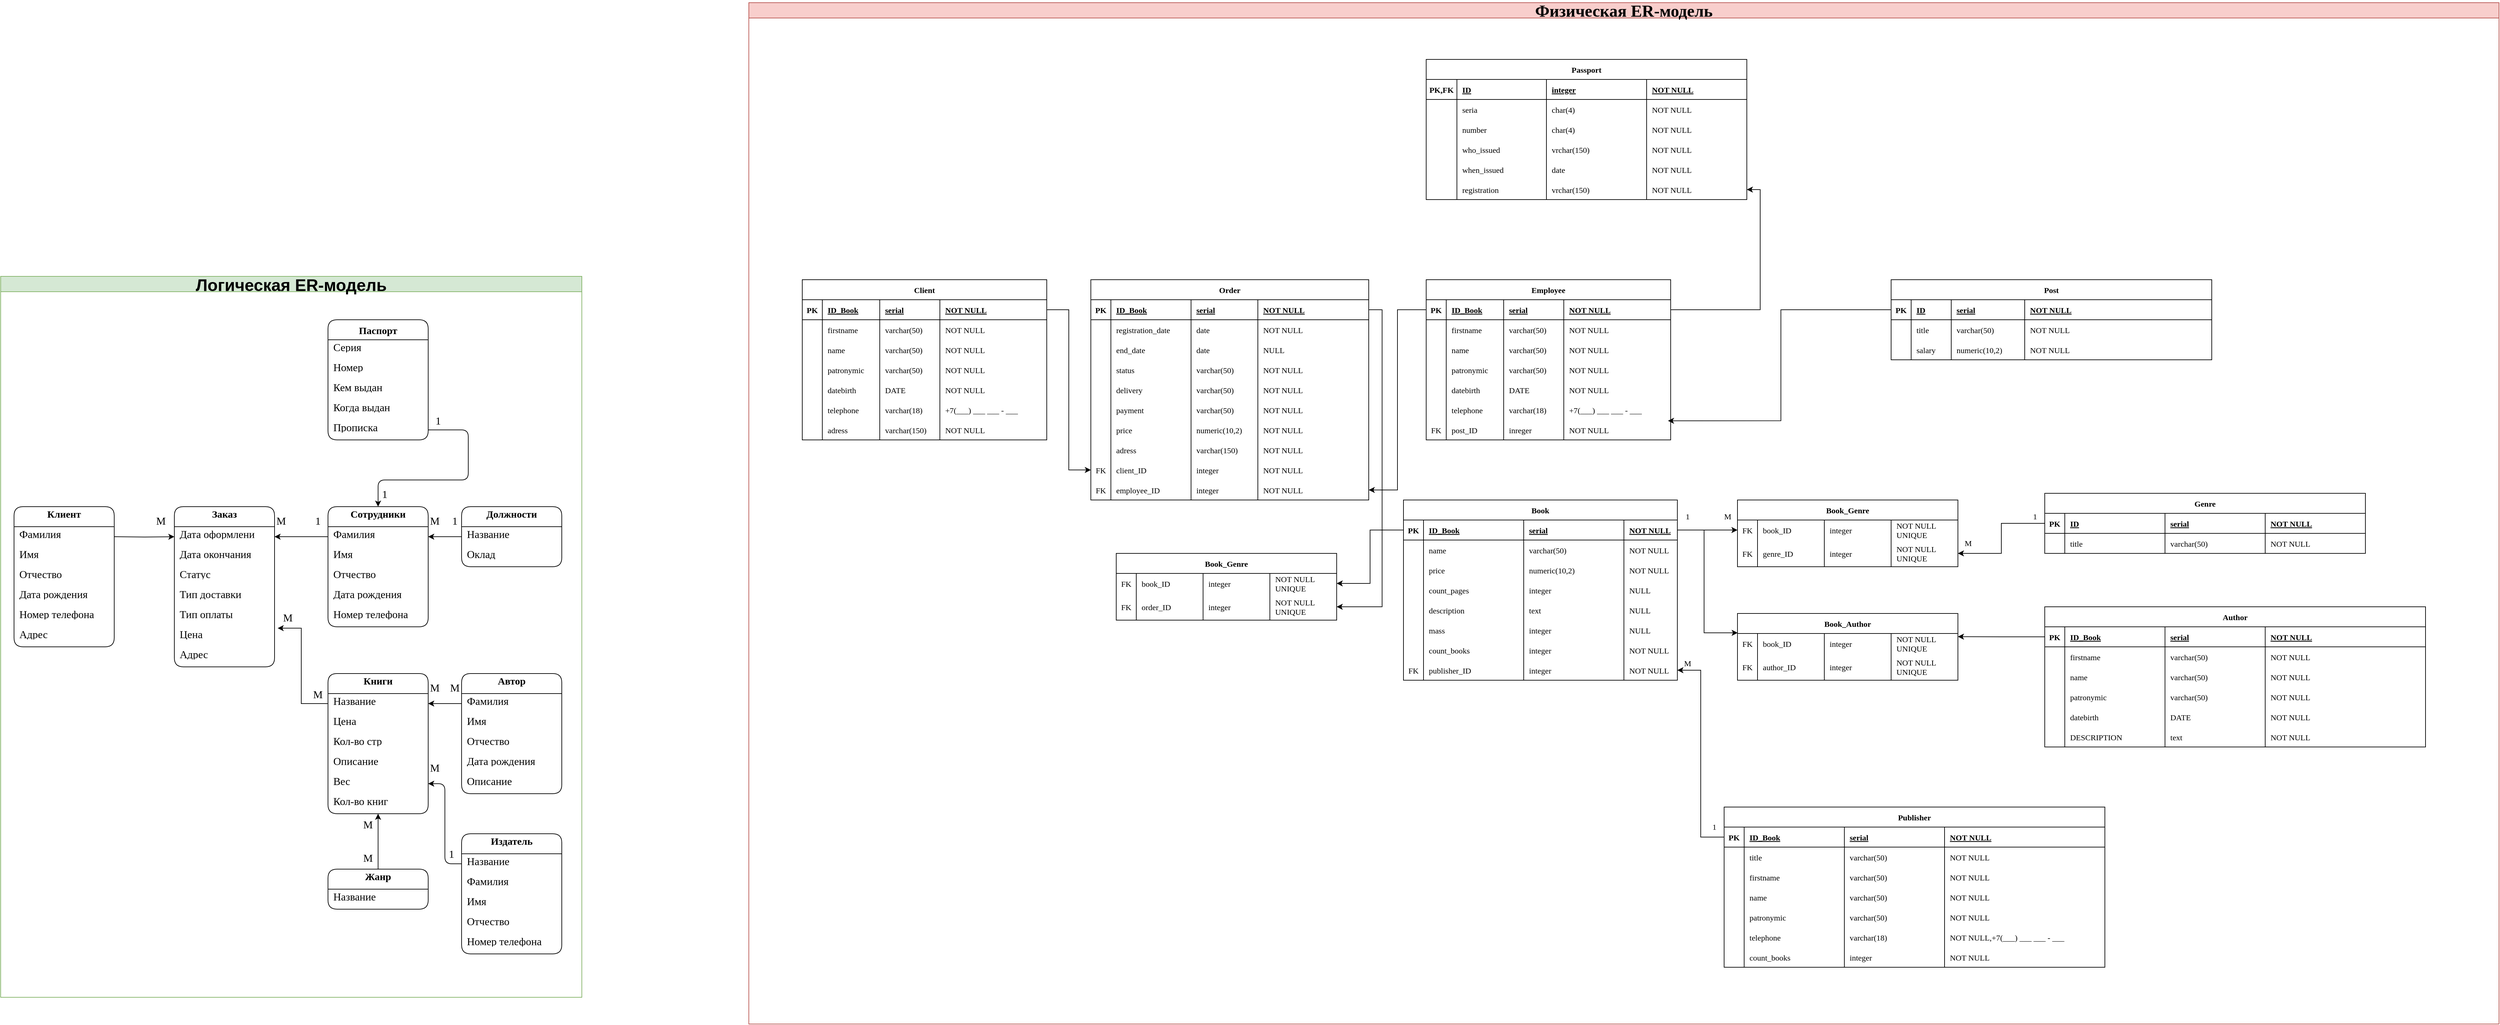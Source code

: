 <mxfile version="20.6.0" type="device"><diagram id="bCE744AlvmipFdihPAQI" name="Страница 1"><mxGraphModel dx="770" dy="2437" grid="1" gridSize="10" guides="1" tooltips="1" connect="1" arrows="1" fold="1" page="1" pageScale="1" pageWidth="827" pageHeight="1169" math="0" shadow="0"><root><mxCell id="0"/><mxCell id="1" parent="0"/><mxCell id="xBOfUqd008mQtM76MZgG-148" value="1" style="text;align=center;verticalAlign=middle;resizable=0;points=[];autosize=1;strokeColor=none;fillColor=none;fontSize=16;fontFamily=Verdana;rounded=1;spacingBottom=10;" parent="1" vertex="1"><mxGeometry x="180" y="325" width="30" height="40" as="geometry"/></mxCell><mxCell id="xBOfUqd008mQtM76MZgG-167" value="Логическая ER-модель" style="swimlane;whiteSpace=wrap;html=1;fillColor=#d5e8d4;strokeColor=#82b366;fontSize=25;" parent="1" vertex="1"><mxGeometry x="70" y="-10" width="870" height="1080" as="geometry"/></mxCell><mxCell id="xBOfUqd008mQtM76MZgG-2" value="Книги" style="shape=table;startSize=30;container=1;collapsible=1;childLayout=tableLayout;fixedRows=1;rowLines=0;fontStyle=1;align=center;resizeLast=1;spacing=2;fontSize=15;fontFamily=Verdana;rounded=1;spacingBottom=10;" parent="xBOfUqd008mQtM76MZgG-167" vertex="1"><mxGeometry x="490" y="595" width="150" height="210" as="geometry"/></mxCell><mxCell id="xBOfUqd008mQtM76MZgG-6" value="" style="shape=tableRow;horizontal=0;startSize=0;swimlaneHead=0;swimlaneBody=0;fillColor=none;collapsible=0;dropTarget=0;points=[[0,0.5],[1,0.5]];portConstraint=eastwest;top=0;left=0;right=0;bottom=0;rounded=1;spacingBottom=10;" parent="xBOfUqd008mQtM76MZgG-2" vertex="1"><mxGeometry y="30" width="150" height="30" as="geometry"/></mxCell><mxCell id="xBOfUqd008mQtM76MZgG-8" value="Название" style="shape=partialRectangle;connectable=0;fillColor=none;top=0;left=0;bottom=0;right=0;align=left;spacingLeft=6;overflow=hidden;fontSize=16;fontStyle=0;fontFamily=Verdana;rounded=1;spacingBottom=10;" parent="xBOfUqd008mQtM76MZgG-6" vertex="1"><mxGeometry width="150" height="30" as="geometry"><mxRectangle width="150" height="30" as="alternateBounds"/></mxGeometry></mxCell><mxCell id="xBOfUqd008mQtM76MZgG-9" value="" style="shape=tableRow;horizontal=0;startSize=0;swimlaneHead=0;swimlaneBody=0;fillColor=none;collapsible=0;dropTarget=0;points=[[0,0.5],[1,0.5]];portConstraint=eastwest;top=0;left=0;right=0;bottom=0;rounded=1;spacingBottom=10;" parent="xBOfUqd008mQtM76MZgG-2" vertex="1"><mxGeometry y="60" width="150" height="30" as="geometry"/></mxCell><mxCell id="xBOfUqd008mQtM76MZgG-11" value="Цена" style="shape=partialRectangle;connectable=0;fillColor=none;top=0;left=0;bottom=0;right=0;align=left;spacingLeft=6;overflow=hidden;fontStyle=0;fontSize=16;fontFamily=Verdana;rounded=1;spacingBottom=10;" parent="xBOfUqd008mQtM76MZgG-9" vertex="1"><mxGeometry width="150" height="30" as="geometry"><mxRectangle width="150" height="30" as="alternateBounds"/></mxGeometry></mxCell><mxCell id="xBOfUqd008mQtM76MZgG-12" value="" style="shape=tableRow;horizontal=0;startSize=0;swimlaneHead=0;swimlaneBody=0;fillColor=none;collapsible=0;dropTarget=0;points=[[0,0.5],[1,0.5]];portConstraint=eastwest;top=0;left=0;right=0;bottom=0;rounded=1;spacingBottom=10;" parent="xBOfUqd008mQtM76MZgG-2" vertex="1"><mxGeometry y="90" width="150" height="30" as="geometry"/></mxCell><mxCell id="xBOfUqd008mQtM76MZgG-14" value="Кол-во стр" style="shape=partialRectangle;connectable=0;fillColor=none;top=0;left=0;bottom=0;right=0;align=left;spacingLeft=6;overflow=hidden;fontStyle=0;fontSize=16;fontFamily=Verdana;rounded=1;spacingBottom=10;" parent="xBOfUqd008mQtM76MZgG-12" vertex="1"><mxGeometry width="150" height="30" as="geometry"><mxRectangle width="150" height="30" as="alternateBounds"/></mxGeometry></mxCell><mxCell id="xBOfUqd008mQtM76MZgG-15" value="" style="shape=tableRow;horizontal=0;startSize=0;swimlaneHead=0;swimlaneBody=0;fillColor=none;collapsible=0;dropTarget=0;points=[[0,0.5],[1,0.5]];portConstraint=eastwest;top=0;left=0;right=0;bottom=0;rounded=1;spacingBottom=10;" parent="xBOfUqd008mQtM76MZgG-2" vertex="1"><mxGeometry y="120" width="150" height="30" as="geometry"/></mxCell><mxCell id="xBOfUqd008mQtM76MZgG-16" value="Описание" style="shape=partialRectangle;connectable=0;fillColor=none;top=0;left=0;bottom=0;right=0;align=left;spacingLeft=6;overflow=hidden;fontStyle=0;fontSize=16;fontFamily=Verdana;rounded=1;spacingBottom=10;" parent="xBOfUqd008mQtM76MZgG-15" vertex="1"><mxGeometry width="150" height="30" as="geometry"><mxRectangle width="150" height="30" as="alternateBounds"/></mxGeometry></mxCell><mxCell id="xBOfUqd008mQtM76MZgG-19" value="" style="shape=tableRow;horizontal=0;startSize=0;swimlaneHead=0;swimlaneBody=0;fillColor=none;collapsible=0;dropTarget=0;points=[[0,0.5],[1,0.5]];portConstraint=eastwest;top=0;left=0;right=0;bottom=0;rounded=1;spacingBottom=10;" parent="xBOfUqd008mQtM76MZgG-2" vertex="1"><mxGeometry y="150" width="150" height="30" as="geometry"/></mxCell><mxCell id="xBOfUqd008mQtM76MZgG-20" value="Вес" style="shape=partialRectangle;connectable=0;fillColor=none;top=0;left=0;bottom=0;right=0;align=left;spacingLeft=6;overflow=hidden;fontStyle=0;fontSize=16;fontFamily=Verdana;rounded=1;spacingBottom=10;" parent="xBOfUqd008mQtM76MZgG-19" vertex="1"><mxGeometry width="150" height="30" as="geometry"><mxRectangle width="150" height="30" as="alternateBounds"/></mxGeometry></mxCell><mxCell id="xBOfUqd008mQtM76MZgG-160" style="shape=tableRow;horizontal=0;startSize=0;swimlaneHead=0;swimlaneBody=0;fillColor=none;collapsible=0;dropTarget=0;points=[[0,0.5],[1,0.5]];portConstraint=eastwest;top=0;left=0;right=0;bottom=0;rounded=1;spacingBottom=10;" parent="xBOfUqd008mQtM76MZgG-2" vertex="1"><mxGeometry y="180" width="150" height="30" as="geometry"/></mxCell><mxCell id="xBOfUqd008mQtM76MZgG-161" value="Кол-во книг" style="shape=partialRectangle;connectable=0;fillColor=none;top=0;left=0;bottom=0;right=0;align=left;spacingLeft=6;overflow=hidden;fontStyle=0;fontSize=16;fontFamily=Verdana;rounded=1;spacingBottom=10;" parent="xBOfUqd008mQtM76MZgG-160" vertex="1"><mxGeometry width="150" height="30" as="geometry"><mxRectangle width="150" height="30" as="alternateBounds"/></mxGeometry></mxCell><mxCell id="xBOfUqd008mQtM76MZgG-63" value="" style="edgeStyle=orthogonalEdgeStyle;rounded=1;orthogonalLoop=1;jettySize=auto;exitX=0.5;exitY=0;exitDx=0;exitDy=0;fontFamily=Verdana;fontSize=16;spacingBottom=10;" parent="xBOfUqd008mQtM76MZgG-167" source="xBOfUqd008mQtM76MZgG-21" edge="1"><mxGeometry relative="1" as="geometry"><mxPoint x="565" y="805" as="targetPoint"/><Array as="points"><mxPoint x="565" y="832"/></Array></mxGeometry></mxCell><mxCell id="xBOfUqd008mQtM76MZgG-21" value="Жанр" style="shape=table;startSize=30;container=1;collapsible=1;childLayout=tableLayout;fixedRows=1;rowLines=0;fontStyle=1;align=center;resizeLast=1;spacing=2;fontSize=15;fontFamily=Verdana;rounded=1;spacingBottom=10;" parent="xBOfUqd008mQtM76MZgG-167" vertex="1"><mxGeometry x="490" y="888" width="150" height="60" as="geometry"/></mxCell><mxCell id="xBOfUqd008mQtM76MZgG-22" value="" style="shape=tableRow;horizontal=0;startSize=0;swimlaneHead=0;swimlaneBody=0;fillColor=none;collapsible=0;dropTarget=0;points=[[0,0.5],[1,0.5]];portConstraint=eastwest;top=0;left=0;right=0;bottom=0;rounded=1;spacingBottom=10;" parent="xBOfUqd008mQtM76MZgG-21" vertex="1"><mxGeometry y="30" width="150" height="30" as="geometry"/></mxCell><mxCell id="xBOfUqd008mQtM76MZgG-23" value="Название" style="shape=partialRectangle;connectable=0;fillColor=none;top=0;left=0;bottom=0;right=0;align=left;spacingLeft=6;overflow=hidden;fontSize=16;fontStyle=0;fontFamily=Verdana;rounded=1;spacingBottom=10;" parent="xBOfUqd008mQtM76MZgG-22" vertex="1"><mxGeometry width="150" height="30" as="geometry"><mxRectangle width="150" height="30" as="alternateBounds"/></mxGeometry></mxCell><mxCell id="xBOfUqd008mQtM76MZgG-34" value="Автор" style="shape=table;startSize=30;container=1;collapsible=1;childLayout=tableLayout;fixedRows=1;rowLines=0;fontStyle=1;align=center;resizeLast=1;spacing=2;fontSize=15;fontFamily=Verdana;rounded=1;spacingBottom=10;" parent="xBOfUqd008mQtM76MZgG-167" vertex="1"><mxGeometry x="690" y="595" width="150" height="180" as="geometry"/></mxCell><mxCell id="xBOfUqd008mQtM76MZgG-35" value="" style="shape=tableRow;horizontal=0;startSize=0;swimlaneHead=0;swimlaneBody=0;fillColor=none;collapsible=0;dropTarget=0;points=[[0,0.5],[1,0.5]];portConstraint=eastwest;top=0;left=0;right=0;bottom=0;rounded=1;spacingBottom=10;" parent="xBOfUqd008mQtM76MZgG-34" vertex="1"><mxGeometry y="30" width="150" height="30" as="geometry"/></mxCell><mxCell id="xBOfUqd008mQtM76MZgG-36" value="Фамилия" style="shape=partialRectangle;connectable=0;fillColor=none;top=0;left=0;bottom=0;right=0;align=left;spacingLeft=6;overflow=hidden;fontSize=16;fontStyle=0;fontFamily=Verdana;rounded=1;spacingBottom=10;" parent="xBOfUqd008mQtM76MZgG-35" vertex="1"><mxGeometry width="150" height="30" as="geometry"><mxRectangle width="150" height="30" as="alternateBounds"/></mxGeometry></mxCell><mxCell id="xBOfUqd008mQtM76MZgG-37" value="" style="shape=tableRow;horizontal=0;startSize=0;swimlaneHead=0;swimlaneBody=0;fillColor=none;collapsible=0;dropTarget=0;points=[[0,0.5],[1,0.5]];portConstraint=eastwest;top=0;left=0;right=0;bottom=0;rounded=1;spacingBottom=10;" parent="xBOfUqd008mQtM76MZgG-34" vertex="1"><mxGeometry y="60" width="150" height="30" as="geometry"/></mxCell><mxCell id="xBOfUqd008mQtM76MZgG-38" value="Имя" style="shape=partialRectangle;connectable=0;fillColor=none;top=0;left=0;bottom=0;right=0;align=left;spacingLeft=6;overflow=hidden;fontStyle=0;fontSize=16;fontFamily=Verdana;rounded=1;spacingBottom=10;" parent="xBOfUqd008mQtM76MZgG-37" vertex="1"><mxGeometry width="150" height="30" as="geometry"><mxRectangle width="150" height="30" as="alternateBounds"/></mxGeometry></mxCell><mxCell id="xBOfUqd008mQtM76MZgG-39" value="" style="shape=tableRow;horizontal=0;startSize=0;swimlaneHead=0;swimlaneBody=0;fillColor=none;collapsible=0;dropTarget=0;points=[[0,0.5],[1,0.5]];portConstraint=eastwest;top=0;left=0;right=0;bottom=0;rounded=1;spacingBottom=10;" parent="xBOfUqd008mQtM76MZgG-34" vertex="1"><mxGeometry y="90" width="150" height="30" as="geometry"/></mxCell><mxCell id="xBOfUqd008mQtM76MZgG-40" value="Отчество" style="shape=partialRectangle;connectable=0;fillColor=none;top=0;left=0;bottom=0;right=0;align=left;spacingLeft=6;overflow=hidden;fontStyle=0;fontSize=16;fontFamily=Verdana;rounded=1;spacingBottom=10;" parent="xBOfUqd008mQtM76MZgG-39" vertex="1"><mxGeometry width="150" height="30" as="geometry"><mxRectangle width="150" height="30" as="alternateBounds"/></mxGeometry></mxCell><mxCell id="xBOfUqd008mQtM76MZgG-41" value="" style="shape=tableRow;horizontal=0;startSize=0;swimlaneHead=0;swimlaneBody=0;fillColor=none;collapsible=0;dropTarget=0;points=[[0,0.5],[1,0.5]];portConstraint=eastwest;top=0;left=0;right=0;bottom=0;rounded=1;spacingBottom=10;" parent="xBOfUqd008mQtM76MZgG-34" vertex="1"><mxGeometry y="120" width="150" height="30" as="geometry"/></mxCell><mxCell id="xBOfUqd008mQtM76MZgG-42" value="Дата рождения" style="shape=partialRectangle;connectable=0;fillColor=none;top=0;left=0;bottom=0;right=0;align=left;spacingLeft=6;overflow=hidden;fontStyle=0;fontSize=16;fontFamily=Verdana;rounded=1;spacingBottom=10;" parent="xBOfUqd008mQtM76MZgG-41" vertex="1"><mxGeometry width="150" height="30" as="geometry"><mxRectangle width="150" height="30" as="alternateBounds"/></mxGeometry></mxCell><mxCell id="xBOfUqd008mQtM76MZgG-43" value="" style="shape=tableRow;horizontal=0;startSize=0;swimlaneHead=0;swimlaneBody=0;fillColor=none;collapsible=0;dropTarget=0;points=[[0,0.5],[1,0.5]];portConstraint=eastwest;top=0;left=0;right=0;bottom=0;rounded=1;spacingBottom=10;" parent="xBOfUqd008mQtM76MZgG-34" vertex="1"><mxGeometry y="150" width="150" height="30" as="geometry"/></mxCell><mxCell id="xBOfUqd008mQtM76MZgG-44" value="Описание" style="shape=partialRectangle;connectable=0;fillColor=none;top=0;left=0;bottom=0;right=0;align=left;spacingLeft=6;overflow=hidden;fontStyle=0;fontSize=16;fontFamily=Verdana;rounded=1;spacingBottom=10;" parent="xBOfUqd008mQtM76MZgG-43" vertex="1"><mxGeometry width="150" height="30" as="geometry"><mxRectangle width="150" height="30" as="alternateBounds"/></mxGeometry></mxCell><mxCell id="xBOfUqd008mQtM76MZgG-47" value="Издатель" style="shape=table;startSize=30;container=1;collapsible=1;childLayout=tableLayout;fixedRows=1;rowLines=0;fontStyle=1;align=center;resizeLast=1;spacing=2;fontSize=15;fontFamily=Verdana;rounded=1;spacingBottom=10;" parent="xBOfUqd008mQtM76MZgG-167" vertex="1"><mxGeometry x="690" y="835" width="150" height="180" as="geometry"/></mxCell><mxCell id="xBOfUqd008mQtM76MZgG-58" value="" style="shape=tableRow;horizontal=0;startSize=0;swimlaneHead=0;swimlaneBody=0;fillColor=none;collapsible=0;dropTarget=0;points=[[0,0.5],[1,0.5]];portConstraint=eastwest;top=0;left=0;right=0;bottom=0;rounded=1;spacingBottom=10;" parent="xBOfUqd008mQtM76MZgG-47" vertex="1"><mxGeometry y="30" width="150" height="30" as="geometry"/></mxCell><mxCell id="xBOfUqd008mQtM76MZgG-59" value="Название" style="shape=partialRectangle;connectable=0;fillColor=none;top=0;left=0;bottom=0;right=0;align=left;spacingLeft=6;overflow=hidden;fontSize=16;fontStyle=0;fontFamily=Verdana;rounded=1;spacingBottom=10;" parent="xBOfUqd008mQtM76MZgG-58" vertex="1"><mxGeometry width="150" height="30" as="geometry"><mxRectangle width="150" height="30" as="alternateBounds"/></mxGeometry></mxCell><mxCell id="xBOfUqd008mQtM76MZgG-48" value="" style="shape=tableRow;horizontal=0;startSize=0;swimlaneHead=0;swimlaneBody=0;fillColor=none;collapsible=0;dropTarget=0;points=[[0,0.5],[1,0.5]];portConstraint=eastwest;top=0;left=0;right=0;bottom=0;rounded=1;spacingBottom=10;" parent="xBOfUqd008mQtM76MZgG-47" vertex="1"><mxGeometry y="60" width="150" height="30" as="geometry"/></mxCell><mxCell id="xBOfUqd008mQtM76MZgG-49" value="Фамилия" style="shape=partialRectangle;connectable=0;fillColor=none;top=0;left=0;bottom=0;right=0;align=left;spacingLeft=6;overflow=hidden;fontSize=16;fontStyle=0;fontFamily=Verdana;rounded=1;spacingBottom=10;" parent="xBOfUqd008mQtM76MZgG-48" vertex="1"><mxGeometry width="150" height="30" as="geometry"><mxRectangle width="150" height="30" as="alternateBounds"/></mxGeometry></mxCell><mxCell id="xBOfUqd008mQtM76MZgG-50" value="" style="shape=tableRow;horizontal=0;startSize=0;swimlaneHead=0;swimlaneBody=0;fillColor=none;collapsible=0;dropTarget=0;points=[[0,0.5],[1,0.5]];portConstraint=eastwest;top=0;left=0;right=0;bottom=0;rounded=1;spacingBottom=10;" parent="xBOfUqd008mQtM76MZgG-47" vertex="1"><mxGeometry y="90" width="150" height="30" as="geometry"/></mxCell><mxCell id="xBOfUqd008mQtM76MZgG-51" value="Имя" style="shape=partialRectangle;connectable=0;fillColor=none;top=0;left=0;bottom=0;right=0;align=left;spacingLeft=6;overflow=hidden;fontStyle=0;fontSize=16;fontFamily=Verdana;rounded=1;spacingBottom=10;" parent="xBOfUqd008mQtM76MZgG-50" vertex="1"><mxGeometry width="150" height="30" as="geometry"><mxRectangle width="150" height="30" as="alternateBounds"/></mxGeometry></mxCell><mxCell id="xBOfUqd008mQtM76MZgG-52" value="" style="shape=tableRow;horizontal=0;startSize=0;swimlaneHead=0;swimlaneBody=0;fillColor=none;collapsible=0;dropTarget=0;points=[[0,0.5],[1,0.5]];portConstraint=eastwest;top=0;left=0;right=0;bottom=0;rounded=1;spacingBottom=10;" parent="xBOfUqd008mQtM76MZgG-47" vertex="1"><mxGeometry y="120" width="150" height="30" as="geometry"/></mxCell><mxCell id="xBOfUqd008mQtM76MZgG-53" value="Отчество" style="shape=partialRectangle;connectable=0;fillColor=none;top=0;left=0;bottom=0;right=0;align=left;spacingLeft=6;overflow=hidden;fontStyle=0;fontSize=16;fontFamily=Verdana;rounded=1;spacingBottom=10;" parent="xBOfUqd008mQtM76MZgG-52" vertex="1"><mxGeometry width="150" height="30" as="geometry"><mxRectangle width="150" height="30" as="alternateBounds"/></mxGeometry></mxCell><mxCell id="xBOfUqd008mQtM76MZgG-54" value="" style="shape=tableRow;horizontal=0;startSize=0;swimlaneHead=0;swimlaneBody=0;fillColor=none;collapsible=0;dropTarget=0;points=[[0,0.5],[1,0.5]];portConstraint=eastwest;top=0;left=0;right=0;bottom=0;rounded=1;spacingBottom=10;" parent="xBOfUqd008mQtM76MZgG-47" vertex="1"><mxGeometry y="150" width="150" height="30" as="geometry"/></mxCell><mxCell id="xBOfUqd008mQtM76MZgG-55" value="Номер телефона" style="shape=partialRectangle;connectable=0;fillColor=none;top=0;left=0;bottom=0;right=0;align=left;spacingLeft=6;overflow=hidden;fontStyle=0;fontSize=16;fontFamily=Verdana;rounded=1;spacingBottom=10;" parent="xBOfUqd008mQtM76MZgG-54" vertex="1"><mxGeometry width="150" height="30" as="geometry"><mxRectangle width="150" height="30" as="alternateBounds"/></mxGeometry></mxCell><mxCell id="xBOfUqd008mQtM76MZgG-60" value="" style="edgeStyle=orthogonalEdgeStyle;rounded=1;orthogonalLoop=1;jettySize=auto;exitX=0;exitY=0.5;exitDx=0;exitDy=0;entryX=1;entryY=0.5;entryDx=0;entryDy=0;fontFamily=Verdana;fontSize=16;spacingBottom=10;" parent="xBOfUqd008mQtM76MZgG-167" source="xBOfUqd008mQtM76MZgG-35" target="xBOfUqd008mQtM76MZgG-6" edge="1"><mxGeometry relative="1" as="geometry"/></mxCell><mxCell id="xBOfUqd008mQtM76MZgG-62" value="" style="edgeStyle=orthogonalEdgeStyle;rounded=1;orthogonalLoop=1;jettySize=auto;exitX=0;exitY=0.5;exitDx=0;exitDy=0;entryX=1;entryY=0.5;entryDx=0;entryDy=0;fontFamily=Verdana;fontSize=16;spacingBottom=10;" parent="xBOfUqd008mQtM76MZgG-167" source="xBOfUqd008mQtM76MZgG-58" target="xBOfUqd008mQtM76MZgG-19" edge="1"><mxGeometry relative="1" as="geometry"/></mxCell><mxCell id="xBOfUqd008mQtM76MZgG-66" value="М" style="text;align=center;verticalAlign=middle;resizable=0;points=[];autosize=1;strokeColor=none;fillColor=none;fontSize=16;fontFamily=Verdana;rounded=1;spacingBottom=10;" parent="xBOfUqd008mQtM76MZgG-167" vertex="1"><mxGeometry x="530" y="855" width="40" height="40" as="geometry"/></mxCell><mxCell id="xBOfUqd008mQtM76MZgG-67" value="М" style="text;align=center;verticalAlign=middle;resizable=0;points=[];autosize=1;strokeColor=none;fillColor=none;fontSize=16;fontFamily=Verdana;rounded=1;spacingBottom=10;" parent="xBOfUqd008mQtM76MZgG-167" vertex="1"><mxGeometry x="630" y="600" width="40" height="40" as="geometry"/></mxCell><mxCell id="xBOfUqd008mQtM76MZgG-68" value="М" style="text;align=center;verticalAlign=middle;resizable=0;points=[];autosize=1;strokeColor=none;fillColor=none;fontSize=16;fontFamily=Verdana;rounded=1;spacingBottom=10;" parent="xBOfUqd008mQtM76MZgG-167" vertex="1"><mxGeometry x="660" y="600" width="40" height="40" as="geometry"/></mxCell><mxCell id="xBOfUqd008mQtM76MZgG-69" value="1" style="text;align=center;verticalAlign=middle;resizable=0;points=[];autosize=1;strokeColor=none;fillColor=none;fontSize=16;fontFamily=Verdana;rounded=1;spacingBottom=10;" parent="xBOfUqd008mQtM76MZgG-167" vertex="1"><mxGeometry x="660" y="849" width="30" height="40" as="geometry"/></mxCell><mxCell id="xBOfUqd008mQtM76MZgG-70" value="М" style="text;align=center;verticalAlign=middle;resizable=0;points=[];autosize=1;strokeColor=none;fillColor=none;fontSize=16;fontFamily=Verdana;rounded=1;spacingBottom=10;" parent="xBOfUqd008mQtM76MZgG-167" vertex="1"><mxGeometry x="630" y="720" width="40" height="40" as="geometry"/></mxCell><mxCell id="xBOfUqd008mQtM76MZgG-82" value="Сотрудники" style="shape=table;startSize=30;container=1;collapsible=1;childLayout=tableLayout;fixedRows=1;rowLines=0;fontStyle=1;align=center;resizeLast=1;spacing=2;fontSize=15;fontFamily=Verdana;rounded=1;spacingBottom=10;" parent="xBOfUqd008mQtM76MZgG-167" vertex="1"><mxGeometry x="490" y="345" width="150" height="180" as="geometry"/></mxCell><mxCell id="xBOfUqd008mQtM76MZgG-83" value="" style="shape=tableRow;horizontal=0;startSize=0;swimlaneHead=0;swimlaneBody=0;fillColor=none;collapsible=0;dropTarget=0;points=[[0,0.5],[1,0.5]];portConstraint=eastwest;top=0;left=0;right=0;bottom=0;rounded=1;spacingBottom=10;" parent="xBOfUqd008mQtM76MZgG-82" vertex="1"><mxGeometry y="30" width="150" height="30" as="geometry"/></mxCell><mxCell id="xBOfUqd008mQtM76MZgG-84" value="Фамилия" style="shape=partialRectangle;connectable=0;fillColor=none;top=0;left=0;bottom=0;right=0;align=left;spacingLeft=6;overflow=hidden;fontSize=16;fontStyle=0;fontFamily=Verdana;rounded=1;spacingBottom=10;" parent="xBOfUqd008mQtM76MZgG-83" vertex="1"><mxGeometry width="150" height="30" as="geometry"><mxRectangle width="150" height="30" as="alternateBounds"/></mxGeometry></mxCell><mxCell id="xBOfUqd008mQtM76MZgG-85" value="" style="shape=tableRow;horizontal=0;startSize=0;swimlaneHead=0;swimlaneBody=0;fillColor=none;collapsible=0;dropTarget=0;points=[[0,0.5],[1,0.5]];portConstraint=eastwest;top=0;left=0;right=0;bottom=0;rounded=1;spacingBottom=10;" parent="xBOfUqd008mQtM76MZgG-82" vertex="1"><mxGeometry y="60" width="150" height="30" as="geometry"/></mxCell><mxCell id="xBOfUqd008mQtM76MZgG-86" value="Имя" style="shape=partialRectangle;connectable=0;fillColor=none;top=0;left=0;bottom=0;right=0;align=left;spacingLeft=6;overflow=hidden;fontStyle=0;fontSize=16;fontFamily=Verdana;rounded=1;spacingBottom=10;" parent="xBOfUqd008mQtM76MZgG-85" vertex="1"><mxGeometry width="150" height="30" as="geometry"><mxRectangle width="150" height="30" as="alternateBounds"/></mxGeometry></mxCell><mxCell id="xBOfUqd008mQtM76MZgG-87" value="" style="shape=tableRow;horizontal=0;startSize=0;swimlaneHead=0;swimlaneBody=0;fillColor=none;collapsible=0;dropTarget=0;points=[[0,0.5],[1,0.5]];portConstraint=eastwest;top=0;left=0;right=0;bottom=0;rounded=1;spacingBottom=10;" parent="xBOfUqd008mQtM76MZgG-82" vertex="1"><mxGeometry y="90" width="150" height="30" as="geometry"/></mxCell><mxCell id="xBOfUqd008mQtM76MZgG-88" value="Отчество" style="shape=partialRectangle;connectable=0;fillColor=none;top=0;left=0;bottom=0;right=0;align=left;spacingLeft=6;overflow=hidden;fontStyle=0;fontSize=16;fontFamily=Verdana;rounded=1;spacingBottom=10;" parent="xBOfUqd008mQtM76MZgG-87" vertex="1"><mxGeometry width="150" height="30" as="geometry"><mxRectangle width="150" height="30" as="alternateBounds"/></mxGeometry></mxCell><mxCell id="xBOfUqd008mQtM76MZgG-89" value="" style="shape=tableRow;horizontal=0;startSize=0;swimlaneHead=0;swimlaneBody=0;fillColor=none;collapsible=0;dropTarget=0;points=[[0,0.5],[1,0.5]];portConstraint=eastwest;top=0;left=0;right=0;bottom=0;rounded=1;spacingBottom=10;" parent="xBOfUqd008mQtM76MZgG-82" vertex="1"><mxGeometry y="120" width="150" height="30" as="geometry"/></mxCell><mxCell id="xBOfUqd008mQtM76MZgG-90" value="Дата рождения" style="shape=partialRectangle;connectable=0;fillColor=none;top=0;left=0;bottom=0;right=0;align=left;spacingLeft=6;overflow=hidden;fontStyle=0;fontSize=16;fontFamily=Verdana;rounded=1;spacingBottom=10;" parent="xBOfUqd008mQtM76MZgG-89" vertex="1"><mxGeometry width="150" height="30" as="geometry"><mxRectangle width="150" height="30" as="alternateBounds"/></mxGeometry></mxCell><mxCell id="xBOfUqd008mQtM76MZgG-91" value="" style="shape=tableRow;horizontal=0;startSize=0;swimlaneHead=0;swimlaneBody=0;fillColor=none;collapsible=0;dropTarget=0;points=[[0,0.5],[1,0.5]];portConstraint=eastwest;top=0;left=0;right=0;bottom=0;rounded=1;spacingBottom=10;" parent="xBOfUqd008mQtM76MZgG-82" vertex="1"><mxGeometry y="150" width="150" height="30" as="geometry"/></mxCell><mxCell id="xBOfUqd008mQtM76MZgG-92" value="Номер телефона" style="shape=partialRectangle;connectable=0;fillColor=none;top=0;left=0;bottom=0;right=0;align=left;spacingLeft=6;overflow=hidden;fontStyle=0;fontSize=16;fontFamily=Verdana;rounded=1;spacingBottom=10;" parent="xBOfUqd008mQtM76MZgG-91" vertex="1"><mxGeometry width="150" height="30" as="geometry"><mxRectangle width="150" height="30" as="alternateBounds"/></mxGeometry></mxCell><mxCell id="xBOfUqd008mQtM76MZgG-93" value="Должности" style="shape=table;startSize=30;container=1;collapsible=1;childLayout=tableLayout;fixedRows=1;rowLines=0;fontStyle=1;align=center;resizeLast=1;spacing=2;fontSize=15;fontFamily=Verdana;rounded=1;spacingBottom=10;" parent="xBOfUqd008mQtM76MZgG-167" vertex="1"><mxGeometry x="690" y="345" width="150" height="90" as="geometry"/></mxCell><mxCell id="xBOfUqd008mQtM76MZgG-94" value="" style="shape=tableRow;horizontal=0;startSize=0;swimlaneHead=0;swimlaneBody=0;fillColor=none;collapsible=0;dropTarget=0;points=[[0,0.5],[1,0.5]];portConstraint=eastwest;top=0;left=0;right=0;bottom=0;rounded=1;spacingBottom=10;" parent="xBOfUqd008mQtM76MZgG-93" vertex="1"><mxGeometry y="30" width="150" height="30" as="geometry"/></mxCell><mxCell id="xBOfUqd008mQtM76MZgG-95" value="Название" style="shape=partialRectangle;connectable=0;fillColor=none;top=0;left=0;bottom=0;right=0;align=left;spacingLeft=6;overflow=hidden;fontSize=16;fontStyle=0;fontFamily=Verdana;rounded=1;spacingBottom=10;" parent="xBOfUqd008mQtM76MZgG-94" vertex="1"><mxGeometry width="150" height="30" as="geometry"><mxRectangle width="150" height="30" as="alternateBounds"/></mxGeometry></mxCell><mxCell id="xBOfUqd008mQtM76MZgG-96" value="" style="shape=tableRow;horizontal=0;startSize=0;swimlaneHead=0;swimlaneBody=0;fillColor=none;collapsible=0;dropTarget=0;points=[[0,0.5],[1,0.5]];portConstraint=eastwest;top=0;left=0;right=0;bottom=0;rounded=1;spacingBottom=10;" parent="xBOfUqd008mQtM76MZgG-93" vertex="1"><mxGeometry y="60" width="150" height="30" as="geometry"/></mxCell><mxCell id="xBOfUqd008mQtM76MZgG-97" value="Оклад" style="shape=partialRectangle;connectable=0;fillColor=none;top=0;left=0;bottom=0;right=0;align=left;spacingLeft=6;overflow=hidden;fontSize=16;fontStyle=0;fontFamily=Verdana;rounded=1;spacingBottom=10;" parent="xBOfUqd008mQtM76MZgG-96" vertex="1"><mxGeometry width="150" height="30" as="geometry"><mxRectangle width="150" height="30" as="alternateBounds"/></mxGeometry></mxCell><mxCell id="xBOfUqd008mQtM76MZgG-98" value="" style="edgeStyle=orthogonalEdgeStyle;rounded=1;orthogonalLoop=1;jettySize=auto;exitX=0;exitY=0.5;exitDx=0;exitDy=0;entryX=1;entryY=0.5;entryDx=0;entryDy=0;fontFamily=Verdana;fontSize=16;spacingBottom=10;" parent="xBOfUqd008mQtM76MZgG-167" source="xBOfUqd008mQtM76MZgG-94" target="xBOfUqd008mQtM76MZgG-83" edge="1"><mxGeometry relative="1" as="geometry"/></mxCell><mxCell id="xBOfUqd008mQtM76MZgG-99" value="1" style="text;align=center;verticalAlign=middle;resizable=0;points=[];autosize=1;strokeColor=none;fillColor=none;fontSize=16;fontFamily=Verdana;rounded=1;spacingBottom=10;" parent="xBOfUqd008mQtM76MZgG-167" vertex="1"><mxGeometry x="665" y="350" width="30" height="40" as="geometry"/></mxCell><mxCell id="xBOfUqd008mQtM76MZgG-100" value="М" style="text;align=center;verticalAlign=middle;resizable=0;points=[];autosize=1;strokeColor=none;fillColor=none;fontSize=16;fontFamily=Verdana;rounded=1;spacingBottom=10;" parent="xBOfUqd008mQtM76MZgG-167" vertex="1"><mxGeometry x="630" y="350" width="40" height="40" as="geometry"/></mxCell><mxCell id="xBOfUqd008mQtM76MZgG-101" value="Паспорт" style="shape=table;startSize=30;container=1;collapsible=1;childLayout=tableLayout;fixedRows=1;rowLines=0;fontStyle=1;align=center;resizeLast=1;spacing=2;fontSize=15;fontFamily=Verdana;rounded=1;" parent="xBOfUqd008mQtM76MZgG-167" vertex="1"><mxGeometry x="490" y="65" width="150" height="180" as="geometry"><mxRectangle x="160" y="40" width="110" height="30" as="alternateBounds"/></mxGeometry></mxCell><mxCell id="xBOfUqd008mQtM76MZgG-102" value="" style="shape=tableRow;horizontal=0;startSize=0;swimlaneHead=0;swimlaneBody=0;fillColor=none;collapsible=0;dropTarget=0;points=[[0,0.5],[1,0.5]];portConstraint=eastwest;top=0;left=0;right=0;bottom=0;rounded=1;spacingBottom=10;" parent="xBOfUqd008mQtM76MZgG-101" vertex="1"><mxGeometry y="30" width="150" height="30" as="geometry"/></mxCell><mxCell id="xBOfUqd008mQtM76MZgG-103" value="Серия" style="shape=partialRectangle;connectable=0;fillColor=none;top=0;left=0;bottom=0;right=0;align=left;spacingLeft=6;overflow=hidden;fontSize=16;fontStyle=0;fontFamily=Verdana;rounded=1;spacingBottom=10;" parent="xBOfUqd008mQtM76MZgG-102" vertex="1"><mxGeometry width="150" height="30" as="geometry"><mxRectangle width="150" height="30" as="alternateBounds"/></mxGeometry></mxCell><mxCell id="xBOfUqd008mQtM76MZgG-104" value="" style="shape=tableRow;horizontal=0;startSize=0;swimlaneHead=0;swimlaneBody=0;fillColor=none;collapsible=0;dropTarget=0;points=[[0,0.5],[1,0.5]];portConstraint=eastwest;top=0;left=0;right=0;bottom=0;rounded=1;spacingBottom=10;" parent="xBOfUqd008mQtM76MZgG-101" vertex="1"><mxGeometry y="60" width="150" height="30" as="geometry"/></mxCell><mxCell id="xBOfUqd008mQtM76MZgG-105" value="Номер" style="shape=partialRectangle;connectable=0;fillColor=none;top=0;left=0;bottom=0;right=0;align=left;spacingLeft=6;overflow=hidden;fontSize=16;fontStyle=0;fontFamily=Verdana;rounded=1;spacingBottom=10;" parent="xBOfUqd008mQtM76MZgG-104" vertex="1"><mxGeometry width="150" height="30" as="geometry"><mxRectangle width="150" height="30" as="alternateBounds"/></mxGeometry></mxCell><mxCell id="xBOfUqd008mQtM76MZgG-116" value="" style="shape=tableRow;horizontal=0;startSize=0;swimlaneHead=0;swimlaneBody=0;fillColor=none;collapsible=0;dropTarget=0;points=[[0,0.5],[1,0.5]];portConstraint=eastwest;top=0;left=0;right=0;bottom=0;rounded=1;spacingBottom=10;" parent="xBOfUqd008mQtM76MZgG-101" vertex="1"><mxGeometry y="90" width="150" height="30" as="geometry"/></mxCell><mxCell id="xBOfUqd008mQtM76MZgG-117" value="Кем выдан    " style="shape=partialRectangle;connectable=0;fillColor=none;top=0;left=0;bottom=0;right=0;align=left;spacingLeft=6;overflow=hidden;fontSize=16;fontStyle=0;fontFamily=Verdana;rounded=1;spacingBottom=10;" parent="xBOfUqd008mQtM76MZgG-116" vertex="1"><mxGeometry width="150" height="30" as="geometry"><mxRectangle width="150" height="30" as="alternateBounds"/></mxGeometry></mxCell><mxCell id="xBOfUqd008mQtM76MZgG-114" value="" style="shape=tableRow;horizontal=0;startSize=0;swimlaneHead=0;swimlaneBody=0;fillColor=none;collapsible=0;dropTarget=0;points=[[0,0.5],[1,0.5]];portConstraint=eastwest;top=0;left=0;right=0;bottom=0;rounded=1;spacingBottom=10;" parent="xBOfUqd008mQtM76MZgG-101" vertex="1"><mxGeometry y="120" width="150" height="30" as="geometry"/></mxCell><mxCell id="xBOfUqd008mQtM76MZgG-115" value="Когда выдан" style="shape=partialRectangle;connectable=0;fillColor=none;top=0;left=0;bottom=0;right=0;align=left;spacingLeft=6;overflow=hidden;fontSize=16;fontStyle=0;fontFamily=Verdana;rounded=1;spacingBottom=10;" parent="xBOfUqd008mQtM76MZgG-114" vertex="1"><mxGeometry width="150" height="30" as="geometry"><mxRectangle width="150" height="30" as="alternateBounds"/></mxGeometry></mxCell><mxCell id="xBOfUqd008mQtM76MZgG-112" value="" style="shape=tableRow;horizontal=0;startSize=0;swimlaneHead=0;swimlaneBody=0;fillColor=none;collapsible=0;dropTarget=0;points=[[0,0.5],[1,0.5]];portConstraint=eastwest;top=0;left=0;right=0;bottom=0;rounded=1;spacingBottom=10;" parent="xBOfUqd008mQtM76MZgG-101" vertex="1"><mxGeometry y="150" width="150" height="30" as="geometry"/></mxCell><mxCell id="xBOfUqd008mQtM76MZgG-113" value="Прописка" style="shape=partialRectangle;connectable=0;fillColor=none;top=0;left=0;bottom=0;right=0;align=left;spacingLeft=6;overflow=hidden;fontSize=16;fontStyle=0;fontFamily=Verdana;rounded=1;spacingBottom=10;" parent="xBOfUqd008mQtM76MZgG-112" vertex="1"><mxGeometry width="150" height="30" as="geometry"><mxRectangle width="150" height="30" as="alternateBounds"/></mxGeometry></mxCell><mxCell id="xBOfUqd008mQtM76MZgG-119" value="" style="edgeStyle=none;rounded=1;orthogonalLoop=1;jettySize=auto;exitX=1;exitY=0.5;exitDx=0;exitDy=0;entryX=0.5;entryY=0;entryDx=0;entryDy=0;fontFamily=Verdana;fontSize=16;spacingBottom=10;" parent="xBOfUqd008mQtM76MZgG-167" source="xBOfUqd008mQtM76MZgG-112" target="xBOfUqd008mQtM76MZgG-82" edge="1"><mxGeometry relative="1" as="geometry"><Array as="points"><mxPoint x="700" y="230"/><mxPoint x="700" y="305"/><mxPoint x="565" y="305"/></Array></mxGeometry></mxCell><mxCell id="xBOfUqd008mQtM76MZgG-120" value="1" style="text;align=center;verticalAlign=middle;resizable=0;points=[];autosize=1;strokeColor=none;fillColor=none;fontSize=16;fontFamily=Verdana;rounded=1;spacingBottom=10;" parent="xBOfUqd008mQtM76MZgG-167" vertex="1"><mxGeometry x="640" y="200" width="30" height="40" as="geometry"/></mxCell><mxCell id="xBOfUqd008mQtM76MZgG-121" value="1" style="text;align=center;verticalAlign=middle;resizable=0;points=[];autosize=1;strokeColor=none;fillColor=none;fontSize=16;fontFamily=Verdana;rounded=1;spacingBottom=10;" parent="xBOfUqd008mQtM76MZgG-167" vertex="1"><mxGeometry x="560" y="310" width="30" height="40" as="geometry"/></mxCell><mxCell id="xBOfUqd008mQtM76MZgG-122" value="Заказ" style="shape=table;startSize=30;container=1;collapsible=1;childLayout=tableLayout;fixedRows=1;rowLines=0;fontStyle=1;align=center;resizeLast=1;spacing=2;fontSize=15;fontFamily=Verdana;rounded=1;spacingBottom=10;" parent="xBOfUqd008mQtM76MZgG-167" vertex="1"><mxGeometry x="260" y="345" width="150" height="240" as="geometry"/></mxCell><mxCell id="xBOfUqd008mQtM76MZgG-123" value="" style="shape=tableRow;horizontal=0;startSize=0;swimlaneHead=0;swimlaneBody=0;fillColor=none;collapsible=0;dropTarget=0;points=[[0,0.5],[1,0.5]];portConstraint=eastwest;top=0;left=0;right=0;bottom=0;rounded=1;spacingBottom=10;" parent="xBOfUqd008mQtM76MZgG-122" vertex="1"><mxGeometry y="30" width="150" height="30" as="geometry"/></mxCell><mxCell id="xBOfUqd008mQtM76MZgG-124" value="Дата оформлени" style="shape=partialRectangle;connectable=0;fillColor=none;top=0;left=0;bottom=0;right=0;align=left;spacingLeft=6;overflow=hidden;fontSize=16;fontStyle=0;fontFamily=Verdana;rounded=1;spacingBottom=10;" parent="xBOfUqd008mQtM76MZgG-123" vertex="1"><mxGeometry width="150" height="30" as="geometry"><mxRectangle width="150" height="30" as="alternateBounds"/></mxGeometry></mxCell><mxCell id="xBOfUqd008mQtM76MZgG-125" value="" style="shape=tableRow;horizontal=0;startSize=0;swimlaneHead=0;swimlaneBody=0;fillColor=none;collapsible=0;dropTarget=0;points=[[0,0.5],[1,0.5]];portConstraint=eastwest;top=0;left=0;right=0;bottom=0;rounded=1;spacingBottom=10;" parent="xBOfUqd008mQtM76MZgG-122" vertex="1"><mxGeometry y="60" width="150" height="30" as="geometry"/></mxCell><mxCell id="xBOfUqd008mQtM76MZgG-126" value="Дата окончания" style="shape=partialRectangle;connectable=0;fillColor=none;top=0;left=0;bottom=0;right=0;align=left;spacingLeft=6;overflow=hidden;fontStyle=0;fontSize=16;fontFamily=Verdana;rounded=1;spacingBottom=10;" parent="xBOfUqd008mQtM76MZgG-125" vertex="1"><mxGeometry width="150" height="30" as="geometry"><mxRectangle width="150" height="30" as="alternateBounds"/></mxGeometry></mxCell><mxCell id="xBOfUqd008mQtM76MZgG-127" value="" style="shape=tableRow;horizontal=0;startSize=0;swimlaneHead=0;swimlaneBody=0;fillColor=none;collapsible=0;dropTarget=0;points=[[0,0.5],[1,0.5]];portConstraint=eastwest;top=0;left=0;right=0;bottom=0;rounded=1;spacingBottom=10;" parent="xBOfUqd008mQtM76MZgG-122" vertex="1"><mxGeometry y="90" width="150" height="30" as="geometry"/></mxCell><mxCell id="xBOfUqd008mQtM76MZgG-128" value="Статус" style="shape=partialRectangle;connectable=0;fillColor=none;top=0;left=0;bottom=0;right=0;align=left;spacingLeft=6;overflow=hidden;fontStyle=0;fontSize=16;fontFamily=Verdana;rounded=1;spacingBottom=10;" parent="xBOfUqd008mQtM76MZgG-127" vertex="1"><mxGeometry width="150" height="30" as="geometry"><mxRectangle width="150" height="30" as="alternateBounds"/></mxGeometry></mxCell><mxCell id="xBOfUqd008mQtM76MZgG-129" value="" style="shape=tableRow;horizontal=0;startSize=0;swimlaneHead=0;swimlaneBody=0;fillColor=none;collapsible=0;dropTarget=0;points=[[0,0.5],[1,0.5]];portConstraint=eastwest;top=0;left=0;right=0;bottom=0;rounded=1;spacingBottom=10;" parent="xBOfUqd008mQtM76MZgG-122" vertex="1"><mxGeometry y="120" width="150" height="30" as="geometry"/></mxCell><mxCell id="xBOfUqd008mQtM76MZgG-130" value="Тип доставки" style="shape=partialRectangle;connectable=0;fillColor=none;top=0;left=0;bottom=0;right=0;align=left;spacingLeft=6;overflow=hidden;fontStyle=0;fontSize=16;fontFamily=Verdana;rounded=1;spacingBottom=10;" parent="xBOfUqd008mQtM76MZgG-129" vertex="1"><mxGeometry width="150" height="30" as="geometry"><mxRectangle width="150" height="30" as="alternateBounds"/></mxGeometry></mxCell><mxCell id="xBOfUqd008mQtM76MZgG-131" value="" style="shape=tableRow;horizontal=0;startSize=0;swimlaneHead=0;swimlaneBody=0;fillColor=none;collapsible=0;dropTarget=0;points=[[0,0.5],[1,0.5]];portConstraint=eastwest;top=0;left=0;right=0;bottom=0;rounded=1;spacingBottom=10;" parent="xBOfUqd008mQtM76MZgG-122" vertex="1"><mxGeometry y="150" width="150" height="30" as="geometry"/></mxCell><mxCell id="xBOfUqd008mQtM76MZgG-132" value="Тип оплаты" style="shape=partialRectangle;connectable=0;fillColor=none;top=0;left=0;bottom=0;right=0;align=left;spacingLeft=6;overflow=hidden;fontStyle=0;fontSize=16;fontFamily=Verdana;rounded=1;spacingBottom=10;" parent="xBOfUqd008mQtM76MZgG-131" vertex="1"><mxGeometry width="150" height="30" as="geometry"><mxRectangle width="150" height="30" as="alternateBounds"/></mxGeometry></mxCell><mxCell id="xBOfUqd008mQtM76MZgG-153" value="" style="shape=tableRow;horizontal=0;startSize=0;swimlaneHead=0;swimlaneBody=0;fillColor=none;collapsible=0;dropTarget=0;points=[[0,0.5],[1,0.5]];portConstraint=eastwest;top=0;left=0;right=0;bottom=0;rounded=1;spacingBottom=10;" parent="xBOfUqd008mQtM76MZgG-122" vertex="1"><mxGeometry y="180" width="150" height="30" as="geometry"/></mxCell><mxCell id="xBOfUqd008mQtM76MZgG-154" value="Цена" style="shape=partialRectangle;connectable=0;fillColor=none;top=0;left=0;bottom=0;right=0;align=left;spacingLeft=6;overflow=hidden;fontStyle=0;fontSize=16;fontFamily=Verdana;rounded=1;spacingBottom=10;" parent="xBOfUqd008mQtM76MZgG-153" vertex="1"><mxGeometry width="150" height="30" as="geometry"><mxRectangle width="150" height="30" as="alternateBounds"/></mxGeometry></mxCell><mxCell id="xBOfUqd008mQtM76MZgG-512" style="shape=tableRow;horizontal=0;startSize=0;swimlaneHead=0;swimlaneBody=0;fillColor=none;collapsible=0;dropTarget=0;points=[[0,0.5],[1,0.5]];portConstraint=eastwest;top=0;left=0;right=0;bottom=0;rounded=1;spacingBottom=10;" parent="xBOfUqd008mQtM76MZgG-122" vertex="1"><mxGeometry y="210" width="150" height="30" as="geometry"/></mxCell><mxCell id="xBOfUqd008mQtM76MZgG-513" value="Адрес" style="shape=partialRectangle;connectable=0;fillColor=none;top=0;left=0;bottom=0;right=0;align=left;spacingLeft=6;overflow=hidden;fontStyle=0;fontSize=16;fontFamily=Verdana;rounded=1;spacingBottom=10;" parent="xBOfUqd008mQtM76MZgG-512" vertex="1"><mxGeometry width="150" height="30" as="geometry"><mxRectangle width="150" height="30" as="alternateBounds"/></mxGeometry></mxCell><mxCell id="xBOfUqd008mQtM76MZgG-146" value="" style="edgeStyle=orthogonalEdgeStyle;rounded=0;orthogonalLoop=1;jettySize=auto;exitX=1;exitY=0.5;exitDx=0;exitDy=0;entryX=0;entryY=0.5;entryDx=0;entryDy=0;spacingBottom=10;" parent="xBOfUqd008mQtM76MZgG-167" target="xBOfUqd008mQtM76MZgG-123" edge="1"><mxGeometry relative="1" as="geometry"><mxPoint x="170" y="390" as="sourcePoint"/></mxGeometry></mxCell><mxCell id="xBOfUqd008mQtM76MZgG-149" value="М" style="text;align=center;verticalAlign=middle;resizable=0;points=[];autosize=1;strokeColor=none;fillColor=none;fontSize=16;fontFamily=Verdana;rounded=1;arcSize=50;spacingBottom=10;" parent="xBOfUqd008mQtM76MZgG-167" vertex="1"><mxGeometry x="220" y="350" width="40" height="40" as="geometry"/></mxCell><mxCell id="xBOfUqd008mQtM76MZgG-150" value="" style="edgeStyle=orthogonalEdgeStyle;rounded=0;orthogonalLoop=1;jettySize=auto;exitX=0;exitY=0.5;exitDx=0;exitDy=0;entryX=1;entryY=0.5;entryDx=0;entryDy=0;spacingBottom=10;" parent="xBOfUqd008mQtM76MZgG-167" source="xBOfUqd008mQtM76MZgG-83" target="xBOfUqd008mQtM76MZgG-123" edge="1"><mxGeometry relative="1" as="geometry"/></mxCell><mxCell id="xBOfUqd008mQtM76MZgG-151" value="М" style="text;align=center;verticalAlign=middle;resizable=0;points=[];autosize=1;strokeColor=none;fillColor=none;fontSize=16;fontFamily=Verdana;rounded=1;arcSize=0;spacingBottom=10;" parent="xBOfUqd008mQtM76MZgG-167" vertex="1"><mxGeometry x="400" y="350" width="40" height="40" as="geometry"/></mxCell><mxCell id="xBOfUqd008mQtM76MZgG-152" value="1" style="text;align=center;verticalAlign=middle;resizable=0;points=[];autosize=1;strokeColor=none;fillColor=none;fontSize=16;fontFamily=Verdana;rounded=1;spacingBottom=10;" parent="xBOfUqd008mQtM76MZgG-167" vertex="1"><mxGeometry x="460" y="350" width="30" height="40" as="geometry"/></mxCell><mxCell id="xBOfUqd008mQtM76MZgG-155" style="edgeStyle=orthogonalEdgeStyle;rounded=0;orthogonalLoop=1;jettySize=auto;html=0;exitX=0;exitY=0.5;exitDx=0;exitDy=0;entryX=1.031;entryY=0.067;entryDx=0;entryDy=0;entryPerimeter=0;" parent="xBOfUqd008mQtM76MZgG-167" source="xBOfUqd008mQtM76MZgG-6" target="xBOfUqd008mQtM76MZgG-153" edge="1"><mxGeometry relative="1" as="geometry"/></mxCell><mxCell id="xBOfUqd008mQtM76MZgG-156" value="М" style="text;align=center;verticalAlign=middle;resizable=0;points=[];autosize=1;strokeColor=none;fillColor=none;fontSize=16;fontFamily=Verdana;rounded=1;arcSize=0;spacingBottom=10;" parent="xBOfUqd008mQtM76MZgG-167" vertex="1"><mxGeometry x="410" y="495" width="40" height="40" as="geometry"/></mxCell><mxCell id="xBOfUqd008mQtM76MZgG-157" value="М" style="text;align=center;verticalAlign=middle;resizable=0;points=[];autosize=1;strokeColor=none;fillColor=none;fontSize=16;fontFamily=Verdana;rounded=1;arcSize=0;spacingBottom=10;" parent="xBOfUqd008mQtM76MZgG-167" vertex="1"><mxGeometry x="455" y="610" width="40" height="40" as="geometry"/></mxCell><mxCell id="xBOfUqd008mQtM76MZgG-164" value="М" style="text;align=center;verticalAlign=middle;resizable=0;points=[];autosize=1;strokeColor=none;fillColor=none;fontSize=16;fontFamily=Verdana;rounded=1;spacingBottom=10;" parent="xBOfUqd008mQtM76MZgG-167" vertex="1"><mxGeometry x="530" y="805" width="40" height="40" as="geometry"/></mxCell><mxCell id="xBOfUqd008mQtM76MZgG-133" value="Клиент" style="shape=table;startSize=30;container=1;collapsible=1;childLayout=tableLayout;fixedRows=1;rowLines=0;fontStyle=1;align=center;resizeLast=1;spacing=2;fontSize=15;fontFamily=Verdana;rounded=1;spacingBottom=10;" parent="xBOfUqd008mQtM76MZgG-167" vertex="1"><mxGeometry x="20" y="345" width="150" height="210" as="geometry"/></mxCell><mxCell id="xBOfUqd008mQtM76MZgG-134" value="" style="shape=tableRow;horizontal=0;startSize=0;swimlaneHead=0;swimlaneBody=0;fillColor=none;collapsible=0;dropTarget=0;points=[[0,0.5],[1,0.5]];portConstraint=eastwest;top=0;left=0;right=0;bottom=0;rounded=1;spacingBottom=10;" parent="xBOfUqd008mQtM76MZgG-133" vertex="1"><mxGeometry y="30" width="150" height="30" as="geometry"/></mxCell><mxCell id="xBOfUqd008mQtM76MZgG-135" value="Фамилия" style="shape=partialRectangle;connectable=0;fillColor=none;top=0;left=0;bottom=0;right=0;align=left;spacingLeft=6;overflow=hidden;fontSize=16;fontStyle=0;fontFamily=Verdana;rounded=1;spacingBottom=10;" parent="xBOfUqd008mQtM76MZgG-134" vertex="1"><mxGeometry width="150" height="30" as="geometry"><mxRectangle width="150" height="30" as="alternateBounds"/></mxGeometry></mxCell><mxCell id="xBOfUqd008mQtM76MZgG-136" value="" style="shape=tableRow;horizontal=0;startSize=0;swimlaneHead=0;swimlaneBody=0;fillColor=none;collapsible=0;dropTarget=0;points=[[0,0.5],[1,0.5]];portConstraint=eastwest;top=0;left=0;right=0;bottom=0;rounded=1;spacingBottom=10;" parent="xBOfUqd008mQtM76MZgG-133" vertex="1"><mxGeometry y="60" width="150" height="30" as="geometry"/></mxCell><mxCell id="xBOfUqd008mQtM76MZgG-137" value="Имя" style="shape=partialRectangle;connectable=0;fillColor=none;top=0;left=0;bottom=0;right=0;align=left;spacingLeft=6;overflow=hidden;fontStyle=0;fontSize=16;fontFamily=Verdana;rounded=1;spacingBottom=10;" parent="xBOfUqd008mQtM76MZgG-136" vertex="1"><mxGeometry width="150" height="30" as="geometry"><mxRectangle width="150" height="30" as="alternateBounds"/></mxGeometry></mxCell><mxCell id="xBOfUqd008mQtM76MZgG-138" value="" style="shape=tableRow;horizontal=0;startSize=0;swimlaneHead=0;swimlaneBody=0;fillColor=none;collapsible=0;dropTarget=0;points=[[0,0.5],[1,0.5]];portConstraint=eastwest;top=0;left=0;right=0;bottom=0;rounded=1;spacingBottom=10;" parent="xBOfUqd008mQtM76MZgG-133" vertex="1"><mxGeometry y="90" width="150" height="30" as="geometry"/></mxCell><mxCell id="xBOfUqd008mQtM76MZgG-139" value="Отчество" style="shape=partialRectangle;connectable=0;fillColor=none;top=0;left=0;bottom=0;right=0;align=left;spacingLeft=6;overflow=hidden;fontStyle=0;fontSize=16;fontFamily=Verdana;rounded=1;spacingBottom=10;" parent="xBOfUqd008mQtM76MZgG-138" vertex="1"><mxGeometry width="150" height="30" as="geometry"><mxRectangle width="150" height="30" as="alternateBounds"/></mxGeometry></mxCell><mxCell id="xBOfUqd008mQtM76MZgG-140" value="" style="shape=tableRow;horizontal=0;startSize=0;swimlaneHead=0;swimlaneBody=0;fillColor=none;collapsible=0;dropTarget=0;points=[[0,0.5],[1,0.5]];portConstraint=eastwest;top=0;left=0;right=0;bottom=0;rounded=1;spacingBottom=10;" parent="xBOfUqd008mQtM76MZgG-133" vertex="1"><mxGeometry y="120" width="150" height="30" as="geometry"/></mxCell><mxCell id="xBOfUqd008mQtM76MZgG-141" value="Дата рождения" style="shape=partialRectangle;connectable=0;fillColor=none;top=0;left=0;bottom=0;right=0;align=left;spacingLeft=6;overflow=hidden;fontStyle=0;fontSize=16;fontFamily=Verdana;rounded=1;spacingBottom=10;" parent="xBOfUqd008mQtM76MZgG-140" vertex="1"><mxGeometry width="150" height="30" as="geometry"><mxRectangle width="150" height="30" as="alternateBounds"/></mxGeometry></mxCell><mxCell id="xBOfUqd008mQtM76MZgG-142" value="" style="shape=tableRow;horizontal=0;startSize=0;swimlaneHead=0;swimlaneBody=0;fillColor=none;collapsible=0;dropTarget=0;points=[[0,0.5],[1,0.5]];portConstraint=eastwest;top=0;left=0;right=0;bottom=0;rounded=1;spacingBottom=10;" parent="xBOfUqd008mQtM76MZgG-133" vertex="1"><mxGeometry y="150" width="150" height="30" as="geometry"/></mxCell><mxCell id="xBOfUqd008mQtM76MZgG-143" value="Номер телефона" style="shape=partialRectangle;connectable=0;fillColor=none;top=0;left=0;bottom=0;right=0;align=left;spacingLeft=6;overflow=hidden;fontStyle=0;fontSize=16;fontFamily=Verdana;rounded=1;spacingBottom=10;" parent="xBOfUqd008mQtM76MZgG-142" vertex="1"><mxGeometry width="150" height="30" as="geometry"><mxRectangle width="150" height="30" as="alternateBounds"/></mxGeometry></mxCell><mxCell id="xBOfUqd008mQtM76MZgG-144" value="" style="shape=tableRow;horizontal=0;startSize=0;swimlaneHead=0;swimlaneBody=0;fillColor=none;collapsible=0;dropTarget=0;points=[[0,0.5],[1,0.5]];portConstraint=eastwest;top=0;left=0;right=0;bottom=0;rounded=1;spacingBottom=10;" parent="xBOfUqd008mQtM76MZgG-133" vertex="1"><mxGeometry y="180" width="150" height="30" as="geometry"/></mxCell><mxCell id="xBOfUqd008mQtM76MZgG-145" value="Адрес" style="shape=partialRectangle;connectable=0;fillColor=none;top=0;left=0;bottom=0;right=0;align=left;spacingLeft=6;overflow=hidden;fontStyle=0;fontSize=16;fontFamily=Verdana;rounded=1;spacingBottom=10;" parent="xBOfUqd008mQtM76MZgG-144" vertex="1"><mxGeometry width="150" height="30" as="geometry"><mxRectangle width="150" height="30" as="alternateBounds"/></mxGeometry></mxCell><mxCell id="xBOfUqd008mQtM76MZgG-474" style="edgeStyle=orthogonalEdgeStyle;rounded=0;orthogonalLoop=1;jettySize=auto;html=0;exitX=1;exitY=0.5;exitDx=0;exitDy=0;entryX=1.008;entryY=-0.133;entryDx=0;entryDy=0;entryPerimeter=0;fontFamily=Verdana;" parent="1" source="xBOfUqd008mQtM76MZgG-375" edge="1"><mxGeometry relative="1" as="geometry"/></mxCell><mxCell id="xBOfUqd008mQtM76MZgG-633" value="Физическая ER-модель" style="swimlane;whiteSpace=wrap;html=1;fontFamily=Verdana;fillColor=#f8cecc;strokeColor=#b85450;fontSize=25;" parent="1" vertex="1"><mxGeometry x="1190" y="-420" width="2620" height="1530" as="geometry"/></mxCell><mxCell id="xBOfUqd008mQtM76MZgG-168" value="Book" style="shape=table;startSize=30;container=1;collapsible=1;childLayout=tableLayout;fixedRows=1;rowLines=0;fontStyle=1;align=center;resizeLast=1;html=0;fontFamily=Verdana;" parent="xBOfUqd008mQtM76MZgG-633" vertex="1"><mxGeometry x="980" y="745" width="410" height="270" as="geometry"/></mxCell><mxCell id="xBOfUqd008mQtM76MZgG-169" value="" style="shape=tableRow;horizontal=0;startSize=0;swimlaneHead=0;swimlaneBody=0;fillColor=none;collapsible=0;dropTarget=0;points=[[0,0.5],[1,0.5]];portConstraint=eastwest;top=0;left=0;right=0;bottom=1;html=0;fontFamily=Verdana;" parent="xBOfUqd008mQtM76MZgG-168" vertex="1"><mxGeometry y="30" width="410" height="30" as="geometry"/></mxCell><mxCell id="xBOfUqd008mQtM76MZgG-170" value="PK" style="shape=partialRectangle;connectable=0;fillColor=none;top=0;left=0;bottom=0;right=0;fontStyle=1;overflow=hidden;html=0;fontFamily=Verdana;" parent="xBOfUqd008mQtM76MZgG-169" vertex="1"><mxGeometry width="30" height="30" as="geometry"><mxRectangle width="30" height="30" as="alternateBounds"/></mxGeometry></mxCell><mxCell id="xBOfUqd008mQtM76MZgG-171" value="ID_Book" style="shape=partialRectangle;connectable=0;fillColor=none;top=0;left=0;bottom=0;right=0;align=left;spacingLeft=6;fontStyle=5;overflow=hidden;html=0;fontFamily=Verdana;" parent="xBOfUqd008mQtM76MZgG-169" vertex="1"><mxGeometry x="30" width="150" height="30" as="geometry"><mxRectangle width="150" height="30" as="alternateBounds"/></mxGeometry></mxCell><mxCell id="xBOfUqd008mQtM76MZgG-190" value="serial" style="shape=partialRectangle;connectable=0;fillColor=none;top=0;left=0;bottom=0;right=0;align=left;spacingLeft=6;fontStyle=5;overflow=hidden;html=0;fontFamily=Verdana;" parent="xBOfUqd008mQtM76MZgG-169" vertex="1"><mxGeometry x="180" width="150" height="30" as="geometry"><mxRectangle width="150" height="30" as="alternateBounds"/></mxGeometry></mxCell><mxCell id="xBOfUqd008mQtM76MZgG-197" value="NOT NULL" style="shape=partialRectangle;connectable=0;fillColor=none;top=0;left=0;bottom=0;right=0;align=left;spacingLeft=6;fontStyle=5;overflow=hidden;html=0;fontFamily=Verdana;" parent="xBOfUqd008mQtM76MZgG-169" vertex="1"><mxGeometry x="330" width="80" height="30" as="geometry"><mxRectangle width="80" height="30" as="alternateBounds"/></mxGeometry></mxCell><mxCell id="xBOfUqd008mQtM76MZgG-172" value="" style="shape=tableRow;horizontal=0;startSize=0;swimlaneHead=0;swimlaneBody=0;fillColor=none;collapsible=0;dropTarget=0;points=[[0,0.5],[1,0.5]];portConstraint=eastwest;top=0;left=0;right=0;bottom=0;html=0;fontFamily=Verdana;" parent="xBOfUqd008mQtM76MZgG-168" vertex="1"><mxGeometry y="60" width="410" height="30" as="geometry"/></mxCell><mxCell id="xBOfUqd008mQtM76MZgG-173" value="" style="shape=partialRectangle;connectable=0;fillColor=none;top=0;left=0;bottom=0;right=0;editable=1;overflow=hidden;html=0;fontFamily=Verdana;" parent="xBOfUqd008mQtM76MZgG-172" vertex="1"><mxGeometry width="30" height="30" as="geometry"><mxRectangle width="30" height="30" as="alternateBounds"/></mxGeometry></mxCell><mxCell id="xBOfUqd008mQtM76MZgG-174" value="name" style="shape=partialRectangle;connectable=0;fillColor=none;top=0;left=0;bottom=0;right=0;align=left;spacingLeft=6;overflow=hidden;html=0;fontFamily=Verdana;" parent="xBOfUqd008mQtM76MZgG-172" vertex="1"><mxGeometry x="30" width="150" height="30" as="geometry"><mxRectangle width="150" height="30" as="alternateBounds"/></mxGeometry></mxCell><mxCell id="xBOfUqd008mQtM76MZgG-191" value="varchar(50)" style="shape=partialRectangle;connectable=0;fillColor=none;top=0;left=0;bottom=0;right=0;align=left;spacingLeft=6;overflow=hidden;html=0;fontFamily=Verdana;" parent="xBOfUqd008mQtM76MZgG-172" vertex="1"><mxGeometry x="180" width="150" height="30" as="geometry"><mxRectangle width="150" height="30" as="alternateBounds"/></mxGeometry></mxCell><mxCell id="xBOfUqd008mQtM76MZgG-198" value="NOT NULL" style="shape=partialRectangle;connectable=0;fillColor=none;top=0;left=0;bottom=0;right=0;align=left;spacingLeft=6;overflow=hidden;html=0;fontFamily=Verdana;" parent="xBOfUqd008mQtM76MZgG-172" vertex="1"><mxGeometry x="330" width="80" height="30" as="geometry"><mxRectangle width="80" height="30" as="alternateBounds"/></mxGeometry></mxCell><mxCell id="xBOfUqd008mQtM76MZgG-175" value="" style="shape=tableRow;horizontal=0;startSize=0;swimlaneHead=0;swimlaneBody=0;fillColor=none;collapsible=0;dropTarget=0;points=[[0,0.5],[1,0.5]];portConstraint=eastwest;top=0;left=0;right=0;bottom=0;html=0;fontFamily=Verdana;" parent="xBOfUqd008mQtM76MZgG-168" vertex="1"><mxGeometry y="90" width="410" height="30" as="geometry"/></mxCell><mxCell id="xBOfUqd008mQtM76MZgG-176" value="" style="shape=partialRectangle;connectable=0;fillColor=none;top=0;left=0;bottom=0;right=0;editable=1;overflow=hidden;html=0;fontFamily=Verdana;" parent="xBOfUqd008mQtM76MZgG-175" vertex="1"><mxGeometry width="30" height="30" as="geometry"><mxRectangle width="30" height="30" as="alternateBounds"/></mxGeometry></mxCell><mxCell id="xBOfUqd008mQtM76MZgG-177" value="price" style="shape=partialRectangle;connectable=0;fillColor=none;top=0;left=0;bottom=0;right=0;align=left;spacingLeft=6;overflow=hidden;html=0;fontFamily=Verdana;" parent="xBOfUqd008mQtM76MZgG-175" vertex="1"><mxGeometry x="30" width="150" height="30" as="geometry"><mxRectangle width="150" height="30" as="alternateBounds"/></mxGeometry></mxCell><mxCell id="xBOfUqd008mQtM76MZgG-192" value="numeric(10,2)" style="shape=partialRectangle;connectable=0;fillColor=none;top=0;left=0;bottom=0;right=0;align=left;spacingLeft=6;overflow=hidden;html=0;fontFamily=Verdana;" parent="xBOfUqd008mQtM76MZgG-175" vertex="1"><mxGeometry x="180" width="150" height="30" as="geometry"><mxRectangle width="150" height="30" as="alternateBounds"/></mxGeometry></mxCell><mxCell id="xBOfUqd008mQtM76MZgG-199" value="NOT NULL" style="shape=partialRectangle;connectable=0;fillColor=none;top=0;left=0;bottom=0;right=0;align=left;spacingLeft=6;overflow=hidden;html=0;fontFamily=Verdana;" parent="xBOfUqd008mQtM76MZgG-175" vertex="1"><mxGeometry x="330" width="80" height="30" as="geometry"><mxRectangle width="80" height="30" as="alternateBounds"/></mxGeometry></mxCell><mxCell id="xBOfUqd008mQtM76MZgG-178" value="" style="shape=tableRow;horizontal=0;startSize=0;swimlaneHead=0;swimlaneBody=0;fillColor=none;collapsible=0;dropTarget=0;points=[[0,0.5],[1,0.5]];portConstraint=eastwest;top=0;left=0;right=0;bottom=0;html=0;fontFamily=Verdana;" parent="xBOfUqd008mQtM76MZgG-168" vertex="1"><mxGeometry y="120" width="410" height="30" as="geometry"/></mxCell><mxCell id="xBOfUqd008mQtM76MZgG-179" value="" style="shape=partialRectangle;connectable=0;fillColor=none;top=0;left=0;bottom=0;right=0;editable=1;overflow=hidden;html=0;fontFamily=Verdana;" parent="xBOfUqd008mQtM76MZgG-178" vertex="1"><mxGeometry width="30" height="30" as="geometry"><mxRectangle width="30" height="30" as="alternateBounds"/></mxGeometry></mxCell><mxCell id="xBOfUqd008mQtM76MZgG-180" value="count_pages" style="shape=partialRectangle;connectable=0;fillColor=none;top=0;left=0;bottom=0;right=0;align=left;spacingLeft=6;overflow=hidden;html=0;fontFamily=Verdana;" parent="xBOfUqd008mQtM76MZgG-178" vertex="1"><mxGeometry x="30" width="150" height="30" as="geometry"><mxRectangle width="150" height="30" as="alternateBounds"/></mxGeometry></mxCell><mxCell id="xBOfUqd008mQtM76MZgG-193" value="integer" style="shape=partialRectangle;connectable=0;fillColor=none;top=0;left=0;bottom=0;right=0;align=left;spacingLeft=6;overflow=hidden;html=0;fontFamily=Verdana;" parent="xBOfUqd008mQtM76MZgG-178" vertex="1"><mxGeometry x="180" width="150" height="30" as="geometry"><mxRectangle width="150" height="30" as="alternateBounds"/></mxGeometry></mxCell><mxCell id="xBOfUqd008mQtM76MZgG-200" value="NULL" style="shape=partialRectangle;connectable=0;fillColor=none;top=0;left=0;bottom=0;right=0;align=left;spacingLeft=6;overflow=hidden;html=0;fontFamily=Verdana;" parent="xBOfUqd008mQtM76MZgG-178" vertex="1"><mxGeometry x="330" width="80" height="30" as="geometry"><mxRectangle width="80" height="30" as="alternateBounds"/></mxGeometry></mxCell><mxCell id="xBOfUqd008mQtM76MZgG-181" style="shape=tableRow;horizontal=0;startSize=0;swimlaneHead=0;swimlaneBody=0;fillColor=none;collapsible=0;dropTarget=0;points=[[0,0.5],[1,0.5]];portConstraint=eastwest;top=0;left=0;right=0;bottom=0;html=0;fontFamily=Verdana;" parent="xBOfUqd008mQtM76MZgG-168" vertex="1"><mxGeometry y="150" width="410" height="30" as="geometry"/></mxCell><mxCell id="xBOfUqd008mQtM76MZgG-182" style="shape=partialRectangle;connectable=0;fillColor=none;top=0;left=0;bottom=0;right=0;editable=1;overflow=hidden;html=0;fontFamily=Verdana;" parent="xBOfUqd008mQtM76MZgG-181" vertex="1"><mxGeometry width="30" height="30" as="geometry"><mxRectangle width="30" height="30" as="alternateBounds"/></mxGeometry></mxCell><mxCell id="xBOfUqd008mQtM76MZgG-183" value="description" style="shape=partialRectangle;connectable=0;fillColor=none;top=0;left=0;bottom=0;right=0;align=left;spacingLeft=6;overflow=hidden;html=0;fontFamily=Verdana;" parent="xBOfUqd008mQtM76MZgG-181" vertex="1"><mxGeometry x="30" width="150" height="30" as="geometry"><mxRectangle width="150" height="30" as="alternateBounds"/></mxGeometry></mxCell><mxCell id="xBOfUqd008mQtM76MZgG-194" value="text" style="shape=partialRectangle;connectable=0;fillColor=none;top=0;left=0;bottom=0;right=0;align=left;spacingLeft=6;overflow=hidden;html=0;fontFamily=Verdana;" parent="xBOfUqd008mQtM76MZgG-181" vertex="1"><mxGeometry x="180" width="150" height="30" as="geometry"><mxRectangle width="150" height="30" as="alternateBounds"/></mxGeometry></mxCell><mxCell id="xBOfUqd008mQtM76MZgG-201" value="NULL" style="shape=partialRectangle;connectable=0;fillColor=none;top=0;left=0;bottom=0;right=0;align=left;spacingLeft=6;overflow=hidden;html=0;fontFamily=Verdana;" parent="xBOfUqd008mQtM76MZgG-181" vertex="1"><mxGeometry x="330" width="80" height="30" as="geometry"><mxRectangle width="80" height="30" as="alternateBounds"/></mxGeometry></mxCell><mxCell id="xBOfUqd008mQtM76MZgG-184" style="shape=tableRow;horizontal=0;startSize=0;swimlaneHead=0;swimlaneBody=0;fillColor=none;collapsible=0;dropTarget=0;points=[[0,0.5],[1,0.5]];portConstraint=eastwest;top=0;left=0;right=0;bottom=0;html=0;fontFamily=Verdana;" parent="xBOfUqd008mQtM76MZgG-168" vertex="1"><mxGeometry y="180" width="410" height="30" as="geometry"/></mxCell><mxCell id="xBOfUqd008mQtM76MZgG-185" style="shape=partialRectangle;connectable=0;fillColor=none;top=0;left=0;bottom=0;right=0;editable=1;overflow=hidden;html=0;fontFamily=Verdana;" parent="xBOfUqd008mQtM76MZgG-184" vertex="1"><mxGeometry width="30" height="30" as="geometry"><mxRectangle width="30" height="30" as="alternateBounds"/></mxGeometry></mxCell><mxCell id="xBOfUqd008mQtM76MZgG-186" value="mass" style="shape=partialRectangle;connectable=0;fillColor=none;top=0;left=0;bottom=0;right=0;align=left;spacingLeft=6;overflow=hidden;html=0;fontFamily=Verdana;" parent="xBOfUqd008mQtM76MZgG-184" vertex="1"><mxGeometry x="30" width="150" height="30" as="geometry"><mxRectangle width="150" height="30" as="alternateBounds"/></mxGeometry></mxCell><mxCell id="xBOfUqd008mQtM76MZgG-195" value="integer" style="shape=partialRectangle;connectable=0;fillColor=none;top=0;left=0;bottom=0;right=0;align=left;spacingLeft=6;overflow=hidden;html=0;fontFamily=Verdana;" parent="xBOfUqd008mQtM76MZgG-184" vertex="1"><mxGeometry x="180" width="150" height="30" as="geometry"><mxRectangle width="150" height="30" as="alternateBounds"/></mxGeometry></mxCell><mxCell id="xBOfUqd008mQtM76MZgG-202" value="NULL" style="shape=partialRectangle;connectable=0;fillColor=none;top=0;left=0;bottom=0;right=0;align=left;spacingLeft=6;overflow=hidden;html=0;fontFamily=Verdana;" parent="xBOfUqd008mQtM76MZgG-184" vertex="1"><mxGeometry x="330" width="80" height="30" as="geometry"><mxRectangle width="80" height="30" as="alternateBounds"/></mxGeometry></mxCell><mxCell id="xBOfUqd008mQtM76MZgG-187" style="shape=tableRow;horizontal=0;startSize=0;swimlaneHead=0;swimlaneBody=0;fillColor=none;collapsible=0;dropTarget=0;points=[[0,0.5],[1,0.5]];portConstraint=eastwest;top=0;left=0;right=0;bottom=0;html=0;fontFamily=Verdana;" parent="xBOfUqd008mQtM76MZgG-168" vertex="1"><mxGeometry y="210" width="410" height="30" as="geometry"/></mxCell><mxCell id="xBOfUqd008mQtM76MZgG-188" style="shape=partialRectangle;connectable=0;fillColor=none;top=0;left=0;bottom=0;right=0;editable=1;overflow=hidden;html=0;fontFamily=Verdana;" parent="xBOfUqd008mQtM76MZgG-187" vertex="1"><mxGeometry width="30" height="30" as="geometry"><mxRectangle width="30" height="30" as="alternateBounds"/></mxGeometry></mxCell><mxCell id="xBOfUqd008mQtM76MZgG-189" value="count_books" style="shape=partialRectangle;connectable=0;fillColor=none;top=0;left=0;bottom=0;right=0;align=left;spacingLeft=6;overflow=hidden;html=0;fontFamily=Verdana;" parent="xBOfUqd008mQtM76MZgG-187" vertex="1"><mxGeometry x="30" width="150" height="30" as="geometry"><mxRectangle width="150" height="30" as="alternateBounds"/></mxGeometry></mxCell><mxCell id="xBOfUqd008mQtM76MZgG-196" value="integer" style="shape=partialRectangle;connectable=0;fillColor=none;top=0;left=0;bottom=0;right=0;align=left;spacingLeft=6;overflow=hidden;html=0;fontFamily=Verdana;" parent="xBOfUqd008mQtM76MZgG-187" vertex="1"><mxGeometry x="180" width="150" height="30" as="geometry"><mxRectangle width="150" height="30" as="alternateBounds"/></mxGeometry></mxCell><mxCell id="xBOfUqd008mQtM76MZgG-203" value="NOT NULL" style="shape=partialRectangle;connectable=0;fillColor=none;top=0;left=0;bottom=0;right=0;align=left;spacingLeft=6;overflow=hidden;html=0;fontFamily=Verdana;" parent="xBOfUqd008mQtM76MZgG-187" vertex="1"><mxGeometry x="330" width="80" height="30" as="geometry"><mxRectangle width="80" height="30" as="alternateBounds"/></mxGeometry></mxCell><mxCell id="xBOfUqd008mQtM76MZgG-241" style="shape=tableRow;horizontal=0;startSize=0;swimlaneHead=0;swimlaneBody=0;fillColor=none;collapsible=0;dropTarget=0;points=[[0,0.5],[1,0.5]];portConstraint=eastwest;top=0;left=0;right=0;bottom=0;html=0;fontFamily=Verdana;" parent="xBOfUqd008mQtM76MZgG-168" vertex="1"><mxGeometry y="240" width="410" height="30" as="geometry"/></mxCell><mxCell id="xBOfUqd008mQtM76MZgG-242" value="FK" style="shape=partialRectangle;connectable=0;fillColor=none;top=0;left=0;bottom=0;right=0;editable=1;overflow=hidden;html=0;fontFamily=Verdana;" parent="xBOfUqd008mQtM76MZgG-241" vertex="1"><mxGeometry width="30" height="30" as="geometry"><mxRectangle width="30" height="30" as="alternateBounds"/></mxGeometry></mxCell><mxCell id="xBOfUqd008mQtM76MZgG-243" value="publisher_ID" style="shape=partialRectangle;connectable=0;fillColor=none;top=0;left=0;bottom=0;right=0;align=left;spacingLeft=6;overflow=hidden;html=0;fontFamily=Verdana;" parent="xBOfUqd008mQtM76MZgG-241" vertex="1"><mxGeometry x="30" width="150" height="30" as="geometry"><mxRectangle width="150" height="30" as="alternateBounds"/></mxGeometry></mxCell><mxCell id="xBOfUqd008mQtM76MZgG-244" value="integer" style="shape=partialRectangle;connectable=0;fillColor=none;top=0;left=0;bottom=0;right=0;align=left;spacingLeft=6;overflow=hidden;html=0;fontFamily=Verdana;" parent="xBOfUqd008mQtM76MZgG-241" vertex="1"><mxGeometry x="180" width="150" height="30" as="geometry"><mxRectangle width="150" height="30" as="alternateBounds"/></mxGeometry></mxCell><mxCell id="xBOfUqd008mQtM76MZgG-245" value="NOT NULL" style="shape=partialRectangle;connectable=0;fillColor=none;top=0;left=0;bottom=0;right=0;align=left;spacingLeft=6;overflow=hidden;html=0;fontFamily=Verdana;" parent="xBOfUqd008mQtM76MZgG-241" vertex="1"><mxGeometry x="330" width="80" height="30" as="geometry"><mxRectangle width="80" height="30" as="alternateBounds"/></mxGeometry></mxCell><mxCell id="xBOfUqd008mQtM76MZgG-205" value="Publisher" style="shape=table;startSize=30;container=1;collapsible=1;childLayout=tableLayout;fixedRows=1;rowLines=0;fontStyle=1;align=center;resizeLast=1;html=0;fontFamily=Verdana;" parent="xBOfUqd008mQtM76MZgG-633" vertex="1"><mxGeometry x="1460" y="1205" width="570" height="240" as="geometry"/></mxCell><mxCell id="xBOfUqd008mQtM76MZgG-206" value="" style="shape=tableRow;horizontal=0;startSize=0;swimlaneHead=0;swimlaneBody=0;fillColor=none;collapsible=0;dropTarget=0;points=[[0,0.5],[1,0.5]];portConstraint=eastwest;top=0;left=0;right=0;bottom=1;html=0;fontFamily=Verdana;" parent="xBOfUqd008mQtM76MZgG-205" vertex="1"><mxGeometry y="30" width="570" height="30" as="geometry"/></mxCell><mxCell id="xBOfUqd008mQtM76MZgG-207" value="PK" style="shape=partialRectangle;connectable=0;fillColor=none;top=0;left=0;bottom=0;right=0;fontStyle=1;overflow=hidden;html=0;fontFamily=Verdana;" parent="xBOfUqd008mQtM76MZgG-206" vertex="1"><mxGeometry width="30" height="30" as="geometry"><mxRectangle width="30" height="30" as="alternateBounds"/></mxGeometry></mxCell><mxCell id="xBOfUqd008mQtM76MZgG-208" value="ID_Book" style="shape=partialRectangle;connectable=0;fillColor=none;top=0;left=0;bottom=0;right=0;align=left;spacingLeft=6;fontStyle=5;overflow=hidden;html=0;fontFamily=Verdana;" parent="xBOfUqd008mQtM76MZgG-206" vertex="1"><mxGeometry x="30" width="150" height="30" as="geometry"><mxRectangle width="150" height="30" as="alternateBounds"/></mxGeometry></mxCell><mxCell id="xBOfUqd008mQtM76MZgG-209" value="serial" style="shape=partialRectangle;connectable=0;fillColor=none;top=0;left=0;bottom=0;right=0;align=left;spacingLeft=6;fontStyle=5;overflow=hidden;html=0;fontFamily=Verdana;" parent="xBOfUqd008mQtM76MZgG-206" vertex="1"><mxGeometry x="180" width="150" height="30" as="geometry"><mxRectangle width="150" height="30" as="alternateBounds"/></mxGeometry></mxCell><mxCell id="xBOfUqd008mQtM76MZgG-210" value="NOT NULL" style="shape=partialRectangle;connectable=0;fillColor=none;top=0;left=0;bottom=0;right=0;align=left;spacingLeft=6;fontStyle=5;overflow=hidden;html=0;fontFamily=Verdana;" parent="xBOfUqd008mQtM76MZgG-206" vertex="1"><mxGeometry x="330" width="240" height="30" as="geometry"><mxRectangle width="240" height="30" as="alternateBounds"/></mxGeometry></mxCell><mxCell id="xBOfUqd008mQtM76MZgG-211" value="" style="shape=tableRow;horizontal=0;startSize=0;swimlaneHead=0;swimlaneBody=0;fillColor=none;collapsible=0;dropTarget=0;points=[[0,0.5],[1,0.5]];portConstraint=eastwest;top=0;left=0;right=0;bottom=0;html=0;fontFamily=Verdana;" parent="xBOfUqd008mQtM76MZgG-205" vertex="1"><mxGeometry y="60" width="570" height="30" as="geometry"/></mxCell><mxCell id="xBOfUqd008mQtM76MZgG-212" value="" style="shape=partialRectangle;connectable=0;fillColor=none;top=0;left=0;bottom=0;right=0;editable=1;overflow=hidden;html=0;fontFamily=Verdana;" parent="xBOfUqd008mQtM76MZgG-211" vertex="1"><mxGeometry width="30" height="30" as="geometry"><mxRectangle width="30" height="30" as="alternateBounds"/></mxGeometry></mxCell><mxCell id="xBOfUqd008mQtM76MZgG-213" value="title" style="shape=partialRectangle;connectable=0;fillColor=none;top=0;left=0;bottom=0;right=0;align=left;spacingLeft=6;overflow=hidden;html=0;fontFamily=Verdana;" parent="xBOfUqd008mQtM76MZgG-211" vertex="1"><mxGeometry x="30" width="150" height="30" as="geometry"><mxRectangle width="150" height="30" as="alternateBounds"/></mxGeometry></mxCell><mxCell id="xBOfUqd008mQtM76MZgG-214" value="varchar(50)" style="shape=partialRectangle;connectable=0;fillColor=none;top=0;left=0;bottom=0;right=0;align=left;spacingLeft=6;overflow=hidden;html=0;fontFamily=Verdana;" parent="xBOfUqd008mQtM76MZgG-211" vertex="1"><mxGeometry x="180" width="150" height="30" as="geometry"><mxRectangle width="150" height="30" as="alternateBounds"/></mxGeometry></mxCell><mxCell id="xBOfUqd008mQtM76MZgG-215" value="NOT NULL" style="shape=partialRectangle;connectable=0;fillColor=none;top=0;left=0;bottom=0;right=0;align=left;spacingLeft=6;overflow=hidden;html=0;fontFamily=Verdana;" parent="xBOfUqd008mQtM76MZgG-211" vertex="1"><mxGeometry x="330" width="240" height="30" as="geometry"><mxRectangle width="240" height="30" as="alternateBounds"/></mxGeometry></mxCell><mxCell id="xBOfUqd008mQtM76MZgG-216" value="" style="shape=tableRow;horizontal=0;startSize=0;swimlaneHead=0;swimlaneBody=0;fillColor=none;collapsible=0;dropTarget=0;points=[[0,0.5],[1,0.5]];portConstraint=eastwest;top=0;left=0;right=0;bottom=0;html=0;fontFamily=Verdana;" parent="xBOfUqd008mQtM76MZgG-205" vertex="1"><mxGeometry y="90" width="570" height="30" as="geometry"/></mxCell><mxCell id="xBOfUqd008mQtM76MZgG-217" value="" style="shape=partialRectangle;connectable=0;fillColor=none;top=0;left=0;bottom=0;right=0;editable=1;overflow=hidden;html=0;fontFamily=Verdana;" parent="xBOfUqd008mQtM76MZgG-216" vertex="1"><mxGeometry width="30" height="30" as="geometry"><mxRectangle width="30" height="30" as="alternateBounds"/></mxGeometry></mxCell><mxCell id="xBOfUqd008mQtM76MZgG-218" value="firstname" style="shape=partialRectangle;connectable=0;fillColor=none;top=0;left=0;bottom=0;right=0;align=left;spacingLeft=6;overflow=hidden;html=0;fontFamily=Verdana;" parent="xBOfUqd008mQtM76MZgG-216" vertex="1"><mxGeometry x="30" width="150" height="30" as="geometry"><mxRectangle width="150" height="30" as="alternateBounds"/></mxGeometry></mxCell><mxCell id="xBOfUqd008mQtM76MZgG-219" value="varchar(50)" style="shape=partialRectangle;connectable=0;fillColor=none;top=0;left=0;bottom=0;right=0;align=left;spacingLeft=6;overflow=hidden;html=0;fontFamily=Verdana;" parent="xBOfUqd008mQtM76MZgG-216" vertex="1"><mxGeometry x="180" width="150" height="30" as="geometry"><mxRectangle width="150" height="30" as="alternateBounds"/></mxGeometry></mxCell><mxCell id="xBOfUqd008mQtM76MZgG-220" value="NOT NULL" style="shape=partialRectangle;connectable=0;fillColor=none;top=0;left=0;bottom=0;right=0;align=left;spacingLeft=6;overflow=hidden;html=0;fontFamily=Verdana;" parent="xBOfUqd008mQtM76MZgG-216" vertex="1"><mxGeometry x="330" width="240" height="30" as="geometry"><mxRectangle width="240" height="30" as="alternateBounds"/></mxGeometry></mxCell><mxCell id="xBOfUqd008mQtM76MZgG-221" value="" style="shape=tableRow;horizontal=0;startSize=0;swimlaneHead=0;swimlaneBody=0;fillColor=none;collapsible=0;dropTarget=0;points=[[0,0.5],[1,0.5]];portConstraint=eastwest;top=0;left=0;right=0;bottom=0;html=0;fontFamily=Verdana;" parent="xBOfUqd008mQtM76MZgG-205" vertex="1"><mxGeometry y="120" width="570" height="30" as="geometry"/></mxCell><mxCell id="xBOfUqd008mQtM76MZgG-222" value="" style="shape=partialRectangle;connectable=0;fillColor=none;top=0;left=0;bottom=0;right=0;editable=1;overflow=hidden;html=0;fontFamily=Verdana;" parent="xBOfUqd008mQtM76MZgG-221" vertex="1"><mxGeometry width="30" height="30" as="geometry"><mxRectangle width="30" height="30" as="alternateBounds"/></mxGeometry></mxCell><mxCell id="xBOfUqd008mQtM76MZgG-223" value="name" style="shape=partialRectangle;connectable=0;fillColor=none;top=0;left=0;bottom=0;right=0;align=left;spacingLeft=6;overflow=hidden;html=0;fontFamily=Verdana;" parent="xBOfUqd008mQtM76MZgG-221" vertex="1"><mxGeometry x="30" width="150" height="30" as="geometry"><mxRectangle width="150" height="30" as="alternateBounds"/></mxGeometry></mxCell><mxCell id="xBOfUqd008mQtM76MZgG-224" value="varchar(50)" style="shape=partialRectangle;connectable=0;fillColor=none;top=0;left=0;bottom=0;right=0;align=left;spacingLeft=6;overflow=hidden;html=0;fontFamily=Verdana;" parent="xBOfUqd008mQtM76MZgG-221" vertex="1"><mxGeometry x="180" width="150" height="30" as="geometry"><mxRectangle width="150" height="30" as="alternateBounds"/></mxGeometry></mxCell><mxCell id="xBOfUqd008mQtM76MZgG-225" value="NOT NULL" style="shape=partialRectangle;connectable=0;fillColor=none;top=0;left=0;bottom=0;right=0;align=left;spacingLeft=6;overflow=hidden;html=0;fontFamily=Verdana;" parent="xBOfUqd008mQtM76MZgG-221" vertex="1"><mxGeometry x="330" width="240" height="30" as="geometry"><mxRectangle width="240" height="30" as="alternateBounds"/></mxGeometry></mxCell><mxCell id="xBOfUqd008mQtM76MZgG-226" style="shape=tableRow;horizontal=0;startSize=0;swimlaneHead=0;swimlaneBody=0;fillColor=none;collapsible=0;dropTarget=0;points=[[0,0.5],[1,0.5]];portConstraint=eastwest;top=0;left=0;right=0;bottom=0;html=0;fontFamily=Verdana;" parent="xBOfUqd008mQtM76MZgG-205" vertex="1"><mxGeometry y="150" width="570" height="30" as="geometry"/></mxCell><mxCell id="xBOfUqd008mQtM76MZgG-227" style="shape=partialRectangle;connectable=0;fillColor=none;top=0;left=0;bottom=0;right=0;editable=1;overflow=hidden;html=0;fontFamily=Verdana;" parent="xBOfUqd008mQtM76MZgG-226" vertex="1"><mxGeometry width="30" height="30" as="geometry"><mxRectangle width="30" height="30" as="alternateBounds"/></mxGeometry></mxCell><mxCell id="xBOfUqd008mQtM76MZgG-228" value="patronymic" style="shape=partialRectangle;connectable=0;fillColor=none;top=0;left=0;bottom=0;right=0;align=left;spacingLeft=6;overflow=hidden;html=0;fontFamily=Verdana;" parent="xBOfUqd008mQtM76MZgG-226" vertex="1"><mxGeometry x="30" width="150" height="30" as="geometry"><mxRectangle width="150" height="30" as="alternateBounds"/></mxGeometry></mxCell><mxCell id="xBOfUqd008mQtM76MZgG-229" value="varchar(50)" style="shape=partialRectangle;connectable=0;fillColor=none;top=0;left=0;bottom=0;right=0;align=left;spacingLeft=6;overflow=hidden;html=0;fontFamily=Verdana;" parent="xBOfUqd008mQtM76MZgG-226" vertex="1"><mxGeometry x="180" width="150" height="30" as="geometry"><mxRectangle width="150" height="30" as="alternateBounds"/></mxGeometry></mxCell><mxCell id="xBOfUqd008mQtM76MZgG-230" value="NOT NULL" style="shape=partialRectangle;connectable=0;fillColor=none;top=0;left=0;bottom=0;right=0;align=left;spacingLeft=6;overflow=hidden;html=0;fontFamily=Verdana;" parent="xBOfUqd008mQtM76MZgG-226" vertex="1"><mxGeometry x="330" width="240" height="30" as="geometry"><mxRectangle width="240" height="30" as="alternateBounds"/></mxGeometry></mxCell><mxCell id="xBOfUqd008mQtM76MZgG-231" style="shape=tableRow;horizontal=0;startSize=0;swimlaneHead=0;swimlaneBody=0;fillColor=none;collapsible=0;dropTarget=0;points=[[0,0.5],[1,0.5]];portConstraint=eastwest;top=0;left=0;right=0;bottom=0;html=0;fontFamily=Verdana;" parent="xBOfUqd008mQtM76MZgG-205" vertex="1"><mxGeometry y="180" width="570" height="30" as="geometry"/></mxCell><mxCell id="xBOfUqd008mQtM76MZgG-232" style="shape=partialRectangle;connectable=0;fillColor=none;top=0;left=0;bottom=0;right=0;editable=1;overflow=hidden;html=0;fontFamily=Verdana;" parent="xBOfUqd008mQtM76MZgG-231" vertex="1"><mxGeometry width="30" height="30" as="geometry"><mxRectangle width="30" height="30" as="alternateBounds"/></mxGeometry></mxCell><mxCell id="xBOfUqd008mQtM76MZgG-233" value="telephone" style="shape=partialRectangle;connectable=0;fillColor=none;top=0;left=0;bottom=0;right=0;align=left;spacingLeft=6;overflow=hidden;html=0;fontFamily=Verdana;" parent="xBOfUqd008mQtM76MZgG-231" vertex="1"><mxGeometry x="30" width="150" height="30" as="geometry"><mxRectangle width="150" height="30" as="alternateBounds"/></mxGeometry></mxCell><mxCell id="xBOfUqd008mQtM76MZgG-234" value="varchar(18)" style="shape=partialRectangle;connectable=0;fillColor=none;top=0;left=0;bottom=0;right=0;align=left;spacingLeft=6;overflow=hidden;html=0;fontFamily=Verdana;" parent="xBOfUqd008mQtM76MZgG-231" vertex="1"><mxGeometry x="180" width="150" height="30" as="geometry"><mxRectangle width="150" height="30" as="alternateBounds"/></mxGeometry></mxCell><mxCell id="xBOfUqd008mQtM76MZgG-235" value="NOT NULL,+7(___) ___ ___ - ___" style="shape=partialRectangle;connectable=0;fillColor=none;top=0;left=0;bottom=0;right=0;align=left;spacingLeft=6;overflow=hidden;html=0;fontFamily=Verdana;" parent="xBOfUqd008mQtM76MZgG-231" vertex="1"><mxGeometry x="330" width="240" height="30" as="geometry"><mxRectangle width="240" height="30" as="alternateBounds"/></mxGeometry></mxCell><mxCell id="xBOfUqd008mQtM76MZgG-236" style="shape=tableRow;horizontal=0;startSize=0;swimlaneHead=0;swimlaneBody=0;fillColor=none;collapsible=0;dropTarget=0;points=[[0,0.5],[1,0.5]];portConstraint=eastwest;top=0;left=0;right=0;bottom=0;html=0;fontFamily=Verdana;" parent="xBOfUqd008mQtM76MZgG-205" vertex="1"><mxGeometry y="210" width="570" height="30" as="geometry"/></mxCell><mxCell id="xBOfUqd008mQtM76MZgG-237" style="shape=partialRectangle;connectable=0;fillColor=none;top=0;left=0;bottom=0;right=0;editable=1;overflow=hidden;html=0;fontFamily=Verdana;" parent="xBOfUqd008mQtM76MZgG-236" vertex="1"><mxGeometry width="30" height="30" as="geometry"><mxRectangle width="30" height="30" as="alternateBounds"/></mxGeometry></mxCell><mxCell id="xBOfUqd008mQtM76MZgG-238" value="count_books" style="shape=partialRectangle;connectable=0;fillColor=none;top=0;left=0;bottom=0;right=0;align=left;spacingLeft=6;overflow=hidden;html=0;fontFamily=Verdana;" parent="xBOfUqd008mQtM76MZgG-236" vertex="1"><mxGeometry x="30" width="150" height="30" as="geometry"><mxRectangle width="150" height="30" as="alternateBounds"/></mxGeometry></mxCell><mxCell id="xBOfUqd008mQtM76MZgG-239" value="integer" style="shape=partialRectangle;connectable=0;fillColor=none;top=0;left=0;bottom=0;right=0;align=left;spacingLeft=6;overflow=hidden;html=0;fontFamily=Verdana;" parent="xBOfUqd008mQtM76MZgG-236" vertex="1"><mxGeometry x="180" width="150" height="30" as="geometry"><mxRectangle width="150" height="30" as="alternateBounds"/></mxGeometry></mxCell><mxCell id="xBOfUqd008mQtM76MZgG-240" value="NOT NULL" style="shape=partialRectangle;connectable=0;fillColor=none;top=0;left=0;bottom=0;right=0;align=left;spacingLeft=6;overflow=hidden;html=0;fontFamily=Verdana;" parent="xBOfUqd008mQtM76MZgG-236" vertex="1"><mxGeometry x="330" width="240" height="30" as="geometry"><mxRectangle width="240" height="30" as="alternateBounds"/></mxGeometry></mxCell><mxCell id="xBOfUqd008mQtM76MZgG-246" style="edgeStyle=orthogonalEdgeStyle;rounded=0;orthogonalLoop=1;jettySize=auto;html=0;exitX=0;exitY=0.5;exitDx=0;exitDy=0;entryX=1;entryY=0.5;entryDx=0;entryDy=0;fontFamily=Verdana;" parent="xBOfUqd008mQtM76MZgG-633" source="xBOfUqd008mQtM76MZgG-206" target="xBOfUqd008mQtM76MZgG-241" edge="1"><mxGeometry relative="1" as="geometry"/></mxCell><mxCell id="xBOfUqd008mQtM76MZgG-247" value="Genre" style="shape=table;startSize=30;container=1;collapsible=1;childLayout=tableLayout;fixedRows=1;rowLines=0;fontStyle=1;align=center;resizeLast=1;fontFamily=Verdana;html=0;" parent="xBOfUqd008mQtM76MZgG-633" vertex="1"><mxGeometry x="1940" y="735" width="480" height="90" as="geometry"/></mxCell><mxCell id="xBOfUqd008mQtM76MZgG-248" value="" style="shape=tableRow;horizontal=0;startSize=0;swimlaneHead=0;swimlaneBody=0;fillColor=none;collapsible=0;dropTarget=0;points=[[0,0.5],[1,0.5]];portConstraint=eastwest;top=0;left=0;right=0;bottom=1;fontFamily=Verdana;html=0;" parent="xBOfUqd008mQtM76MZgG-247" vertex="1"><mxGeometry y="30" width="480" height="30" as="geometry"/></mxCell><mxCell id="xBOfUqd008mQtM76MZgG-249" value="PK" style="shape=partialRectangle;connectable=0;fillColor=none;top=0;left=0;bottom=0;right=0;fontStyle=1;overflow=hidden;fontFamily=Verdana;html=0;" parent="xBOfUqd008mQtM76MZgG-248" vertex="1"><mxGeometry width="30" height="30" as="geometry"><mxRectangle width="30" height="30" as="alternateBounds"/></mxGeometry></mxCell><mxCell id="xBOfUqd008mQtM76MZgG-250" value="ID" style="shape=partialRectangle;connectable=0;fillColor=none;top=0;left=0;bottom=0;right=0;align=left;spacingLeft=6;fontStyle=5;overflow=hidden;fontFamily=Verdana;html=0;" parent="xBOfUqd008mQtM76MZgG-248" vertex="1"><mxGeometry x="30" width="150" height="30" as="geometry"><mxRectangle width="150" height="30" as="alternateBounds"/></mxGeometry></mxCell><mxCell id="xBOfUqd008mQtM76MZgG-260" value="serial" style="shape=partialRectangle;connectable=0;fillColor=none;top=0;left=0;bottom=0;right=0;align=left;spacingLeft=6;fontStyle=5;overflow=hidden;fontFamily=Verdana;html=0;" parent="xBOfUqd008mQtM76MZgG-248" vertex="1"><mxGeometry x="180" width="150" height="30" as="geometry"><mxRectangle width="150" height="30" as="alternateBounds"/></mxGeometry></mxCell><mxCell id="xBOfUqd008mQtM76MZgG-262" value="NOT NULL" style="shape=partialRectangle;connectable=0;fillColor=none;top=0;left=0;bottom=0;right=0;align=left;spacingLeft=6;fontStyle=5;overflow=hidden;fontFamily=Verdana;html=0;" parent="xBOfUqd008mQtM76MZgG-248" vertex="1"><mxGeometry x="330" width="150" height="30" as="geometry"><mxRectangle width="150" height="30" as="alternateBounds"/></mxGeometry></mxCell><mxCell id="xBOfUqd008mQtM76MZgG-251" value="" style="shape=tableRow;horizontal=0;startSize=0;swimlaneHead=0;swimlaneBody=0;fillColor=none;collapsible=0;dropTarget=0;points=[[0,0.5],[1,0.5]];portConstraint=eastwest;top=0;left=0;right=0;bottom=0;fontFamily=Verdana;html=0;" parent="xBOfUqd008mQtM76MZgG-247" vertex="1"><mxGeometry y="60" width="480" height="30" as="geometry"/></mxCell><mxCell id="xBOfUqd008mQtM76MZgG-252" value="" style="shape=partialRectangle;connectable=0;fillColor=none;top=0;left=0;bottom=0;right=0;editable=1;overflow=hidden;fontFamily=Verdana;html=0;" parent="xBOfUqd008mQtM76MZgG-251" vertex="1"><mxGeometry width="30" height="30" as="geometry"><mxRectangle width="30" height="30" as="alternateBounds"/></mxGeometry></mxCell><mxCell id="xBOfUqd008mQtM76MZgG-253" value="title" style="shape=partialRectangle;connectable=0;fillColor=none;top=0;left=0;bottom=0;right=0;align=left;spacingLeft=6;overflow=hidden;fontFamily=Verdana;html=0;" parent="xBOfUqd008mQtM76MZgG-251" vertex="1"><mxGeometry x="30" width="150" height="30" as="geometry"><mxRectangle width="150" height="30" as="alternateBounds"/></mxGeometry></mxCell><mxCell id="xBOfUqd008mQtM76MZgG-261" value="varchar(50)" style="shape=partialRectangle;connectable=0;fillColor=none;top=0;left=0;bottom=0;right=0;align=left;spacingLeft=6;overflow=hidden;fontFamily=Verdana;html=0;" parent="xBOfUqd008mQtM76MZgG-251" vertex="1"><mxGeometry x="180" width="150" height="30" as="geometry"><mxRectangle width="150" height="30" as="alternateBounds"/></mxGeometry></mxCell><mxCell id="xBOfUqd008mQtM76MZgG-263" value="NOT NULL" style="shape=partialRectangle;connectable=0;fillColor=none;top=0;left=0;bottom=0;right=0;align=left;spacingLeft=6;overflow=hidden;fontFamily=Verdana;html=0;" parent="xBOfUqd008mQtM76MZgG-251" vertex="1"><mxGeometry x="330" width="150" height="30" as="geometry"><mxRectangle width="150" height="30" as="alternateBounds"/></mxGeometry></mxCell><mxCell id="xBOfUqd008mQtM76MZgG-264" value="Book_Genre" style="shape=table;startSize=30;container=1;collapsible=1;childLayout=tableLayout;fixedRows=1;rowLines=0;fontStyle=1;align=center;resizeLast=1;fontFamily=Verdana;html=0;" parent="xBOfUqd008mQtM76MZgG-633" vertex="1"><mxGeometry x="1480" y="745" width="330" height="100" as="geometry"/></mxCell><mxCell id="xBOfUqd008mQtM76MZgG-268" value="" style="shape=tableRow;horizontal=0;startSize=0;swimlaneHead=0;swimlaneBody=0;fillColor=none;collapsible=0;dropTarget=0;points=[[0,0.5],[1,0.5]];portConstraint=eastwest;top=0;left=0;right=0;bottom=0;fontFamily=Verdana;html=0;" parent="xBOfUqd008mQtM76MZgG-264" vertex="1"><mxGeometry y="30" width="330" height="30" as="geometry"/></mxCell><mxCell id="xBOfUqd008mQtM76MZgG-269" value="FK" style="shape=partialRectangle;connectable=0;fillColor=none;top=0;left=0;bottom=0;right=0;editable=1;overflow=hidden;fontFamily=Verdana;html=0;" parent="xBOfUqd008mQtM76MZgG-268" vertex="1"><mxGeometry width="30" height="30" as="geometry"><mxRectangle width="30" height="30" as="alternateBounds"/></mxGeometry></mxCell><mxCell id="xBOfUqd008mQtM76MZgG-270" value="book_ID" style="shape=partialRectangle;connectable=0;fillColor=none;top=0;left=0;bottom=0;right=0;align=left;spacingLeft=6;overflow=hidden;fontFamily=Verdana;html=0;" parent="xBOfUqd008mQtM76MZgG-268" vertex="1"><mxGeometry x="30" width="100" height="30" as="geometry"><mxRectangle width="100" height="30" as="alternateBounds"/></mxGeometry></mxCell><mxCell id="xBOfUqd008mQtM76MZgG-277" value="integer" style="shape=partialRectangle;connectable=0;fillColor=none;top=0;left=0;bottom=0;right=0;align=left;spacingLeft=6;overflow=hidden;fontFamily=Verdana;html=0;" parent="xBOfUqd008mQtM76MZgG-268" vertex="1"><mxGeometry x="130" width="100" height="30" as="geometry"><mxRectangle width="100" height="30" as="alternateBounds"/></mxGeometry></mxCell><mxCell id="xBOfUqd008mQtM76MZgG-279" value="NOT NULL&#10;UNIQUE" style="shape=partialRectangle;connectable=0;fillColor=none;top=0;left=0;bottom=0;right=0;align=left;spacingLeft=6;overflow=hidden;fontFamily=Verdana;html=0;" parent="xBOfUqd008mQtM76MZgG-268" vertex="1"><mxGeometry x="230" width="100" height="30" as="geometry"><mxRectangle width="100" height="30" as="alternateBounds"/></mxGeometry></mxCell><mxCell id="xBOfUqd008mQtM76MZgG-271" value="" style="shape=tableRow;horizontal=0;startSize=0;swimlaneHead=0;swimlaneBody=0;fillColor=none;collapsible=0;dropTarget=0;points=[[0,0.5],[1,0.5]];portConstraint=eastwest;top=0;left=0;right=0;bottom=0;fontFamily=Verdana;html=0;" parent="xBOfUqd008mQtM76MZgG-264" vertex="1"><mxGeometry y="60" width="330" height="40" as="geometry"/></mxCell><mxCell id="xBOfUqd008mQtM76MZgG-272" value="FK" style="shape=partialRectangle;connectable=0;fillColor=none;top=0;left=0;bottom=0;right=0;editable=1;overflow=hidden;fontFamily=Verdana;html=0;" parent="xBOfUqd008mQtM76MZgG-271" vertex="1"><mxGeometry width="30" height="40" as="geometry"><mxRectangle width="30" height="40" as="alternateBounds"/></mxGeometry></mxCell><mxCell id="xBOfUqd008mQtM76MZgG-273" value="genre_ID" style="shape=partialRectangle;connectable=0;fillColor=none;top=0;left=0;bottom=0;right=0;align=left;spacingLeft=6;overflow=hidden;fontFamily=Verdana;html=0;" parent="xBOfUqd008mQtM76MZgG-271" vertex="1"><mxGeometry x="30" width="100" height="40" as="geometry"><mxRectangle width="100" height="40" as="alternateBounds"/></mxGeometry></mxCell><mxCell id="xBOfUqd008mQtM76MZgG-278" value="integer" style="shape=partialRectangle;connectable=0;fillColor=none;top=0;left=0;bottom=0;right=0;align=left;spacingLeft=6;overflow=hidden;fontFamily=Verdana;html=0;" parent="xBOfUqd008mQtM76MZgG-271" vertex="1"><mxGeometry x="130" width="100" height="40" as="geometry"><mxRectangle width="100" height="40" as="alternateBounds"/></mxGeometry></mxCell><mxCell id="xBOfUqd008mQtM76MZgG-280" value="NOT NULL&#10;UNIQUE" style="shape=partialRectangle;connectable=0;fillColor=none;top=0;left=0;bottom=0;right=0;align=left;spacingLeft=6;overflow=hidden;fontFamily=Verdana;html=0;" parent="xBOfUqd008mQtM76MZgG-271" vertex="1"><mxGeometry x="230" width="100" height="40" as="geometry"><mxRectangle width="100" height="40" as="alternateBounds"/></mxGeometry></mxCell><mxCell id="xBOfUqd008mQtM76MZgG-281" style="edgeStyle=orthogonalEdgeStyle;rounded=0;orthogonalLoop=1;jettySize=auto;html=0;exitX=0;exitY=0.5;exitDx=0;exitDy=0;entryX=1;entryY=0.5;entryDx=0;entryDy=0;fontFamily=Verdana;" parent="xBOfUqd008mQtM76MZgG-633" source="xBOfUqd008mQtM76MZgG-248" target="xBOfUqd008mQtM76MZgG-271" edge="1"><mxGeometry relative="1" as="geometry"/></mxCell><mxCell id="xBOfUqd008mQtM76MZgG-282" style="edgeStyle=orthogonalEdgeStyle;rounded=0;orthogonalLoop=1;jettySize=auto;html=0;exitX=1;exitY=0.5;exitDx=0;exitDy=0;entryX=0;entryY=0.5;entryDx=0;entryDy=0;fontFamily=Verdana;" parent="xBOfUqd008mQtM76MZgG-633" source="xBOfUqd008mQtM76MZgG-169" target="xBOfUqd008mQtM76MZgG-268" edge="1"><mxGeometry relative="1" as="geometry"/></mxCell><mxCell id="xBOfUqd008mQtM76MZgG-283" value="1" style="text;html=1;align=center;verticalAlign=middle;resizable=0;points=[];autosize=1;strokeColor=none;fillColor=none;fontFamily=Verdana;" parent="xBOfUqd008mQtM76MZgG-633" vertex="1"><mxGeometry x="1390" y="755" width="30" height="30" as="geometry"/></mxCell><mxCell id="xBOfUqd008mQtM76MZgG-284" value="M" style="text;html=1;align=center;verticalAlign=middle;resizable=0;points=[];autosize=1;strokeColor=none;fillColor=none;fontFamily=Verdana;" parent="xBOfUqd008mQtM76MZgG-633" vertex="1"><mxGeometry x="1450" y="755" width="30" height="30" as="geometry"/></mxCell><mxCell id="xBOfUqd008mQtM76MZgG-285" value="1" style="text;html=1;align=center;verticalAlign=middle;resizable=0;points=[];autosize=1;strokeColor=none;fillColor=none;fontFamily=Verdana;" parent="xBOfUqd008mQtM76MZgG-633" vertex="1"><mxGeometry x="1910" y="755" width="30" height="30" as="geometry"/></mxCell><mxCell id="xBOfUqd008mQtM76MZgG-286" value="M" style="text;html=1;align=center;verticalAlign=middle;resizable=0;points=[];autosize=1;strokeColor=none;fillColor=none;fontFamily=Verdana;" parent="xBOfUqd008mQtM76MZgG-633" vertex="1"><mxGeometry x="1810" y="795" width="30" height="30" as="geometry"/></mxCell><mxCell id="xBOfUqd008mQtM76MZgG-287" value="1" style="text;html=1;align=center;verticalAlign=middle;resizable=0;points=[];autosize=1;strokeColor=none;fillColor=none;fontFamily=Verdana;" parent="xBOfUqd008mQtM76MZgG-633" vertex="1"><mxGeometry x="1430" y="1220" width="30" height="30" as="geometry"/></mxCell><mxCell id="xBOfUqd008mQtM76MZgG-288" value="M" style="text;html=1;align=center;verticalAlign=middle;resizable=0;points=[];autosize=1;strokeColor=none;fillColor=none;fontFamily=Verdana;" parent="xBOfUqd008mQtM76MZgG-633" vertex="1"><mxGeometry x="1390" y="975" width="30" height="30" as="geometry"/></mxCell><mxCell id="xBOfUqd008mQtM76MZgG-289" value="Book_Author" style="shape=table;startSize=30;container=1;collapsible=1;childLayout=tableLayout;fixedRows=1;rowLines=0;fontStyle=1;align=center;resizeLast=1;fontFamily=Verdana;html=0;" parent="xBOfUqd008mQtM76MZgG-633" vertex="1"><mxGeometry x="1480" y="915" width="330" height="100" as="geometry"/></mxCell><mxCell id="xBOfUqd008mQtM76MZgG-290" value="" style="shape=tableRow;horizontal=0;startSize=0;swimlaneHead=0;swimlaneBody=0;fillColor=none;collapsible=0;dropTarget=0;points=[[0,0.5],[1,0.5]];portConstraint=eastwest;top=0;left=0;right=0;bottom=0;fontFamily=Verdana;html=0;" parent="xBOfUqd008mQtM76MZgG-289" vertex="1"><mxGeometry y="30" width="330" height="30" as="geometry"/></mxCell><mxCell id="xBOfUqd008mQtM76MZgG-291" value="FK" style="shape=partialRectangle;connectable=0;fillColor=none;top=0;left=0;bottom=0;right=0;editable=1;overflow=hidden;fontFamily=Verdana;html=0;" parent="xBOfUqd008mQtM76MZgG-290" vertex="1"><mxGeometry width="30" height="30" as="geometry"><mxRectangle width="30" height="30" as="alternateBounds"/></mxGeometry></mxCell><mxCell id="xBOfUqd008mQtM76MZgG-292" value="book_ID" style="shape=partialRectangle;connectable=0;fillColor=none;top=0;left=0;bottom=0;right=0;align=left;spacingLeft=6;overflow=hidden;fontFamily=Verdana;html=0;" parent="xBOfUqd008mQtM76MZgG-290" vertex="1"><mxGeometry x="30" width="100" height="30" as="geometry"><mxRectangle width="100" height="30" as="alternateBounds"/></mxGeometry></mxCell><mxCell id="xBOfUqd008mQtM76MZgG-293" value="integer" style="shape=partialRectangle;connectable=0;fillColor=none;top=0;left=0;bottom=0;right=0;align=left;spacingLeft=6;overflow=hidden;fontFamily=Verdana;html=0;" parent="xBOfUqd008mQtM76MZgG-290" vertex="1"><mxGeometry x="130" width="100" height="30" as="geometry"><mxRectangle width="100" height="30" as="alternateBounds"/></mxGeometry></mxCell><mxCell id="xBOfUqd008mQtM76MZgG-294" value="NOT NULL&#10;UNIQUE" style="shape=partialRectangle;connectable=0;fillColor=none;top=0;left=0;bottom=0;right=0;align=left;spacingLeft=6;overflow=hidden;fontFamily=Verdana;html=0;" parent="xBOfUqd008mQtM76MZgG-290" vertex="1"><mxGeometry x="230" width="100" height="30" as="geometry"><mxRectangle width="100" height="30" as="alternateBounds"/></mxGeometry></mxCell><mxCell id="xBOfUqd008mQtM76MZgG-295" value="" style="shape=tableRow;horizontal=0;startSize=0;swimlaneHead=0;swimlaneBody=0;fillColor=none;collapsible=0;dropTarget=0;points=[[0,0.5],[1,0.5]];portConstraint=eastwest;top=0;left=0;right=0;bottom=0;fontFamily=Verdana;html=0;" parent="xBOfUqd008mQtM76MZgG-289" vertex="1"><mxGeometry y="60" width="330" height="40" as="geometry"/></mxCell><mxCell id="xBOfUqd008mQtM76MZgG-296" value="FK" style="shape=partialRectangle;connectable=0;fillColor=none;top=0;left=0;bottom=0;right=0;editable=1;overflow=hidden;fontFamily=Verdana;html=0;" parent="xBOfUqd008mQtM76MZgG-295" vertex="1"><mxGeometry width="30" height="40" as="geometry"><mxRectangle width="30" height="40" as="alternateBounds"/></mxGeometry></mxCell><mxCell id="xBOfUqd008mQtM76MZgG-297" value="author_ID" style="shape=partialRectangle;connectable=0;fillColor=none;top=0;left=0;bottom=0;right=0;align=left;spacingLeft=6;overflow=hidden;fontFamily=Verdana;html=0;" parent="xBOfUqd008mQtM76MZgG-295" vertex="1"><mxGeometry x="30" width="100" height="40" as="geometry"><mxRectangle width="100" height="40" as="alternateBounds"/></mxGeometry></mxCell><mxCell id="xBOfUqd008mQtM76MZgG-298" value="integer" style="shape=partialRectangle;connectable=0;fillColor=none;top=0;left=0;bottom=0;right=0;align=left;spacingLeft=6;overflow=hidden;fontFamily=Verdana;html=0;" parent="xBOfUqd008mQtM76MZgG-295" vertex="1"><mxGeometry x="130" width="100" height="40" as="geometry"><mxRectangle width="100" height="40" as="alternateBounds"/></mxGeometry></mxCell><mxCell id="xBOfUqd008mQtM76MZgG-299" value="NOT NULL&#10;UNIQUE" style="shape=partialRectangle;connectable=0;fillColor=none;top=0;left=0;bottom=0;right=0;align=left;spacingLeft=6;overflow=hidden;fontFamily=Verdana;html=0;" parent="xBOfUqd008mQtM76MZgG-295" vertex="1"><mxGeometry x="230" width="100" height="40" as="geometry"><mxRectangle width="100" height="40" as="alternateBounds"/></mxGeometry></mxCell><mxCell id="xBOfUqd008mQtM76MZgG-300" style="edgeStyle=orthogonalEdgeStyle;rounded=0;orthogonalLoop=1;jettySize=auto;html=0;exitX=1;exitY=0.5;exitDx=0;exitDy=0;entryX=0.001;entryY=-0.033;entryDx=0;entryDy=0;entryPerimeter=0;fontFamily=Verdana;" parent="xBOfUqd008mQtM76MZgG-633" source="xBOfUqd008mQtM76MZgG-169" target="xBOfUqd008mQtM76MZgG-290" edge="1"><mxGeometry relative="1" as="geometry"><Array as="points"><mxPoint x="1430" y="790"/><mxPoint x="1430" y="944"/></Array></mxGeometry></mxCell><mxCell id="xBOfUqd008mQtM76MZgG-301" value="Author" style="shape=table;startSize=30;container=1;collapsible=1;childLayout=tableLayout;fixedRows=1;rowLines=0;fontStyle=1;align=center;resizeLast=1;html=0;fontFamily=Verdana;" parent="xBOfUqd008mQtM76MZgG-633" vertex="1"><mxGeometry x="1940" y="905" width="570" height="210" as="geometry"/></mxCell><mxCell id="xBOfUqd008mQtM76MZgG-302" value="" style="shape=tableRow;horizontal=0;startSize=0;swimlaneHead=0;swimlaneBody=0;fillColor=none;collapsible=0;dropTarget=0;points=[[0,0.5],[1,0.5]];portConstraint=eastwest;top=0;left=0;right=0;bottom=1;html=0;fontFamily=Verdana;" parent="xBOfUqd008mQtM76MZgG-301" vertex="1"><mxGeometry y="30" width="570" height="30" as="geometry"/></mxCell><mxCell id="xBOfUqd008mQtM76MZgG-303" value="PK" style="shape=partialRectangle;connectable=0;fillColor=none;top=0;left=0;bottom=0;right=0;fontStyle=1;overflow=hidden;html=0;fontFamily=Verdana;" parent="xBOfUqd008mQtM76MZgG-302" vertex="1"><mxGeometry width="30" height="30" as="geometry"><mxRectangle width="30" height="30" as="alternateBounds"/></mxGeometry></mxCell><mxCell id="xBOfUqd008mQtM76MZgG-304" value="ID_Book" style="shape=partialRectangle;connectable=0;fillColor=none;top=0;left=0;bottom=0;right=0;align=left;spacingLeft=6;fontStyle=5;overflow=hidden;html=0;fontFamily=Verdana;" parent="xBOfUqd008mQtM76MZgG-302" vertex="1"><mxGeometry x="30" width="150" height="30" as="geometry"><mxRectangle width="150" height="30" as="alternateBounds"/></mxGeometry></mxCell><mxCell id="xBOfUqd008mQtM76MZgG-305" value="serial" style="shape=partialRectangle;connectable=0;fillColor=none;top=0;left=0;bottom=0;right=0;align=left;spacingLeft=6;fontStyle=5;overflow=hidden;html=0;fontFamily=Verdana;" parent="xBOfUqd008mQtM76MZgG-302" vertex="1"><mxGeometry x="180" width="150" height="30" as="geometry"><mxRectangle width="150" height="30" as="alternateBounds"/></mxGeometry></mxCell><mxCell id="xBOfUqd008mQtM76MZgG-306" value="NOT NULL" style="shape=partialRectangle;connectable=0;fillColor=none;top=0;left=0;bottom=0;right=0;align=left;spacingLeft=6;fontStyle=5;overflow=hidden;html=0;fontFamily=Verdana;" parent="xBOfUqd008mQtM76MZgG-302" vertex="1"><mxGeometry x="330" width="240" height="30" as="geometry"><mxRectangle width="240" height="30" as="alternateBounds"/></mxGeometry></mxCell><mxCell id="xBOfUqd008mQtM76MZgG-312" value="" style="shape=tableRow;horizontal=0;startSize=0;swimlaneHead=0;swimlaneBody=0;fillColor=none;collapsible=0;dropTarget=0;points=[[0,0.5],[1,0.5]];portConstraint=eastwest;top=0;left=0;right=0;bottom=0;html=0;fontFamily=Verdana;" parent="xBOfUqd008mQtM76MZgG-301" vertex="1"><mxGeometry y="60" width="570" height="30" as="geometry"/></mxCell><mxCell id="xBOfUqd008mQtM76MZgG-313" value="" style="shape=partialRectangle;connectable=0;fillColor=none;top=0;left=0;bottom=0;right=0;editable=1;overflow=hidden;html=0;fontFamily=Verdana;" parent="xBOfUqd008mQtM76MZgG-312" vertex="1"><mxGeometry width="30" height="30" as="geometry"><mxRectangle width="30" height="30" as="alternateBounds"/></mxGeometry></mxCell><mxCell id="xBOfUqd008mQtM76MZgG-314" value="firstname" style="shape=partialRectangle;connectable=0;fillColor=none;top=0;left=0;bottom=0;right=0;align=left;spacingLeft=6;overflow=hidden;html=0;fontFamily=Verdana;" parent="xBOfUqd008mQtM76MZgG-312" vertex="1"><mxGeometry x="30" width="150" height="30" as="geometry"><mxRectangle width="150" height="30" as="alternateBounds"/></mxGeometry></mxCell><mxCell id="xBOfUqd008mQtM76MZgG-315" value="varchar(50)" style="shape=partialRectangle;connectable=0;fillColor=none;top=0;left=0;bottom=0;right=0;align=left;spacingLeft=6;overflow=hidden;html=0;fontFamily=Verdana;" parent="xBOfUqd008mQtM76MZgG-312" vertex="1"><mxGeometry x="180" width="150" height="30" as="geometry"><mxRectangle width="150" height="30" as="alternateBounds"/></mxGeometry></mxCell><mxCell id="xBOfUqd008mQtM76MZgG-316" value="NOT NULL" style="shape=partialRectangle;connectable=0;fillColor=none;top=0;left=0;bottom=0;right=0;align=left;spacingLeft=6;overflow=hidden;html=0;fontFamily=Verdana;" parent="xBOfUqd008mQtM76MZgG-312" vertex="1"><mxGeometry x="330" width="240" height="30" as="geometry"><mxRectangle width="240" height="30" as="alternateBounds"/></mxGeometry></mxCell><mxCell id="xBOfUqd008mQtM76MZgG-317" value="" style="shape=tableRow;horizontal=0;startSize=0;swimlaneHead=0;swimlaneBody=0;fillColor=none;collapsible=0;dropTarget=0;points=[[0,0.5],[1,0.5]];portConstraint=eastwest;top=0;left=0;right=0;bottom=0;html=0;fontFamily=Verdana;" parent="xBOfUqd008mQtM76MZgG-301" vertex="1"><mxGeometry y="90" width="570" height="30" as="geometry"/></mxCell><mxCell id="xBOfUqd008mQtM76MZgG-318" value="" style="shape=partialRectangle;connectable=0;fillColor=none;top=0;left=0;bottom=0;right=0;editable=1;overflow=hidden;html=0;fontFamily=Verdana;" parent="xBOfUqd008mQtM76MZgG-317" vertex="1"><mxGeometry width="30" height="30" as="geometry"><mxRectangle width="30" height="30" as="alternateBounds"/></mxGeometry></mxCell><mxCell id="xBOfUqd008mQtM76MZgG-319" value="name" style="shape=partialRectangle;connectable=0;fillColor=none;top=0;left=0;bottom=0;right=0;align=left;spacingLeft=6;overflow=hidden;html=0;fontFamily=Verdana;" parent="xBOfUqd008mQtM76MZgG-317" vertex="1"><mxGeometry x="30" width="150" height="30" as="geometry"><mxRectangle width="150" height="30" as="alternateBounds"/></mxGeometry></mxCell><mxCell id="xBOfUqd008mQtM76MZgG-320" value="varchar(50)" style="shape=partialRectangle;connectable=0;fillColor=none;top=0;left=0;bottom=0;right=0;align=left;spacingLeft=6;overflow=hidden;html=0;fontFamily=Verdana;" parent="xBOfUqd008mQtM76MZgG-317" vertex="1"><mxGeometry x="180" width="150" height="30" as="geometry"><mxRectangle width="150" height="30" as="alternateBounds"/></mxGeometry></mxCell><mxCell id="xBOfUqd008mQtM76MZgG-321" value="NOT NULL" style="shape=partialRectangle;connectable=0;fillColor=none;top=0;left=0;bottom=0;right=0;align=left;spacingLeft=6;overflow=hidden;html=0;fontFamily=Verdana;" parent="xBOfUqd008mQtM76MZgG-317" vertex="1"><mxGeometry x="330" width="240" height="30" as="geometry"><mxRectangle width="240" height="30" as="alternateBounds"/></mxGeometry></mxCell><mxCell id="xBOfUqd008mQtM76MZgG-322" style="shape=tableRow;horizontal=0;startSize=0;swimlaneHead=0;swimlaneBody=0;fillColor=none;collapsible=0;dropTarget=0;points=[[0,0.5],[1,0.5]];portConstraint=eastwest;top=0;left=0;right=0;bottom=0;html=0;fontFamily=Verdana;" parent="xBOfUqd008mQtM76MZgG-301" vertex="1"><mxGeometry y="120" width="570" height="30" as="geometry"/></mxCell><mxCell id="xBOfUqd008mQtM76MZgG-323" style="shape=partialRectangle;connectable=0;fillColor=none;top=0;left=0;bottom=0;right=0;editable=1;overflow=hidden;html=0;fontFamily=Verdana;" parent="xBOfUqd008mQtM76MZgG-322" vertex="1"><mxGeometry width="30" height="30" as="geometry"><mxRectangle width="30" height="30" as="alternateBounds"/></mxGeometry></mxCell><mxCell id="xBOfUqd008mQtM76MZgG-324" value="patronymic" style="shape=partialRectangle;connectable=0;fillColor=none;top=0;left=0;bottom=0;right=0;align=left;spacingLeft=6;overflow=hidden;html=0;fontFamily=Verdana;" parent="xBOfUqd008mQtM76MZgG-322" vertex="1"><mxGeometry x="30" width="150" height="30" as="geometry"><mxRectangle width="150" height="30" as="alternateBounds"/></mxGeometry></mxCell><mxCell id="xBOfUqd008mQtM76MZgG-325" value="varchar(50)" style="shape=partialRectangle;connectable=0;fillColor=none;top=0;left=0;bottom=0;right=0;align=left;spacingLeft=6;overflow=hidden;html=0;fontFamily=Verdana;" parent="xBOfUqd008mQtM76MZgG-322" vertex="1"><mxGeometry x="180" width="150" height="30" as="geometry"><mxRectangle width="150" height="30" as="alternateBounds"/></mxGeometry></mxCell><mxCell id="xBOfUqd008mQtM76MZgG-326" value="NOT NULL" style="shape=partialRectangle;connectable=0;fillColor=none;top=0;left=0;bottom=0;right=0;align=left;spacingLeft=6;overflow=hidden;html=0;fontFamily=Verdana;" parent="xBOfUqd008mQtM76MZgG-322" vertex="1"><mxGeometry x="330" width="240" height="30" as="geometry"><mxRectangle width="240" height="30" as="alternateBounds"/></mxGeometry></mxCell><mxCell id="xBOfUqd008mQtM76MZgG-327" style="shape=tableRow;horizontal=0;startSize=0;swimlaneHead=0;swimlaneBody=0;fillColor=none;collapsible=0;dropTarget=0;points=[[0,0.5],[1,0.5]];portConstraint=eastwest;top=0;left=0;right=0;bottom=0;html=0;fontFamily=Verdana;" parent="xBOfUqd008mQtM76MZgG-301" vertex="1"><mxGeometry y="150" width="570" height="30" as="geometry"/></mxCell><mxCell id="xBOfUqd008mQtM76MZgG-328" style="shape=partialRectangle;connectable=0;fillColor=none;top=0;left=0;bottom=0;right=0;editable=1;overflow=hidden;html=0;fontFamily=Verdana;" parent="xBOfUqd008mQtM76MZgG-327" vertex="1"><mxGeometry width="30" height="30" as="geometry"><mxRectangle width="30" height="30" as="alternateBounds"/></mxGeometry></mxCell><mxCell id="xBOfUqd008mQtM76MZgG-329" value="datebirth" style="shape=partialRectangle;connectable=0;fillColor=none;top=0;left=0;bottom=0;right=0;align=left;spacingLeft=6;overflow=hidden;html=0;fontFamily=Verdana;" parent="xBOfUqd008mQtM76MZgG-327" vertex="1"><mxGeometry x="30" width="150" height="30" as="geometry"><mxRectangle width="150" height="30" as="alternateBounds"/></mxGeometry></mxCell><mxCell id="xBOfUqd008mQtM76MZgG-330" value="DATE" style="shape=partialRectangle;connectable=0;fillColor=none;top=0;left=0;bottom=0;right=0;align=left;spacingLeft=6;overflow=hidden;html=0;fontFamily=Verdana;" parent="xBOfUqd008mQtM76MZgG-327" vertex="1"><mxGeometry x="180" width="150" height="30" as="geometry"><mxRectangle width="150" height="30" as="alternateBounds"/></mxGeometry></mxCell><mxCell id="xBOfUqd008mQtM76MZgG-331" value="NOT NULL" style="shape=partialRectangle;connectable=0;fillColor=none;top=0;left=0;bottom=0;right=0;align=left;spacingLeft=6;overflow=hidden;html=0;fontFamily=Verdana;" parent="xBOfUqd008mQtM76MZgG-327" vertex="1"><mxGeometry x="330" width="240" height="30" as="geometry"><mxRectangle width="240" height="30" as="alternateBounds"/></mxGeometry></mxCell><mxCell id="xBOfUqd008mQtM76MZgG-337" style="shape=tableRow;horizontal=0;startSize=0;swimlaneHead=0;swimlaneBody=0;fillColor=none;collapsible=0;dropTarget=0;points=[[0,0.5],[1,0.5]];portConstraint=eastwest;top=0;left=0;right=0;bottom=0;html=0;fontFamily=Verdana;" parent="xBOfUqd008mQtM76MZgG-301" vertex="1"><mxGeometry y="180" width="570" height="30" as="geometry"/></mxCell><mxCell id="xBOfUqd008mQtM76MZgG-338" style="shape=partialRectangle;connectable=0;fillColor=none;top=0;left=0;bottom=0;right=0;editable=1;overflow=hidden;html=0;fontFamily=Verdana;" parent="xBOfUqd008mQtM76MZgG-337" vertex="1"><mxGeometry width="30" height="30" as="geometry"><mxRectangle width="30" height="30" as="alternateBounds"/></mxGeometry></mxCell><mxCell id="xBOfUqd008mQtM76MZgG-339" value="DESCRIPTION" style="shape=partialRectangle;connectable=0;fillColor=none;top=0;left=0;bottom=0;right=0;align=left;spacingLeft=6;overflow=hidden;html=0;fontFamily=Verdana;" parent="xBOfUqd008mQtM76MZgG-337" vertex="1"><mxGeometry x="30" width="150" height="30" as="geometry"><mxRectangle width="150" height="30" as="alternateBounds"/></mxGeometry></mxCell><mxCell id="xBOfUqd008mQtM76MZgG-340" value="text" style="shape=partialRectangle;connectable=0;fillColor=none;top=0;left=0;bottom=0;right=0;align=left;spacingLeft=6;overflow=hidden;html=0;fontFamily=Verdana;" parent="xBOfUqd008mQtM76MZgG-337" vertex="1"><mxGeometry x="180" width="150" height="30" as="geometry"><mxRectangle width="150" height="30" as="alternateBounds"/></mxGeometry></mxCell><mxCell id="xBOfUqd008mQtM76MZgG-341" value="NOT NULL" style="shape=partialRectangle;connectable=0;fillColor=none;top=0;left=0;bottom=0;right=0;align=left;spacingLeft=6;overflow=hidden;html=0;fontFamily=Verdana;" parent="xBOfUqd008mQtM76MZgG-337" vertex="1"><mxGeometry x="330" width="240" height="30" as="geometry"><mxRectangle width="240" height="30" as="alternateBounds"/></mxGeometry></mxCell><mxCell id="xBOfUqd008mQtM76MZgG-342" style="edgeStyle=orthogonalEdgeStyle;rounded=0;orthogonalLoop=1;jettySize=auto;html=0;exitX=0;exitY=0.5;exitDx=0;exitDy=0;fontFamily=Verdana;entryX=1;entryY=0.158;entryDx=0;entryDy=0;entryPerimeter=0;" parent="xBOfUqd008mQtM76MZgG-633" source="xBOfUqd008mQtM76MZgG-302" target="xBOfUqd008mQtM76MZgG-290" edge="1"><mxGeometry relative="1" as="geometry"><mxPoint x="1820" y="951" as="targetPoint"/></mxGeometry></mxCell><mxCell id="xBOfUqd008mQtM76MZgG-374" value="Employee" style="shape=table;startSize=30;container=1;collapsible=1;childLayout=tableLayout;fixedRows=1;rowLines=0;fontStyle=1;align=center;resizeLast=1;html=0;fontFamily=Verdana;" parent="xBOfUqd008mQtM76MZgG-633" vertex="1"><mxGeometry x="1014" y="415" width="366" height="240" as="geometry"/></mxCell><mxCell id="xBOfUqd008mQtM76MZgG-375" value="" style="shape=tableRow;horizontal=0;startSize=0;swimlaneHead=0;swimlaneBody=0;fillColor=none;collapsible=0;dropTarget=0;points=[[0,0.5],[1,0.5]];portConstraint=eastwest;top=0;left=0;right=0;bottom=1;html=0;fontFamily=Verdana;" parent="xBOfUqd008mQtM76MZgG-374" vertex="1"><mxGeometry y="30" width="366" height="30" as="geometry"/></mxCell><mxCell id="xBOfUqd008mQtM76MZgG-376" value="PK" style="shape=partialRectangle;connectable=0;fillColor=none;top=0;left=0;bottom=0;right=0;fontStyle=1;overflow=hidden;html=0;fontFamily=Verdana;" parent="xBOfUqd008mQtM76MZgG-375" vertex="1"><mxGeometry width="30" height="30" as="geometry"><mxRectangle width="30" height="30" as="alternateBounds"/></mxGeometry></mxCell><mxCell id="xBOfUqd008mQtM76MZgG-377" value="ID_Book" style="shape=partialRectangle;connectable=0;fillColor=none;top=0;left=0;bottom=0;right=0;align=left;spacingLeft=6;fontStyle=5;overflow=hidden;html=0;fontFamily=Verdana;" parent="xBOfUqd008mQtM76MZgG-375" vertex="1"><mxGeometry x="30" width="86" height="30" as="geometry"><mxRectangle width="86" height="30" as="alternateBounds"/></mxGeometry></mxCell><mxCell id="xBOfUqd008mQtM76MZgG-378" value="serial" style="shape=partialRectangle;connectable=0;fillColor=none;top=0;left=0;bottom=0;right=0;align=left;spacingLeft=6;fontStyle=5;overflow=hidden;html=0;fontFamily=Verdana;" parent="xBOfUqd008mQtM76MZgG-375" vertex="1"><mxGeometry x="116" width="90" height="30" as="geometry"><mxRectangle width="90" height="30" as="alternateBounds"/></mxGeometry></mxCell><mxCell id="xBOfUqd008mQtM76MZgG-379" value="NOT NULL" style="shape=partialRectangle;connectable=0;fillColor=none;top=0;left=0;bottom=0;right=0;align=left;spacingLeft=6;fontStyle=5;overflow=hidden;html=0;fontFamily=Verdana;" parent="xBOfUqd008mQtM76MZgG-375" vertex="1"><mxGeometry x="206" width="160" height="30" as="geometry"><mxRectangle width="160" height="30" as="alternateBounds"/></mxGeometry></mxCell><mxCell id="xBOfUqd008mQtM76MZgG-380" value="" style="shape=tableRow;horizontal=0;startSize=0;swimlaneHead=0;swimlaneBody=0;fillColor=none;collapsible=0;dropTarget=0;points=[[0,0.5],[1,0.5]];portConstraint=eastwest;top=0;left=0;right=0;bottom=0;html=0;fontFamily=Verdana;" parent="xBOfUqd008mQtM76MZgG-374" vertex="1"><mxGeometry y="60" width="366" height="30" as="geometry"/></mxCell><mxCell id="xBOfUqd008mQtM76MZgG-381" value="" style="shape=partialRectangle;connectable=0;fillColor=none;top=0;left=0;bottom=0;right=0;editable=1;overflow=hidden;html=0;fontFamily=Verdana;" parent="xBOfUqd008mQtM76MZgG-380" vertex="1"><mxGeometry width="30" height="30" as="geometry"><mxRectangle width="30" height="30" as="alternateBounds"/></mxGeometry></mxCell><mxCell id="xBOfUqd008mQtM76MZgG-382" value="firstname" style="shape=partialRectangle;connectable=0;fillColor=none;top=0;left=0;bottom=0;right=0;align=left;spacingLeft=6;overflow=hidden;html=0;fontFamily=Verdana;" parent="xBOfUqd008mQtM76MZgG-380" vertex="1"><mxGeometry x="30" width="86" height="30" as="geometry"><mxRectangle width="86" height="30" as="alternateBounds"/></mxGeometry></mxCell><mxCell id="xBOfUqd008mQtM76MZgG-383" value="varchar(50)" style="shape=partialRectangle;connectable=0;fillColor=none;top=0;left=0;bottom=0;right=0;align=left;spacingLeft=6;overflow=hidden;html=0;fontFamily=Verdana;" parent="xBOfUqd008mQtM76MZgG-380" vertex="1"><mxGeometry x="116" width="90" height="30" as="geometry"><mxRectangle width="90" height="30" as="alternateBounds"/></mxGeometry></mxCell><mxCell id="xBOfUqd008mQtM76MZgG-384" value="NOT NULL" style="shape=partialRectangle;connectable=0;fillColor=none;top=0;left=0;bottom=0;right=0;align=left;spacingLeft=6;overflow=hidden;html=0;fontFamily=Verdana;" parent="xBOfUqd008mQtM76MZgG-380" vertex="1"><mxGeometry x="206" width="160" height="30" as="geometry"><mxRectangle width="160" height="30" as="alternateBounds"/></mxGeometry></mxCell><mxCell id="xBOfUqd008mQtM76MZgG-385" value="" style="shape=tableRow;horizontal=0;startSize=0;swimlaneHead=0;swimlaneBody=0;fillColor=none;collapsible=0;dropTarget=0;points=[[0,0.5],[1,0.5]];portConstraint=eastwest;top=0;left=0;right=0;bottom=0;html=0;fontFamily=Verdana;" parent="xBOfUqd008mQtM76MZgG-374" vertex="1"><mxGeometry y="90" width="366" height="30" as="geometry"/></mxCell><mxCell id="xBOfUqd008mQtM76MZgG-386" value="" style="shape=partialRectangle;connectable=0;fillColor=none;top=0;left=0;bottom=0;right=0;editable=1;overflow=hidden;html=0;fontFamily=Verdana;" parent="xBOfUqd008mQtM76MZgG-385" vertex="1"><mxGeometry width="30" height="30" as="geometry"><mxRectangle width="30" height="30" as="alternateBounds"/></mxGeometry></mxCell><mxCell id="xBOfUqd008mQtM76MZgG-387" value="name" style="shape=partialRectangle;connectable=0;fillColor=none;top=0;left=0;bottom=0;right=0;align=left;spacingLeft=6;overflow=hidden;html=0;fontFamily=Verdana;" parent="xBOfUqd008mQtM76MZgG-385" vertex="1"><mxGeometry x="30" width="86" height="30" as="geometry"><mxRectangle width="86" height="30" as="alternateBounds"/></mxGeometry></mxCell><mxCell id="xBOfUqd008mQtM76MZgG-388" value="varchar(50)" style="shape=partialRectangle;connectable=0;fillColor=none;top=0;left=0;bottom=0;right=0;align=left;spacingLeft=6;overflow=hidden;html=0;fontFamily=Verdana;" parent="xBOfUqd008mQtM76MZgG-385" vertex="1"><mxGeometry x="116" width="90" height="30" as="geometry"><mxRectangle width="90" height="30" as="alternateBounds"/></mxGeometry></mxCell><mxCell id="xBOfUqd008mQtM76MZgG-389" value="NOT NULL" style="shape=partialRectangle;connectable=0;fillColor=none;top=0;left=0;bottom=0;right=0;align=left;spacingLeft=6;overflow=hidden;html=0;fontFamily=Verdana;" parent="xBOfUqd008mQtM76MZgG-385" vertex="1"><mxGeometry x="206" width="160" height="30" as="geometry"><mxRectangle width="160" height="30" as="alternateBounds"/></mxGeometry></mxCell><mxCell id="xBOfUqd008mQtM76MZgG-390" style="shape=tableRow;horizontal=0;startSize=0;swimlaneHead=0;swimlaneBody=0;fillColor=none;collapsible=0;dropTarget=0;points=[[0,0.5],[1,0.5]];portConstraint=eastwest;top=0;left=0;right=0;bottom=0;html=0;fontFamily=Verdana;" parent="xBOfUqd008mQtM76MZgG-374" vertex="1"><mxGeometry y="120" width="366" height="30" as="geometry"/></mxCell><mxCell id="xBOfUqd008mQtM76MZgG-391" style="shape=partialRectangle;connectable=0;fillColor=none;top=0;left=0;bottom=0;right=0;editable=1;overflow=hidden;html=0;fontFamily=Verdana;" parent="xBOfUqd008mQtM76MZgG-390" vertex="1"><mxGeometry width="30" height="30" as="geometry"><mxRectangle width="30" height="30" as="alternateBounds"/></mxGeometry></mxCell><mxCell id="xBOfUqd008mQtM76MZgG-392" value="patronymic" style="shape=partialRectangle;connectable=0;fillColor=none;top=0;left=0;bottom=0;right=0;align=left;spacingLeft=6;overflow=hidden;html=0;fontFamily=Verdana;" parent="xBOfUqd008mQtM76MZgG-390" vertex="1"><mxGeometry x="30" width="86" height="30" as="geometry"><mxRectangle width="86" height="30" as="alternateBounds"/></mxGeometry></mxCell><mxCell id="xBOfUqd008mQtM76MZgG-393" value="varchar(50)" style="shape=partialRectangle;connectable=0;fillColor=none;top=0;left=0;bottom=0;right=0;align=left;spacingLeft=6;overflow=hidden;html=0;fontFamily=Verdana;" parent="xBOfUqd008mQtM76MZgG-390" vertex="1"><mxGeometry x="116" width="90" height="30" as="geometry"><mxRectangle width="90" height="30" as="alternateBounds"/></mxGeometry></mxCell><mxCell id="xBOfUqd008mQtM76MZgG-394" value="NOT NULL" style="shape=partialRectangle;connectable=0;fillColor=none;top=0;left=0;bottom=0;right=0;align=left;spacingLeft=6;overflow=hidden;html=0;fontFamily=Verdana;" parent="xBOfUqd008mQtM76MZgG-390" vertex="1"><mxGeometry x="206" width="160" height="30" as="geometry"><mxRectangle width="160" height="30" as="alternateBounds"/></mxGeometry></mxCell><mxCell id="xBOfUqd008mQtM76MZgG-395" style="shape=tableRow;horizontal=0;startSize=0;swimlaneHead=0;swimlaneBody=0;fillColor=none;collapsible=0;dropTarget=0;points=[[0,0.5],[1,0.5]];portConstraint=eastwest;top=0;left=0;right=0;bottom=0;html=0;fontFamily=Verdana;" parent="xBOfUqd008mQtM76MZgG-374" vertex="1"><mxGeometry y="150" width="366" height="30" as="geometry"/></mxCell><mxCell id="xBOfUqd008mQtM76MZgG-396" style="shape=partialRectangle;connectable=0;fillColor=none;top=0;left=0;bottom=0;right=0;editable=1;overflow=hidden;html=0;fontFamily=Verdana;" parent="xBOfUqd008mQtM76MZgG-395" vertex="1"><mxGeometry width="30" height="30" as="geometry"><mxRectangle width="30" height="30" as="alternateBounds"/></mxGeometry></mxCell><mxCell id="xBOfUqd008mQtM76MZgG-397" value="datebirth" style="shape=partialRectangle;connectable=0;fillColor=none;top=0;left=0;bottom=0;right=0;align=left;spacingLeft=6;overflow=hidden;html=0;fontFamily=Verdana;" parent="xBOfUqd008mQtM76MZgG-395" vertex="1"><mxGeometry x="30" width="86" height="30" as="geometry"><mxRectangle width="86" height="30" as="alternateBounds"/></mxGeometry></mxCell><mxCell id="xBOfUqd008mQtM76MZgG-398" value="DATE" style="shape=partialRectangle;connectable=0;fillColor=none;top=0;left=0;bottom=0;right=0;align=left;spacingLeft=6;overflow=hidden;html=0;fontFamily=Verdana;" parent="xBOfUqd008mQtM76MZgG-395" vertex="1"><mxGeometry x="116" width="90" height="30" as="geometry"><mxRectangle width="90" height="30" as="alternateBounds"/></mxGeometry></mxCell><mxCell id="xBOfUqd008mQtM76MZgG-399" value="NOT NULL" style="shape=partialRectangle;connectable=0;fillColor=none;top=0;left=0;bottom=0;right=0;align=left;spacingLeft=6;overflow=hidden;html=0;fontFamily=Verdana;" parent="xBOfUqd008mQtM76MZgG-395" vertex="1"><mxGeometry x="206" width="160" height="30" as="geometry"><mxRectangle width="160" height="30" as="alternateBounds"/></mxGeometry></mxCell><mxCell id="xBOfUqd008mQtM76MZgG-400" style="shape=tableRow;horizontal=0;startSize=0;swimlaneHead=0;swimlaneBody=0;fillColor=none;collapsible=0;dropTarget=0;points=[[0,0.5],[1,0.5]];portConstraint=eastwest;top=0;left=0;right=0;bottom=0;html=0;fontFamily=Verdana;" parent="xBOfUqd008mQtM76MZgG-374" vertex="1"><mxGeometry y="180" width="366" height="30" as="geometry"/></mxCell><mxCell id="xBOfUqd008mQtM76MZgG-401" style="shape=partialRectangle;connectable=0;fillColor=none;top=0;left=0;bottom=0;right=0;editable=1;overflow=hidden;html=0;fontFamily=Verdana;" parent="xBOfUqd008mQtM76MZgG-400" vertex="1"><mxGeometry width="30" height="30" as="geometry"><mxRectangle width="30" height="30" as="alternateBounds"/></mxGeometry></mxCell><mxCell id="xBOfUqd008mQtM76MZgG-402" value="telephone" style="shape=partialRectangle;connectable=0;fillColor=none;top=0;left=0;bottom=0;right=0;align=left;spacingLeft=6;overflow=hidden;html=0;fontFamily=Verdana;" parent="xBOfUqd008mQtM76MZgG-400" vertex="1"><mxGeometry x="30" width="86" height="30" as="geometry"><mxRectangle width="86" height="30" as="alternateBounds"/></mxGeometry></mxCell><mxCell id="xBOfUqd008mQtM76MZgG-403" value="varchar(18)" style="shape=partialRectangle;connectable=0;fillColor=none;top=0;left=0;bottom=0;right=0;align=left;spacingLeft=6;overflow=hidden;html=0;fontFamily=Verdana;" parent="xBOfUqd008mQtM76MZgG-400" vertex="1"><mxGeometry x="116" width="90" height="30" as="geometry"><mxRectangle width="90" height="30" as="alternateBounds"/></mxGeometry></mxCell><mxCell id="xBOfUqd008mQtM76MZgG-404" value="+7(___) ___ ___ - ___" style="shape=partialRectangle;connectable=0;fillColor=none;top=0;left=0;bottom=0;right=0;align=left;spacingLeft=6;overflow=hidden;html=0;fontFamily=Verdana;" parent="xBOfUqd008mQtM76MZgG-400" vertex="1"><mxGeometry x="206" width="160" height="30" as="geometry"><mxRectangle width="160" height="30" as="alternateBounds"/></mxGeometry></mxCell><mxCell id="xBOfUqd008mQtM76MZgG-432" style="shape=tableRow;horizontal=0;startSize=0;swimlaneHead=0;swimlaneBody=0;fillColor=none;collapsible=0;dropTarget=0;points=[[0,0.5],[1,0.5]];portConstraint=eastwest;top=0;left=0;right=0;bottom=0;html=0;fontFamily=Verdana;" parent="xBOfUqd008mQtM76MZgG-374" vertex="1"><mxGeometry y="210" width="366" height="30" as="geometry"/></mxCell><mxCell id="xBOfUqd008mQtM76MZgG-433" value="FK" style="shape=partialRectangle;connectable=0;fillColor=none;top=0;left=0;bottom=0;right=0;editable=1;overflow=hidden;html=0;fontFamily=Verdana;" parent="xBOfUqd008mQtM76MZgG-432" vertex="1"><mxGeometry width="30" height="30" as="geometry"><mxRectangle width="30" height="30" as="alternateBounds"/></mxGeometry></mxCell><mxCell id="xBOfUqd008mQtM76MZgG-434" value="post_ID" style="shape=partialRectangle;connectable=0;fillColor=none;top=0;left=0;bottom=0;right=0;align=left;spacingLeft=6;overflow=hidden;html=0;fontFamily=Verdana;" parent="xBOfUqd008mQtM76MZgG-432" vertex="1"><mxGeometry x="30" width="86" height="30" as="geometry"><mxRectangle width="86" height="30" as="alternateBounds"/></mxGeometry></mxCell><mxCell id="xBOfUqd008mQtM76MZgG-435" value="inreger" style="shape=partialRectangle;connectable=0;fillColor=none;top=0;left=0;bottom=0;right=0;align=left;spacingLeft=6;overflow=hidden;html=0;fontFamily=Verdana;" parent="xBOfUqd008mQtM76MZgG-432" vertex="1"><mxGeometry x="116" width="90" height="30" as="geometry"><mxRectangle width="90" height="30" as="alternateBounds"/></mxGeometry></mxCell><mxCell id="xBOfUqd008mQtM76MZgG-436" value="NOT NULL" style="shape=partialRectangle;connectable=0;fillColor=none;top=0;left=0;bottom=0;right=0;align=left;spacingLeft=6;overflow=hidden;html=0;fontFamily=Verdana;" parent="xBOfUqd008mQtM76MZgG-432" vertex="1"><mxGeometry x="206" width="160" height="30" as="geometry"><mxRectangle width="160" height="30" as="alternateBounds"/></mxGeometry></mxCell><mxCell id="xBOfUqd008mQtM76MZgG-416" value="Post" style="shape=table;startSize=30;container=1;collapsible=1;childLayout=tableLayout;fixedRows=1;rowLines=0;fontStyle=1;align=center;resizeLast=1;fontFamily=Verdana;html=0;" parent="xBOfUqd008mQtM76MZgG-633" vertex="1"><mxGeometry x="1710" y="415" width="480" height="120" as="geometry"/></mxCell><mxCell id="xBOfUqd008mQtM76MZgG-417" value="" style="shape=tableRow;horizontal=0;startSize=0;swimlaneHead=0;swimlaneBody=0;fillColor=none;collapsible=0;dropTarget=0;points=[[0,0.5],[1,0.5]];portConstraint=eastwest;top=0;left=0;right=0;bottom=1;fontFamily=Verdana;html=0;" parent="xBOfUqd008mQtM76MZgG-416" vertex="1"><mxGeometry y="30" width="480" height="30" as="geometry"/></mxCell><mxCell id="xBOfUqd008mQtM76MZgG-418" value="PK" style="shape=partialRectangle;connectable=0;fillColor=none;top=0;left=0;bottom=0;right=0;fontStyle=1;overflow=hidden;fontFamily=Verdana;html=0;" parent="xBOfUqd008mQtM76MZgG-417" vertex="1"><mxGeometry width="30" height="30" as="geometry"><mxRectangle width="30" height="30" as="alternateBounds"/></mxGeometry></mxCell><mxCell id="xBOfUqd008mQtM76MZgG-419" value="ID" style="shape=partialRectangle;connectable=0;fillColor=none;top=0;left=0;bottom=0;right=0;align=left;spacingLeft=6;fontStyle=5;overflow=hidden;fontFamily=Verdana;html=0;" parent="xBOfUqd008mQtM76MZgG-417" vertex="1"><mxGeometry x="30" width="60.0" height="30" as="geometry"><mxRectangle width="60.0" height="30" as="alternateBounds"/></mxGeometry></mxCell><mxCell id="xBOfUqd008mQtM76MZgG-420" value="serial" style="shape=partialRectangle;connectable=0;fillColor=none;top=0;left=0;bottom=0;right=0;align=left;spacingLeft=6;fontStyle=5;overflow=hidden;fontFamily=Verdana;html=0;" parent="xBOfUqd008mQtM76MZgG-417" vertex="1"><mxGeometry x="90.0" width="110.0" height="30" as="geometry"><mxRectangle width="110.0" height="30" as="alternateBounds"/></mxGeometry></mxCell><mxCell id="xBOfUqd008mQtM76MZgG-421" value="NOT NULL" style="shape=partialRectangle;connectable=0;fillColor=none;top=0;left=0;bottom=0;right=0;align=left;spacingLeft=6;fontStyle=5;overflow=hidden;fontFamily=Verdana;html=0;" parent="xBOfUqd008mQtM76MZgG-417" vertex="1"><mxGeometry x="200" width="280" height="30" as="geometry"><mxRectangle width="280" height="30" as="alternateBounds"/></mxGeometry></mxCell><mxCell id="xBOfUqd008mQtM76MZgG-422" value="" style="shape=tableRow;horizontal=0;startSize=0;swimlaneHead=0;swimlaneBody=0;fillColor=none;collapsible=0;dropTarget=0;points=[[0,0.5],[1,0.5]];portConstraint=eastwest;top=0;left=0;right=0;bottom=0;fontFamily=Verdana;html=0;" parent="xBOfUqd008mQtM76MZgG-416" vertex="1"><mxGeometry y="60" width="480" height="30" as="geometry"/></mxCell><mxCell id="xBOfUqd008mQtM76MZgG-423" value="" style="shape=partialRectangle;connectable=0;fillColor=none;top=0;left=0;bottom=0;right=0;editable=1;overflow=hidden;fontFamily=Verdana;html=0;" parent="xBOfUqd008mQtM76MZgG-422" vertex="1"><mxGeometry width="30" height="30" as="geometry"><mxRectangle width="30" height="30" as="alternateBounds"/></mxGeometry></mxCell><mxCell id="xBOfUqd008mQtM76MZgG-424" value="title" style="shape=partialRectangle;connectable=0;fillColor=none;top=0;left=0;bottom=0;right=0;align=left;spacingLeft=6;overflow=hidden;fontFamily=Verdana;html=0;" parent="xBOfUqd008mQtM76MZgG-422" vertex="1"><mxGeometry x="30" width="60.0" height="30" as="geometry"><mxRectangle width="60.0" height="30" as="alternateBounds"/></mxGeometry></mxCell><mxCell id="xBOfUqd008mQtM76MZgG-425" value="varchar(50)" style="shape=partialRectangle;connectable=0;fillColor=none;top=0;left=0;bottom=0;right=0;align=left;spacingLeft=6;overflow=hidden;fontFamily=Verdana;html=0;" parent="xBOfUqd008mQtM76MZgG-422" vertex="1"><mxGeometry x="90.0" width="110.0" height="30" as="geometry"><mxRectangle width="110.0" height="30" as="alternateBounds"/></mxGeometry></mxCell><mxCell id="xBOfUqd008mQtM76MZgG-426" value="NOT NULL" style="shape=partialRectangle;connectable=0;fillColor=none;top=0;left=0;bottom=0;right=0;align=left;spacingLeft=6;overflow=hidden;fontFamily=Verdana;html=0;" parent="xBOfUqd008mQtM76MZgG-422" vertex="1"><mxGeometry x="200" width="280" height="30" as="geometry"><mxRectangle width="280" height="30" as="alternateBounds"/></mxGeometry></mxCell><mxCell id="xBOfUqd008mQtM76MZgG-427" style="shape=tableRow;horizontal=0;startSize=0;swimlaneHead=0;swimlaneBody=0;fillColor=none;collapsible=0;dropTarget=0;points=[[0,0.5],[1,0.5]];portConstraint=eastwest;top=0;left=0;right=0;bottom=0;fontFamily=Verdana;html=0;" parent="xBOfUqd008mQtM76MZgG-416" vertex="1"><mxGeometry y="90" width="480" height="30" as="geometry"/></mxCell><mxCell id="xBOfUqd008mQtM76MZgG-428" value="" style="shape=partialRectangle;connectable=0;fillColor=none;top=0;left=0;bottom=0;right=0;editable=1;overflow=hidden;fontFamily=Verdana;html=0;" parent="xBOfUqd008mQtM76MZgG-427" vertex="1"><mxGeometry width="30" height="30" as="geometry"><mxRectangle width="30" height="30" as="alternateBounds"/></mxGeometry></mxCell><mxCell id="xBOfUqd008mQtM76MZgG-429" value="salary" style="shape=partialRectangle;connectable=0;fillColor=none;top=0;left=0;bottom=0;right=0;align=left;spacingLeft=6;overflow=hidden;fontFamily=Verdana;html=0;" parent="xBOfUqd008mQtM76MZgG-427" vertex="1"><mxGeometry x="30" width="60.0" height="30" as="geometry"><mxRectangle width="60.0" height="30" as="alternateBounds"/></mxGeometry></mxCell><mxCell id="xBOfUqd008mQtM76MZgG-430" value="numeric(10,2)" style="shape=partialRectangle;connectable=0;fillColor=none;top=0;left=0;bottom=0;right=0;align=left;spacingLeft=6;overflow=hidden;fontFamily=Verdana;html=0;" parent="xBOfUqd008mQtM76MZgG-427" vertex="1"><mxGeometry x="90.0" width="110.0" height="30" as="geometry"><mxRectangle width="110.0" height="30" as="alternateBounds"/></mxGeometry></mxCell><mxCell id="xBOfUqd008mQtM76MZgG-431" value="NOT NULL" style="shape=partialRectangle;connectable=0;fillColor=none;top=0;left=0;bottom=0;right=0;align=left;spacingLeft=6;overflow=hidden;fontFamily=Verdana;html=0;" parent="xBOfUqd008mQtM76MZgG-427" vertex="1"><mxGeometry x="200" width="280" height="30" as="geometry"><mxRectangle width="280" height="30" as="alternateBounds"/></mxGeometry></mxCell><mxCell id="xBOfUqd008mQtM76MZgG-437" style="edgeStyle=orthogonalEdgeStyle;rounded=0;orthogonalLoop=1;jettySize=auto;html=0;exitX=0;exitY=0.5;exitDx=0;exitDy=0;entryX=0.989;entryY=0.044;entryDx=0;entryDy=0;entryPerimeter=0;fontFamily=Verdana;" parent="xBOfUqd008mQtM76MZgG-633" source="xBOfUqd008mQtM76MZgG-417" target="xBOfUqd008mQtM76MZgG-432" edge="1"><mxGeometry relative="1" as="geometry"/></mxCell><mxCell id="xBOfUqd008mQtM76MZgG-475" style="edgeStyle=orthogonalEdgeStyle;rounded=0;orthogonalLoop=1;jettySize=auto;html=0;exitX=1;exitY=0.5;exitDx=0;exitDy=0;entryX=1;entryY=0.5;entryDx=0;entryDy=0;fontFamily=Verdana;" parent="xBOfUqd008mQtM76MZgG-633" source="xBOfUqd008mQtM76MZgG-375" target="xBOfUqd008mQtM76MZgG-464" edge="1"><mxGeometry relative="1" as="geometry"/></mxCell><mxCell id="xBOfUqd008mQtM76MZgG-476" value="Order" style="shape=table;startSize=30;container=1;collapsible=1;childLayout=tableLayout;fixedRows=1;rowLines=0;fontStyle=1;align=center;resizeLast=1;html=0;fontFamily=Verdana;" parent="xBOfUqd008mQtM76MZgG-633" vertex="1"><mxGeometry x="512" y="415" width="416" height="330" as="geometry"/></mxCell><mxCell id="xBOfUqd008mQtM76MZgG-477" value="" style="shape=tableRow;horizontal=0;startSize=0;swimlaneHead=0;swimlaneBody=0;fillColor=none;collapsible=0;dropTarget=0;points=[[0,0.5],[1,0.5]];portConstraint=eastwest;top=0;left=0;right=0;bottom=1;html=0;fontFamily=Verdana;" parent="xBOfUqd008mQtM76MZgG-476" vertex="1"><mxGeometry y="30" width="416" height="30" as="geometry"/></mxCell><mxCell id="xBOfUqd008mQtM76MZgG-478" value="PK" style="shape=partialRectangle;connectable=0;fillColor=none;top=0;left=0;bottom=0;right=0;fontStyle=1;overflow=hidden;html=0;fontFamily=Verdana;" parent="xBOfUqd008mQtM76MZgG-477" vertex="1"><mxGeometry width="30" height="30" as="geometry"><mxRectangle width="30" height="30" as="alternateBounds"/></mxGeometry></mxCell><mxCell id="xBOfUqd008mQtM76MZgG-479" value="ID_Book" style="shape=partialRectangle;connectable=0;fillColor=none;top=0;left=0;bottom=0;right=0;align=left;spacingLeft=6;fontStyle=5;overflow=hidden;html=0;fontFamily=Verdana;" parent="xBOfUqd008mQtM76MZgG-477" vertex="1"><mxGeometry x="30" width="120" height="30" as="geometry"><mxRectangle width="120" height="30" as="alternateBounds"/></mxGeometry></mxCell><mxCell id="xBOfUqd008mQtM76MZgG-480" value="serial" style="shape=partialRectangle;connectable=0;fillColor=none;top=0;left=0;bottom=0;right=0;align=left;spacingLeft=6;fontStyle=5;overflow=hidden;html=0;fontFamily=Verdana;" parent="xBOfUqd008mQtM76MZgG-477" vertex="1"><mxGeometry x="150" width="100" height="30" as="geometry"><mxRectangle width="100" height="30" as="alternateBounds"/></mxGeometry></mxCell><mxCell id="xBOfUqd008mQtM76MZgG-481" value="NOT NULL" style="shape=partialRectangle;connectable=0;fillColor=none;top=0;left=0;bottom=0;right=0;align=left;spacingLeft=6;fontStyle=5;overflow=hidden;html=0;fontFamily=Verdana;" parent="xBOfUqd008mQtM76MZgG-477" vertex="1"><mxGeometry x="250" width="166" height="30" as="geometry"><mxRectangle width="166" height="30" as="alternateBounds"/></mxGeometry></mxCell><mxCell id="xBOfUqd008mQtM76MZgG-482" value="" style="shape=tableRow;horizontal=0;startSize=0;swimlaneHead=0;swimlaneBody=0;fillColor=none;collapsible=0;dropTarget=0;points=[[0,0.5],[1,0.5]];portConstraint=eastwest;top=0;left=0;right=0;bottom=0;html=0;fontFamily=Verdana;" parent="xBOfUqd008mQtM76MZgG-476" vertex="1"><mxGeometry y="60" width="416" height="30" as="geometry"/></mxCell><mxCell id="xBOfUqd008mQtM76MZgG-483" value="" style="shape=partialRectangle;connectable=0;fillColor=none;top=0;left=0;bottom=0;right=0;editable=1;overflow=hidden;html=0;fontFamily=Verdana;" parent="xBOfUqd008mQtM76MZgG-482" vertex="1"><mxGeometry width="30" height="30" as="geometry"><mxRectangle width="30" height="30" as="alternateBounds"/></mxGeometry></mxCell><mxCell id="xBOfUqd008mQtM76MZgG-484" value="registration_date" style="shape=partialRectangle;connectable=0;fillColor=none;top=0;left=0;bottom=0;right=0;align=left;spacingLeft=6;overflow=hidden;html=0;fontFamily=Verdana;" parent="xBOfUqd008mQtM76MZgG-482" vertex="1"><mxGeometry x="30" width="120" height="30" as="geometry"><mxRectangle width="120" height="30" as="alternateBounds"/></mxGeometry></mxCell><mxCell id="xBOfUqd008mQtM76MZgG-485" value="date" style="shape=partialRectangle;connectable=0;fillColor=none;top=0;left=0;bottom=0;right=0;align=left;spacingLeft=6;overflow=hidden;html=0;fontFamily=Verdana;" parent="xBOfUqd008mQtM76MZgG-482" vertex="1"><mxGeometry x="150" width="100" height="30" as="geometry"><mxRectangle width="100" height="30" as="alternateBounds"/></mxGeometry></mxCell><mxCell id="xBOfUqd008mQtM76MZgG-486" value="NOT NULL" style="shape=partialRectangle;connectable=0;fillColor=none;top=0;left=0;bottom=0;right=0;align=left;spacingLeft=6;overflow=hidden;html=0;fontFamily=Verdana;" parent="xBOfUqd008mQtM76MZgG-482" vertex="1"><mxGeometry x="250" width="166" height="30" as="geometry"><mxRectangle width="166" height="30" as="alternateBounds"/></mxGeometry></mxCell><mxCell id="xBOfUqd008mQtM76MZgG-487" value="" style="shape=tableRow;horizontal=0;startSize=0;swimlaneHead=0;swimlaneBody=0;fillColor=none;collapsible=0;dropTarget=0;points=[[0,0.5],[1,0.5]];portConstraint=eastwest;top=0;left=0;right=0;bottom=0;html=0;fontFamily=Verdana;" parent="xBOfUqd008mQtM76MZgG-476" vertex="1"><mxGeometry y="90" width="416" height="30" as="geometry"/></mxCell><mxCell id="xBOfUqd008mQtM76MZgG-488" value="" style="shape=partialRectangle;connectable=0;fillColor=none;top=0;left=0;bottom=0;right=0;editable=1;overflow=hidden;html=0;fontFamily=Verdana;" parent="xBOfUqd008mQtM76MZgG-487" vertex="1"><mxGeometry width="30" height="30" as="geometry"><mxRectangle width="30" height="30" as="alternateBounds"/></mxGeometry></mxCell><mxCell id="xBOfUqd008mQtM76MZgG-489" value="end_date" style="shape=partialRectangle;connectable=0;fillColor=none;top=0;left=0;bottom=0;right=0;align=left;spacingLeft=6;overflow=hidden;html=0;fontFamily=Verdana;" parent="xBOfUqd008mQtM76MZgG-487" vertex="1"><mxGeometry x="30" width="120" height="30" as="geometry"><mxRectangle width="120" height="30" as="alternateBounds"/></mxGeometry></mxCell><mxCell id="xBOfUqd008mQtM76MZgG-490" value="date" style="shape=partialRectangle;connectable=0;fillColor=none;top=0;left=0;bottom=0;right=0;align=left;spacingLeft=6;overflow=hidden;html=0;fontFamily=Verdana;" parent="xBOfUqd008mQtM76MZgG-487" vertex="1"><mxGeometry x="150" width="100" height="30" as="geometry"><mxRectangle width="100" height="30" as="alternateBounds"/></mxGeometry></mxCell><mxCell id="xBOfUqd008mQtM76MZgG-491" value="NULL" style="shape=partialRectangle;connectable=0;fillColor=none;top=0;left=0;bottom=0;right=0;align=left;spacingLeft=6;overflow=hidden;html=0;fontFamily=Verdana;" parent="xBOfUqd008mQtM76MZgG-487" vertex="1"><mxGeometry x="250" width="166" height="30" as="geometry"><mxRectangle width="166" height="30" as="alternateBounds"/></mxGeometry></mxCell><mxCell id="xBOfUqd008mQtM76MZgG-492" style="shape=tableRow;horizontal=0;startSize=0;swimlaneHead=0;swimlaneBody=0;fillColor=none;collapsible=0;dropTarget=0;points=[[0,0.5],[1,0.5]];portConstraint=eastwest;top=0;left=0;right=0;bottom=0;html=0;fontFamily=Verdana;" parent="xBOfUqd008mQtM76MZgG-476" vertex="1"><mxGeometry y="120" width="416" height="30" as="geometry"/></mxCell><mxCell id="xBOfUqd008mQtM76MZgG-493" style="shape=partialRectangle;connectable=0;fillColor=none;top=0;left=0;bottom=0;right=0;editable=1;overflow=hidden;html=0;fontFamily=Verdana;" parent="xBOfUqd008mQtM76MZgG-492" vertex="1"><mxGeometry width="30" height="30" as="geometry"><mxRectangle width="30" height="30" as="alternateBounds"/></mxGeometry></mxCell><mxCell id="xBOfUqd008mQtM76MZgG-494" value="status" style="shape=partialRectangle;connectable=0;fillColor=none;top=0;left=0;bottom=0;right=0;align=left;spacingLeft=6;overflow=hidden;html=0;fontFamily=Verdana;" parent="xBOfUqd008mQtM76MZgG-492" vertex="1"><mxGeometry x="30" width="120" height="30" as="geometry"><mxRectangle width="120" height="30" as="alternateBounds"/></mxGeometry></mxCell><mxCell id="xBOfUqd008mQtM76MZgG-495" value="varchar(50)" style="shape=partialRectangle;connectable=0;fillColor=none;top=0;left=0;bottom=0;right=0;align=left;spacingLeft=6;overflow=hidden;html=0;fontFamily=Verdana;" parent="xBOfUqd008mQtM76MZgG-492" vertex="1"><mxGeometry x="150" width="100" height="30" as="geometry"><mxRectangle width="100" height="30" as="alternateBounds"/></mxGeometry></mxCell><mxCell id="xBOfUqd008mQtM76MZgG-496" value="NOT NULL" style="shape=partialRectangle;connectable=0;fillColor=none;top=0;left=0;bottom=0;right=0;align=left;spacingLeft=6;overflow=hidden;html=0;fontFamily=Verdana;" parent="xBOfUqd008mQtM76MZgG-492" vertex="1"><mxGeometry x="250" width="166" height="30" as="geometry"><mxRectangle width="166" height="30" as="alternateBounds"/></mxGeometry></mxCell><mxCell id="xBOfUqd008mQtM76MZgG-497" style="shape=tableRow;horizontal=0;startSize=0;swimlaneHead=0;swimlaneBody=0;fillColor=none;collapsible=0;dropTarget=0;points=[[0,0.5],[1,0.5]];portConstraint=eastwest;top=0;left=0;right=0;bottom=0;html=0;fontFamily=Verdana;" parent="xBOfUqd008mQtM76MZgG-476" vertex="1"><mxGeometry y="150" width="416" height="30" as="geometry"/></mxCell><mxCell id="xBOfUqd008mQtM76MZgG-498" style="shape=partialRectangle;connectable=0;fillColor=none;top=0;left=0;bottom=0;right=0;editable=1;overflow=hidden;html=0;fontFamily=Verdana;" parent="xBOfUqd008mQtM76MZgG-497" vertex="1"><mxGeometry width="30" height="30" as="geometry"><mxRectangle width="30" height="30" as="alternateBounds"/></mxGeometry></mxCell><mxCell id="xBOfUqd008mQtM76MZgG-499" value="delivery" style="shape=partialRectangle;connectable=0;fillColor=none;top=0;left=0;bottom=0;right=0;align=left;spacingLeft=6;overflow=hidden;html=0;fontFamily=Verdana;" parent="xBOfUqd008mQtM76MZgG-497" vertex="1"><mxGeometry x="30" width="120" height="30" as="geometry"><mxRectangle width="120" height="30" as="alternateBounds"/></mxGeometry></mxCell><mxCell id="xBOfUqd008mQtM76MZgG-500" value="varchar(50)" style="shape=partialRectangle;connectable=0;fillColor=none;top=0;left=0;bottom=0;right=0;align=left;spacingLeft=6;overflow=hidden;html=0;fontFamily=Verdana;" parent="xBOfUqd008mQtM76MZgG-497" vertex="1"><mxGeometry x="150" width="100" height="30" as="geometry"><mxRectangle width="100" height="30" as="alternateBounds"/></mxGeometry></mxCell><mxCell id="xBOfUqd008mQtM76MZgG-501" value="NOT NULL" style="shape=partialRectangle;connectable=0;fillColor=none;top=0;left=0;bottom=0;right=0;align=left;spacingLeft=6;overflow=hidden;html=0;fontFamily=Verdana;" parent="xBOfUqd008mQtM76MZgG-497" vertex="1"><mxGeometry x="250" width="166" height="30" as="geometry"><mxRectangle width="166" height="30" as="alternateBounds"/></mxGeometry></mxCell><mxCell id="xBOfUqd008mQtM76MZgG-502" style="shape=tableRow;horizontal=0;startSize=0;swimlaneHead=0;swimlaneBody=0;fillColor=none;collapsible=0;dropTarget=0;points=[[0,0.5],[1,0.5]];portConstraint=eastwest;top=0;left=0;right=0;bottom=0;html=0;fontFamily=Verdana;" parent="xBOfUqd008mQtM76MZgG-476" vertex="1"><mxGeometry y="180" width="416" height="30" as="geometry"/></mxCell><mxCell id="xBOfUqd008mQtM76MZgG-503" style="shape=partialRectangle;connectable=0;fillColor=none;top=0;left=0;bottom=0;right=0;editable=1;overflow=hidden;html=0;fontFamily=Verdana;" parent="xBOfUqd008mQtM76MZgG-502" vertex="1"><mxGeometry width="30" height="30" as="geometry"><mxRectangle width="30" height="30" as="alternateBounds"/></mxGeometry></mxCell><mxCell id="xBOfUqd008mQtM76MZgG-504" value="payment" style="shape=partialRectangle;connectable=0;fillColor=none;top=0;left=0;bottom=0;right=0;align=left;spacingLeft=6;overflow=hidden;html=0;fontFamily=Verdana;" parent="xBOfUqd008mQtM76MZgG-502" vertex="1"><mxGeometry x="30" width="120" height="30" as="geometry"><mxRectangle width="120" height="30" as="alternateBounds"/></mxGeometry></mxCell><mxCell id="xBOfUqd008mQtM76MZgG-505" value="varchar(50)" style="shape=partialRectangle;connectable=0;fillColor=none;top=0;left=0;bottom=0;right=0;align=left;spacingLeft=6;overflow=hidden;html=0;fontFamily=Verdana;" parent="xBOfUqd008mQtM76MZgG-502" vertex="1"><mxGeometry x="150" width="100" height="30" as="geometry"><mxRectangle width="100" height="30" as="alternateBounds"/></mxGeometry></mxCell><mxCell id="xBOfUqd008mQtM76MZgG-506" value="NOT NULL" style="shape=partialRectangle;connectable=0;fillColor=none;top=0;left=0;bottom=0;right=0;align=left;spacingLeft=6;overflow=hidden;html=0;fontFamily=Verdana;" parent="xBOfUqd008mQtM76MZgG-502" vertex="1"><mxGeometry x="250" width="166" height="30" as="geometry"><mxRectangle width="166" height="30" as="alternateBounds"/></mxGeometry></mxCell><mxCell id="xBOfUqd008mQtM76MZgG-507" style="shape=tableRow;horizontal=0;startSize=0;swimlaneHead=0;swimlaneBody=0;fillColor=none;collapsible=0;dropTarget=0;points=[[0,0.5],[1,0.5]];portConstraint=eastwest;top=0;left=0;right=0;bottom=0;html=0;fontFamily=Verdana;" parent="xBOfUqd008mQtM76MZgG-476" vertex="1"><mxGeometry y="210" width="416" height="30" as="geometry"/></mxCell><mxCell id="xBOfUqd008mQtM76MZgG-508" value="" style="shape=partialRectangle;connectable=0;fillColor=none;top=0;left=0;bottom=0;right=0;editable=1;overflow=hidden;html=0;fontFamily=Verdana;" parent="xBOfUqd008mQtM76MZgG-507" vertex="1"><mxGeometry width="30" height="30" as="geometry"><mxRectangle width="30" height="30" as="alternateBounds"/></mxGeometry></mxCell><mxCell id="xBOfUqd008mQtM76MZgG-509" value="price" style="shape=partialRectangle;connectable=0;fillColor=none;top=0;left=0;bottom=0;right=0;align=left;spacingLeft=6;overflow=hidden;html=0;fontFamily=Verdana;" parent="xBOfUqd008mQtM76MZgG-507" vertex="1"><mxGeometry x="30" width="120" height="30" as="geometry"><mxRectangle width="120" height="30" as="alternateBounds"/></mxGeometry></mxCell><mxCell id="xBOfUqd008mQtM76MZgG-510" value="numeric(10,2)" style="shape=partialRectangle;connectable=0;fillColor=none;top=0;left=0;bottom=0;right=0;align=left;spacingLeft=6;overflow=hidden;html=0;fontFamily=Verdana;" parent="xBOfUqd008mQtM76MZgG-507" vertex="1"><mxGeometry x="150" width="100" height="30" as="geometry"><mxRectangle width="100" height="30" as="alternateBounds"/></mxGeometry></mxCell><mxCell id="xBOfUqd008mQtM76MZgG-511" value="NOT NULL" style="shape=partialRectangle;connectable=0;fillColor=none;top=0;left=0;bottom=0;right=0;align=left;spacingLeft=6;overflow=hidden;html=0;fontFamily=Verdana;" parent="xBOfUqd008mQtM76MZgG-507" vertex="1"><mxGeometry x="250" width="166" height="30" as="geometry"><mxRectangle width="166" height="30" as="alternateBounds"/></mxGeometry></mxCell><mxCell id="xBOfUqd008mQtM76MZgG-519" style="shape=tableRow;horizontal=0;startSize=0;swimlaneHead=0;swimlaneBody=0;fillColor=none;collapsible=0;dropTarget=0;points=[[0,0.5],[1,0.5]];portConstraint=eastwest;top=0;left=0;right=0;bottom=0;html=0;fontFamily=Verdana;" parent="xBOfUqd008mQtM76MZgG-476" vertex="1"><mxGeometry y="240" width="416" height="30" as="geometry"/></mxCell><mxCell id="xBOfUqd008mQtM76MZgG-520" style="shape=partialRectangle;connectable=0;fillColor=none;top=0;left=0;bottom=0;right=0;editable=1;overflow=hidden;html=0;fontFamily=Verdana;" parent="xBOfUqd008mQtM76MZgG-519" vertex="1"><mxGeometry width="30" height="30" as="geometry"><mxRectangle width="30" height="30" as="alternateBounds"/></mxGeometry></mxCell><mxCell id="xBOfUqd008mQtM76MZgG-521" value="adress" style="shape=partialRectangle;connectable=0;fillColor=none;top=0;left=0;bottom=0;right=0;align=left;spacingLeft=6;overflow=hidden;html=0;fontFamily=Verdana;" parent="xBOfUqd008mQtM76MZgG-519" vertex="1"><mxGeometry x="30" width="120" height="30" as="geometry"><mxRectangle width="120" height="30" as="alternateBounds"/></mxGeometry></mxCell><mxCell id="xBOfUqd008mQtM76MZgG-522" value="varchar(150)" style="shape=partialRectangle;connectable=0;fillColor=none;top=0;left=0;bottom=0;right=0;align=left;spacingLeft=6;overflow=hidden;html=0;fontFamily=Verdana;" parent="xBOfUqd008mQtM76MZgG-519" vertex="1"><mxGeometry x="150" width="100" height="30" as="geometry"><mxRectangle width="100" height="30" as="alternateBounds"/></mxGeometry></mxCell><mxCell id="xBOfUqd008mQtM76MZgG-523" value="NOT NULL" style="shape=partialRectangle;connectable=0;fillColor=none;top=0;left=0;bottom=0;right=0;align=left;spacingLeft=6;overflow=hidden;html=0;fontFamily=Verdana;" parent="xBOfUqd008mQtM76MZgG-519" vertex="1"><mxGeometry x="250" width="166" height="30" as="geometry"><mxRectangle width="166" height="30" as="alternateBounds"/></mxGeometry></mxCell><mxCell id="xBOfUqd008mQtM76MZgG-608" style="shape=tableRow;horizontal=0;startSize=0;swimlaneHead=0;swimlaneBody=0;fillColor=none;collapsible=0;dropTarget=0;points=[[0,0.5],[1,0.5]];portConstraint=eastwest;top=0;left=0;right=0;bottom=0;html=0;fontFamily=Verdana;" parent="xBOfUqd008mQtM76MZgG-476" vertex="1"><mxGeometry y="270" width="416" height="30" as="geometry"/></mxCell><mxCell id="xBOfUqd008mQtM76MZgG-609" value="FK" style="shape=partialRectangle;connectable=0;fillColor=none;top=0;left=0;bottom=0;right=0;editable=1;overflow=hidden;html=0;fontFamily=Verdana;" parent="xBOfUqd008mQtM76MZgG-608" vertex="1"><mxGeometry width="30" height="30" as="geometry"><mxRectangle width="30" height="30" as="alternateBounds"/></mxGeometry></mxCell><mxCell id="xBOfUqd008mQtM76MZgG-610" value="client_ID" style="shape=partialRectangle;connectable=0;fillColor=none;top=0;left=0;bottom=0;right=0;align=left;spacingLeft=6;overflow=hidden;html=0;fontFamily=Verdana;" parent="xBOfUqd008mQtM76MZgG-608" vertex="1"><mxGeometry x="30" width="120" height="30" as="geometry"><mxRectangle width="120" height="30" as="alternateBounds"/></mxGeometry></mxCell><mxCell id="xBOfUqd008mQtM76MZgG-611" value="integer" style="shape=partialRectangle;connectable=0;fillColor=none;top=0;left=0;bottom=0;right=0;align=left;spacingLeft=6;overflow=hidden;html=0;fontFamily=Verdana;" parent="xBOfUqd008mQtM76MZgG-608" vertex="1"><mxGeometry x="150" width="100" height="30" as="geometry"><mxRectangle width="100" height="30" as="alternateBounds"/></mxGeometry></mxCell><mxCell id="xBOfUqd008mQtM76MZgG-612" value="NOT NULL" style="shape=partialRectangle;connectable=0;fillColor=none;top=0;left=0;bottom=0;right=0;align=left;spacingLeft=6;overflow=hidden;html=0;fontFamily=Verdana;" parent="xBOfUqd008mQtM76MZgG-608" vertex="1"><mxGeometry x="250" width="166" height="30" as="geometry"><mxRectangle width="166" height="30" as="alternateBounds"/></mxGeometry></mxCell><mxCell id="xBOfUqd008mQtM76MZgG-613" style="shape=tableRow;horizontal=0;startSize=0;swimlaneHead=0;swimlaneBody=0;fillColor=none;collapsible=0;dropTarget=0;points=[[0,0.5],[1,0.5]];portConstraint=eastwest;top=0;left=0;right=0;bottom=0;html=0;fontFamily=Verdana;" parent="xBOfUqd008mQtM76MZgG-476" vertex="1"><mxGeometry y="300" width="416" height="30" as="geometry"/></mxCell><mxCell id="xBOfUqd008mQtM76MZgG-614" value="FK" style="shape=partialRectangle;connectable=0;fillColor=none;top=0;left=0;bottom=0;right=0;editable=1;overflow=hidden;html=0;fontFamily=Verdana;" parent="xBOfUqd008mQtM76MZgG-613" vertex="1"><mxGeometry width="30" height="30" as="geometry"><mxRectangle width="30" height="30" as="alternateBounds"/></mxGeometry></mxCell><mxCell id="xBOfUqd008mQtM76MZgG-615" value="employee_ID" style="shape=partialRectangle;connectable=0;fillColor=none;top=0;left=0;bottom=0;right=0;align=left;spacingLeft=6;overflow=hidden;html=0;fontFamily=Verdana;" parent="xBOfUqd008mQtM76MZgG-613" vertex="1"><mxGeometry x="30" width="120" height="30" as="geometry"><mxRectangle width="120" height="30" as="alternateBounds"/></mxGeometry></mxCell><mxCell id="xBOfUqd008mQtM76MZgG-616" value="integer" style="shape=partialRectangle;connectable=0;fillColor=none;top=0;left=0;bottom=0;right=0;align=left;spacingLeft=6;overflow=hidden;html=0;fontFamily=Verdana;" parent="xBOfUqd008mQtM76MZgG-613" vertex="1"><mxGeometry x="150" width="100" height="30" as="geometry"><mxRectangle width="100" height="30" as="alternateBounds"/></mxGeometry></mxCell><mxCell id="xBOfUqd008mQtM76MZgG-617" value="NOT NULL" style="shape=partialRectangle;connectable=0;fillColor=none;top=0;left=0;bottom=0;right=0;align=left;spacingLeft=6;overflow=hidden;html=0;fontFamily=Verdana;" parent="xBOfUqd008mQtM76MZgG-613" vertex="1"><mxGeometry x="250" width="166" height="30" as="geometry"><mxRectangle width="166" height="30" as="alternateBounds"/></mxGeometry></mxCell><mxCell id="xBOfUqd008mQtM76MZgG-524" value="Client" style="shape=table;startSize=30;container=1;collapsible=1;childLayout=tableLayout;fixedRows=1;rowLines=0;fontStyle=1;align=center;resizeLast=1;html=0;fontFamily=Verdana;" parent="xBOfUqd008mQtM76MZgG-633" vertex="1"><mxGeometry x="80" y="415" width="366" height="240" as="geometry"/></mxCell><mxCell id="xBOfUqd008mQtM76MZgG-525" value="" style="shape=tableRow;horizontal=0;startSize=0;swimlaneHead=0;swimlaneBody=0;fillColor=none;collapsible=0;dropTarget=0;points=[[0,0.5],[1,0.5]];portConstraint=eastwest;top=0;left=0;right=0;bottom=1;html=0;fontFamily=Verdana;" parent="xBOfUqd008mQtM76MZgG-524" vertex="1"><mxGeometry y="30" width="366" height="30" as="geometry"/></mxCell><mxCell id="xBOfUqd008mQtM76MZgG-526" value="PK" style="shape=partialRectangle;connectable=0;fillColor=none;top=0;left=0;bottom=0;right=0;fontStyle=1;overflow=hidden;html=0;fontFamily=Verdana;" parent="xBOfUqd008mQtM76MZgG-525" vertex="1"><mxGeometry width="30" height="30" as="geometry"><mxRectangle width="30" height="30" as="alternateBounds"/></mxGeometry></mxCell><mxCell id="xBOfUqd008mQtM76MZgG-527" value="ID_Book" style="shape=partialRectangle;connectable=0;fillColor=none;top=0;left=0;bottom=0;right=0;align=left;spacingLeft=6;fontStyle=5;overflow=hidden;html=0;fontFamily=Verdana;" parent="xBOfUqd008mQtM76MZgG-525" vertex="1"><mxGeometry x="30" width="86" height="30" as="geometry"><mxRectangle width="86" height="30" as="alternateBounds"/></mxGeometry></mxCell><mxCell id="xBOfUqd008mQtM76MZgG-528" value="serial" style="shape=partialRectangle;connectable=0;fillColor=none;top=0;left=0;bottom=0;right=0;align=left;spacingLeft=6;fontStyle=5;overflow=hidden;html=0;fontFamily=Verdana;" parent="xBOfUqd008mQtM76MZgG-525" vertex="1"><mxGeometry x="116" width="90" height="30" as="geometry"><mxRectangle width="90" height="30" as="alternateBounds"/></mxGeometry></mxCell><mxCell id="xBOfUqd008mQtM76MZgG-529" value="NOT NULL" style="shape=partialRectangle;connectable=0;fillColor=none;top=0;left=0;bottom=0;right=0;align=left;spacingLeft=6;fontStyle=5;overflow=hidden;html=0;fontFamily=Verdana;" parent="xBOfUqd008mQtM76MZgG-525" vertex="1"><mxGeometry x="206" width="160" height="30" as="geometry"><mxRectangle width="160" height="30" as="alternateBounds"/></mxGeometry></mxCell><mxCell id="xBOfUqd008mQtM76MZgG-530" value="" style="shape=tableRow;horizontal=0;startSize=0;swimlaneHead=0;swimlaneBody=0;fillColor=none;collapsible=0;dropTarget=0;points=[[0,0.5],[1,0.5]];portConstraint=eastwest;top=0;left=0;right=0;bottom=0;html=0;fontFamily=Verdana;" parent="xBOfUqd008mQtM76MZgG-524" vertex="1"><mxGeometry y="60" width="366" height="30" as="geometry"/></mxCell><mxCell id="xBOfUqd008mQtM76MZgG-531" value="" style="shape=partialRectangle;connectable=0;fillColor=none;top=0;left=0;bottom=0;right=0;editable=1;overflow=hidden;html=0;fontFamily=Verdana;" parent="xBOfUqd008mQtM76MZgG-530" vertex="1"><mxGeometry width="30" height="30" as="geometry"><mxRectangle width="30" height="30" as="alternateBounds"/></mxGeometry></mxCell><mxCell id="xBOfUqd008mQtM76MZgG-532" value="firstname" style="shape=partialRectangle;connectable=0;fillColor=none;top=0;left=0;bottom=0;right=0;align=left;spacingLeft=6;overflow=hidden;html=0;fontFamily=Verdana;" parent="xBOfUqd008mQtM76MZgG-530" vertex="1"><mxGeometry x="30" width="86" height="30" as="geometry"><mxRectangle width="86" height="30" as="alternateBounds"/></mxGeometry></mxCell><mxCell id="xBOfUqd008mQtM76MZgG-533" value="varchar(50)" style="shape=partialRectangle;connectable=0;fillColor=none;top=0;left=0;bottom=0;right=0;align=left;spacingLeft=6;overflow=hidden;html=0;fontFamily=Verdana;" parent="xBOfUqd008mQtM76MZgG-530" vertex="1"><mxGeometry x="116" width="90" height="30" as="geometry"><mxRectangle width="90" height="30" as="alternateBounds"/></mxGeometry></mxCell><mxCell id="xBOfUqd008mQtM76MZgG-534" value="NOT NULL" style="shape=partialRectangle;connectable=0;fillColor=none;top=0;left=0;bottom=0;right=0;align=left;spacingLeft=6;overflow=hidden;html=0;fontFamily=Verdana;" parent="xBOfUqd008mQtM76MZgG-530" vertex="1"><mxGeometry x="206" width="160" height="30" as="geometry"><mxRectangle width="160" height="30" as="alternateBounds"/></mxGeometry></mxCell><mxCell id="xBOfUqd008mQtM76MZgG-535" value="" style="shape=tableRow;horizontal=0;startSize=0;swimlaneHead=0;swimlaneBody=0;fillColor=none;collapsible=0;dropTarget=0;points=[[0,0.5],[1,0.5]];portConstraint=eastwest;top=0;left=0;right=0;bottom=0;html=0;fontFamily=Verdana;" parent="xBOfUqd008mQtM76MZgG-524" vertex="1"><mxGeometry y="90" width="366" height="30" as="geometry"/></mxCell><mxCell id="xBOfUqd008mQtM76MZgG-536" value="" style="shape=partialRectangle;connectable=0;fillColor=none;top=0;left=0;bottom=0;right=0;editable=1;overflow=hidden;html=0;fontFamily=Verdana;" parent="xBOfUqd008mQtM76MZgG-535" vertex="1"><mxGeometry width="30" height="30" as="geometry"><mxRectangle width="30" height="30" as="alternateBounds"/></mxGeometry></mxCell><mxCell id="xBOfUqd008mQtM76MZgG-537" value="name" style="shape=partialRectangle;connectable=0;fillColor=none;top=0;left=0;bottom=0;right=0;align=left;spacingLeft=6;overflow=hidden;html=0;fontFamily=Verdana;" parent="xBOfUqd008mQtM76MZgG-535" vertex="1"><mxGeometry x="30" width="86" height="30" as="geometry"><mxRectangle width="86" height="30" as="alternateBounds"/></mxGeometry></mxCell><mxCell id="xBOfUqd008mQtM76MZgG-538" value="varchar(50)" style="shape=partialRectangle;connectable=0;fillColor=none;top=0;left=0;bottom=0;right=0;align=left;spacingLeft=6;overflow=hidden;html=0;fontFamily=Verdana;" parent="xBOfUqd008mQtM76MZgG-535" vertex="1"><mxGeometry x="116" width="90" height="30" as="geometry"><mxRectangle width="90" height="30" as="alternateBounds"/></mxGeometry></mxCell><mxCell id="xBOfUqd008mQtM76MZgG-539" value="NOT NULL" style="shape=partialRectangle;connectable=0;fillColor=none;top=0;left=0;bottom=0;right=0;align=left;spacingLeft=6;overflow=hidden;html=0;fontFamily=Verdana;" parent="xBOfUqd008mQtM76MZgG-535" vertex="1"><mxGeometry x="206" width="160" height="30" as="geometry"><mxRectangle width="160" height="30" as="alternateBounds"/></mxGeometry></mxCell><mxCell id="xBOfUqd008mQtM76MZgG-540" style="shape=tableRow;horizontal=0;startSize=0;swimlaneHead=0;swimlaneBody=0;fillColor=none;collapsible=0;dropTarget=0;points=[[0,0.5],[1,0.5]];portConstraint=eastwest;top=0;left=0;right=0;bottom=0;html=0;fontFamily=Verdana;" parent="xBOfUqd008mQtM76MZgG-524" vertex="1"><mxGeometry y="120" width="366" height="30" as="geometry"/></mxCell><mxCell id="xBOfUqd008mQtM76MZgG-541" style="shape=partialRectangle;connectable=0;fillColor=none;top=0;left=0;bottom=0;right=0;editable=1;overflow=hidden;html=0;fontFamily=Verdana;" parent="xBOfUqd008mQtM76MZgG-540" vertex="1"><mxGeometry width="30" height="30" as="geometry"><mxRectangle width="30" height="30" as="alternateBounds"/></mxGeometry></mxCell><mxCell id="xBOfUqd008mQtM76MZgG-542" value="patronymic" style="shape=partialRectangle;connectable=0;fillColor=none;top=0;left=0;bottom=0;right=0;align=left;spacingLeft=6;overflow=hidden;html=0;fontFamily=Verdana;" parent="xBOfUqd008mQtM76MZgG-540" vertex="1"><mxGeometry x="30" width="86" height="30" as="geometry"><mxRectangle width="86" height="30" as="alternateBounds"/></mxGeometry></mxCell><mxCell id="xBOfUqd008mQtM76MZgG-543" value="varchar(50)" style="shape=partialRectangle;connectable=0;fillColor=none;top=0;left=0;bottom=0;right=0;align=left;spacingLeft=6;overflow=hidden;html=0;fontFamily=Verdana;" parent="xBOfUqd008mQtM76MZgG-540" vertex="1"><mxGeometry x="116" width="90" height="30" as="geometry"><mxRectangle width="90" height="30" as="alternateBounds"/></mxGeometry></mxCell><mxCell id="xBOfUqd008mQtM76MZgG-544" value="NOT NULL" style="shape=partialRectangle;connectable=0;fillColor=none;top=0;left=0;bottom=0;right=0;align=left;spacingLeft=6;overflow=hidden;html=0;fontFamily=Verdana;" parent="xBOfUqd008mQtM76MZgG-540" vertex="1"><mxGeometry x="206" width="160" height="30" as="geometry"><mxRectangle width="160" height="30" as="alternateBounds"/></mxGeometry></mxCell><mxCell id="xBOfUqd008mQtM76MZgG-545" style="shape=tableRow;horizontal=0;startSize=0;swimlaneHead=0;swimlaneBody=0;fillColor=none;collapsible=0;dropTarget=0;points=[[0,0.5],[1,0.5]];portConstraint=eastwest;top=0;left=0;right=0;bottom=0;html=0;fontFamily=Verdana;" parent="xBOfUqd008mQtM76MZgG-524" vertex="1"><mxGeometry y="150" width="366" height="30" as="geometry"/></mxCell><mxCell id="xBOfUqd008mQtM76MZgG-546" style="shape=partialRectangle;connectable=0;fillColor=none;top=0;left=0;bottom=0;right=0;editable=1;overflow=hidden;html=0;fontFamily=Verdana;" parent="xBOfUqd008mQtM76MZgG-545" vertex="1"><mxGeometry width="30" height="30" as="geometry"><mxRectangle width="30" height="30" as="alternateBounds"/></mxGeometry></mxCell><mxCell id="xBOfUqd008mQtM76MZgG-547" value="datebirth" style="shape=partialRectangle;connectable=0;fillColor=none;top=0;left=0;bottom=0;right=0;align=left;spacingLeft=6;overflow=hidden;html=0;fontFamily=Verdana;" parent="xBOfUqd008mQtM76MZgG-545" vertex="1"><mxGeometry x="30" width="86" height="30" as="geometry"><mxRectangle width="86" height="30" as="alternateBounds"/></mxGeometry></mxCell><mxCell id="xBOfUqd008mQtM76MZgG-548" value="DATE" style="shape=partialRectangle;connectable=0;fillColor=none;top=0;left=0;bottom=0;right=0;align=left;spacingLeft=6;overflow=hidden;html=0;fontFamily=Verdana;" parent="xBOfUqd008mQtM76MZgG-545" vertex="1"><mxGeometry x="116" width="90" height="30" as="geometry"><mxRectangle width="90" height="30" as="alternateBounds"/></mxGeometry></mxCell><mxCell id="xBOfUqd008mQtM76MZgG-549" value="NOT NULL" style="shape=partialRectangle;connectable=0;fillColor=none;top=0;left=0;bottom=0;right=0;align=left;spacingLeft=6;overflow=hidden;html=0;fontFamily=Verdana;" parent="xBOfUqd008mQtM76MZgG-545" vertex="1"><mxGeometry x="206" width="160" height="30" as="geometry"><mxRectangle width="160" height="30" as="alternateBounds"/></mxGeometry></mxCell><mxCell id="xBOfUqd008mQtM76MZgG-550" style="shape=tableRow;horizontal=0;startSize=0;swimlaneHead=0;swimlaneBody=0;fillColor=none;collapsible=0;dropTarget=0;points=[[0,0.5],[1,0.5]];portConstraint=eastwest;top=0;left=0;right=0;bottom=0;html=0;fontFamily=Verdana;" parent="xBOfUqd008mQtM76MZgG-524" vertex="1"><mxGeometry y="180" width="366" height="30" as="geometry"/></mxCell><mxCell id="xBOfUqd008mQtM76MZgG-551" style="shape=partialRectangle;connectable=0;fillColor=none;top=0;left=0;bottom=0;right=0;editable=1;overflow=hidden;html=0;fontFamily=Verdana;" parent="xBOfUqd008mQtM76MZgG-550" vertex="1"><mxGeometry width="30" height="30" as="geometry"><mxRectangle width="30" height="30" as="alternateBounds"/></mxGeometry></mxCell><mxCell id="xBOfUqd008mQtM76MZgG-552" value="telephone" style="shape=partialRectangle;connectable=0;fillColor=none;top=0;left=0;bottom=0;right=0;align=left;spacingLeft=6;overflow=hidden;html=0;fontFamily=Verdana;" parent="xBOfUqd008mQtM76MZgG-550" vertex="1"><mxGeometry x="30" width="86" height="30" as="geometry"><mxRectangle width="86" height="30" as="alternateBounds"/></mxGeometry></mxCell><mxCell id="xBOfUqd008mQtM76MZgG-553" value="varchar(18)" style="shape=partialRectangle;connectable=0;fillColor=none;top=0;left=0;bottom=0;right=0;align=left;spacingLeft=6;overflow=hidden;html=0;fontFamily=Verdana;" parent="xBOfUqd008mQtM76MZgG-550" vertex="1"><mxGeometry x="116" width="90" height="30" as="geometry"><mxRectangle width="90" height="30" as="alternateBounds"/></mxGeometry></mxCell><mxCell id="xBOfUqd008mQtM76MZgG-554" value="+7(___) ___ ___ - ___" style="shape=partialRectangle;connectable=0;fillColor=none;top=0;left=0;bottom=0;right=0;align=left;spacingLeft=6;overflow=hidden;html=0;fontFamily=Verdana;" parent="xBOfUqd008mQtM76MZgG-550" vertex="1"><mxGeometry x="206" width="160" height="30" as="geometry"><mxRectangle width="160" height="30" as="alternateBounds"/></mxGeometry></mxCell><mxCell id="xBOfUqd008mQtM76MZgG-555" style="shape=tableRow;horizontal=0;startSize=0;swimlaneHead=0;swimlaneBody=0;fillColor=none;collapsible=0;dropTarget=0;points=[[0,0.5],[1,0.5]];portConstraint=eastwest;top=0;left=0;right=0;bottom=0;html=0;fontFamily=Verdana;" parent="xBOfUqd008mQtM76MZgG-524" vertex="1"><mxGeometry y="210" width="366" height="30" as="geometry"/></mxCell><mxCell id="xBOfUqd008mQtM76MZgG-556" value="" style="shape=partialRectangle;connectable=0;fillColor=none;top=0;left=0;bottom=0;right=0;editable=1;overflow=hidden;html=0;fontFamily=Verdana;" parent="xBOfUqd008mQtM76MZgG-555" vertex="1"><mxGeometry width="30" height="30" as="geometry"><mxRectangle width="30" height="30" as="alternateBounds"/></mxGeometry></mxCell><mxCell id="xBOfUqd008mQtM76MZgG-557" value="adress" style="shape=partialRectangle;connectable=0;fillColor=none;top=0;left=0;bottom=0;right=0;align=left;spacingLeft=6;overflow=hidden;html=0;fontFamily=Verdana;" parent="xBOfUqd008mQtM76MZgG-555" vertex="1"><mxGeometry x="30" width="86" height="30" as="geometry"><mxRectangle width="86" height="30" as="alternateBounds"/></mxGeometry></mxCell><mxCell id="xBOfUqd008mQtM76MZgG-558" value="varchar(150)" style="shape=partialRectangle;connectable=0;fillColor=none;top=0;left=0;bottom=0;right=0;align=left;spacingLeft=6;overflow=hidden;html=0;fontFamily=Verdana;" parent="xBOfUqd008mQtM76MZgG-555" vertex="1"><mxGeometry x="116" width="90" height="30" as="geometry"><mxRectangle width="90" height="30" as="alternateBounds"/></mxGeometry></mxCell><mxCell id="xBOfUqd008mQtM76MZgG-559" value="NOT NULL" style="shape=partialRectangle;connectable=0;fillColor=none;top=0;left=0;bottom=0;right=0;align=left;spacingLeft=6;overflow=hidden;html=0;fontFamily=Verdana;" parent="xBOfUqd008mQtM76MZgG-555" vertex="1"><mxGeometry x="206" width="160" height="30" as="geometry"><mxRectangle width="160" height="30" as="alternateBounds"/></mxGeometry></mxCell><mxCell id="xBOfUqd008mQtM76MZgG-618" style="edgeStyle=orthogonalEdgeStyle;rounded=0;orthogonalLoop=1;jettySize=auto;html=0;exitX=1;exitY=0.5;exitDx=0;exitDy=0;entryX=0;entryY=0.5;entryDx=0;entryDy=0;fontFamily=Verdana;" parent="xBOfUqd008mQtM76MZgG-633" source="xBOfUqd008mQtM76MZgG-525" target="xBOfUqd008mQtM76MZgG-608" edge="1"><mxGeometry relative="1" as="geometry"/></mxCell><mxCell id="xBOfUqd008mQtM76MZgG-619" style="edgeStyle=orthogonalEdgeStyle;rounded=0;orthogonalLoop=1;jettySize=auto;html=0;exitX=0;exitY=0.5;exitDx=0;exitDy=0;entryX=1;entryY=0.5;entryDx=0;entryDy=0;fontFamily=Verdana;" parent="xBOfUqd008mQtM76MZgG-633" source="xBOfUqd008mQtM76MZgG-375" target="xBOfUqd008mQtM76MZgG-613" edge="1"><mxGeometry relative="1" as="geometry"/></mxCell><mxCell id="xBOfUqd008mQtM76MZgG-620" value="Book_Genre" style="shape=table;startSize=30;container=1;collapsible=1;childLayout=tableLayout;fixedRows=1;rowLines=0;fontStyle=1;align=center;resizeLast=1;fontFamily=Verdana;html=0;" parent="xBOfUqd008mQtM76MZgG-633" vertex="1"><mxGeometry x="550" y="825" width="330" height="100" as="geometry"/></mxCell><mxCell id="xBOfUqd008mQtM76MZgG-621" value="" style="shape=tableRow;horizontal=0;startSize=0;swimlaneHead=0;swimlaneBody=0;fillColor=none;collapsible=0;dropTarget=0;points=[[0,0.5],[1,0.5]];portConstraint=eastwest;top=0;left=0;right=0;bottom=0;fontFamily=Verdana;html=0;" parent="xBOfUqd008mQtM76MZgG-620" vertex="1"><mxGeometry y="30" width="330" height="30" as="geometry"/></mxCell><mxCell id="xBOfUqd008mQtM76MZgG-622" value="FK" style="shape=partialRectangle;connectable=0;fillColor=none;top=0;left=0;bottom=0;right=0;editable=1;overflow=hidden;fontFamily=Verdana;html=0;" parent="xBOfUqd008mQtM76MZgG-621" vertex="1"><mxGeometry width="30" height="30" as="geometry"><mxRectangle width="30" height="30" as="alternateBounds"/></mxGeometry></mxCell><mxCell id="xBOfUqd008mQtM76MZgG-623" value="book_ID" style="shape=partialRectangle;connectable=0;fillColor=none;top=0;left=0;bottom=0;right=0;align=left;spacingLeft=6;overflow=hidden;fontFamily=Verdana;html=0;" parent="xBOfUqd008mQtM76MZgG-621" vertex="1"><mxGeometry x="30" width="100" height="30" as="geometry"><mxRectangle width="100" height="30" as="alternateBounds"/></mxGeometry></mxCell><mxCell id="xBOfUqd008mQtM76MZgG-624" value="integer" style="shape=partialRectangle;connectable=0;fillColor=none;top=0;left=0;bottom=0;right=0;align=left;spacingLeft=6;overflow=hidden;fontFamily=Verdana;html=0;" parent="xBOfUqd008mQtM76MZgG-621" vertex="1"><mxGeometry x="130" width="100" height="30" as="geometry"><mxRectangle width="100" height="30" as="alternateBounds"/></mxGeometry></mxCell><mxCell id="xBOfUqd008mQtM76MZgG-625" value="NOT NULL&#10;UNIQUE" style="shape=partialRectangle;connectable=0;fillColor=none;top=0;left=0;bottom=0;right=0;align=left;spacingLeft=6;overflow=hidden;fontFamily=Verdana;html=0;" parent="xBOfUqd008mQtM76MZgG-621" vertex="1"><mxGeometry x="230" width="100" height="30" as="geometry"><mxRectangle width="100" height="30" as="alternateBounds"/></mxGeometry></mxCell><mxCell id="xBOfUqd008mQtM76MZgG-626" value="" style="shape=tableRow;horizontal=0;startSize=0;swimlaneHead=0;swimlaneBody=0;fillColor=none;collapsible=0;dropTarget=0;points=[[0,0.5],[1,0.5]];portConstraint=eastwest;top=0;left=0;right=0;bottom=0;fontFamily=Verdana;html=0;" parent="xBOfUqd008mQtM76MZgG-620" vertex="1"><mxGeometry y="60" width="330" height="40" as="geometry"/></mxCell><mxCell id="xBOfUqd008mQtM76MZgG-627" value="FK" style="shape=partialRectangle;connectable=0;fillColor=none;top=0;left=0;bottom=0;right=0;editable=1;overflow=hidden;fontFamily=Verdana;html=0;" parent="xBOfUqd008mQtM76MZgG-626" vertex="1"><mxGeometry width="30" height="40" as="geometry"><mxRectangle width="30" height="40" as="alternateBounds"/></mxGeometry></mxCell><mxCell id="xBOfUqd008mQtM76MZgG-628" value="order_ID" style="shape=partialRectangle;connectable=0;fillColor=none;top=0;left=0;bottom=0;right=0;align=left;spacingLeft=6;overflow=hidden;fontFamily=Verdana;html=0;" parent="xBOfUqd008mQtM76MZgG-626" vertex="1"><mxGeometry x="30" width="100" height="40" as="geometry"><mxRectangle width="100" height="40" as="alternateBounds"/></mxGeometry></mxCell><mxCell id="xBOfUqd008mQtM76MZgG-629" value="integer" style="shape=partialRectangle;connectable=0;fillColor=none;top=0;left=0;bottom=0;right=0;align=left;spacingLeft=6;overflow=hidden;fontFamily=Verdana;html=0;" parent="xBOfUqd008mQtM76MZgG-626" vertex="1"><mxGeometry x="130" width="100" height="40" as="geometry"><mxRectangle width="100" height="40" as="alternateBounds"/></mxGeometry></mxCell><mxCell id="xBOfUqd008mQtM76MZgG-630" value="NOT NULL&#10;UNIQUE" style="shape=partialRectangle;connectable=0;fillColor=none;top=0;left=0;bottom=0;right=0;align=left;spacingLeft=6;overflow=hidden;fontFamily=Verdana;html=0;" parent="xBOfUqd008mQtM76MZgG-626" vertex="1"><mxGeometry x="230" width="100" height="40" as="geometry"><mxRectangle width="100" height="40" as="alternateBounds"/></mxGeometry></mxCell><mxCell id="xBOfUqd008mQtM76MZgG-631" style="edgeStyle=orthogonalEdgeStyle;rounded=0;orthogonalLoop=1;jettySize=auto;html=0;exitX=0;exitY=0.5;exitDx=0;exitDy=0;entryX=1;entryY=0.5;entryDx=0;entryDy=0;fontFamily=Verdana;" parent="xBOfUqd008mQtM76MZgG-633" source="xBOfUqd008mQtM76MZgG-169" target="xBOfUqd008mQtM76MZgG-621" edge="1"><mxGeometry relative="1" as="geometry"/></mxCell><mxCell id="xBOfUqd008mQtM76MZgG-632" style="edgeStyle=orthogonalEdgeStyle;rounded=0;orthogonalLoop=1;jettySize=auto;html=0;exitX=1;exitY=0.5;exitDx=0;exitDy=0;entryX=1;entryY=0.5;entryDx=0;entryDy=0;fontFamily=Verdana;" parent="xBOfUqd008mQtM76MZgG-633" source="xBOfUqd008mQtM76MZgG-477" target="xBOfUqd008mQtM76MZgG-626" edge="1"><mxGeometry relative="1" as="geometry"/></mxCell><mxCell id="xBOfUqd008mQtM76MZgG-438" value="Passport" style="shape=table;startSize=30;container=1;collapsible=1;childLayout=tableLayout;fixedRows=1;rowLines=0;fontStyle=1;align=center;resizeLast=1;fontFamily=Verdana;html=0;" parent="xBOfUqd008mQtM76MZgG-633" vertex="1"><mxGeometry x="1014" y="85" width="480" height="210" as="geometry"/></mxCell><mxCell id="xBOfUqd008mQtM76MZgG-439" value="" style="shape=tableRow;horizontal=0;startSize=0;swimlaneHead=0;swimlaneBody=0;fillColor=none;collapsible=0;dropTarget=0;points=[[0,0.5],[1,0.5]];portConstraint=eastwest;top=0;left=0;right=0;bottom=1;fontFamily=Verdana;html=0;" parent="xBOfUqd008mQtM76MZgG-438" vertex="1"><mxGeometry y="30" width="480" height="30" as="geometry"/></mxCell><mxCell id="xBOfUqd008mQtM76MZgG-440" value="PK,FK" style="shape=partialRectangle;connectable=0;fillColor=none;top=0;left=0;bottom=0;right=0;fontStyle=1;overflow=hidden;fontFamily=Verdana;html=0;" parent="xBOfUqd008mQtM76MZgG-439" vertex="1"><mxGeometry width="46" height="30" as="geometry"><mxRectangle width="46" height="30" as="alternateBounds"/></mxGeometry></mxCell><mxCell id="xBOfUqd008mQtM76MZgG-441" value="ID" style="shape=partialRectangle;connectable=0;fillColor=none;top=0;left=0;bottom=0;right=0;align=left;spacingLeft=6;fontStyle=5;overflow=hidden;fontFamily=Verdana;html=0;" parent="xBOfUqd008mQtM76MZgG-439" vertex="1"><mxGeometry x="46" width="134" height="30" as="geometry"><mxRectangle width="134" height="30" as="alternateBounds"/></mxGeometry></mxCell><mxCell id="xBOfUqd008mQtM76MZgG-442" value="integer" style="shape=partialRectangle;connectable=0;fillColor=none;top=0;left=0;bottom=0;right=0;align=left;spacingLeft=6;fontStyle=5;overflow=hidden;fontFamily=Verdana;html=0;" parent="xBOfUqd008mQtM76MZgG-439" vertex="1"><mxGeometry x="180" width="150" height="30" as="geometry"><mxRectangle width="150" height="30" as="alternateBounds"/></mxGeometry></mxCell><mxCell id="xBOfUqd008mQtM76MZgG-443" value="NOT NULL" style="shape=partialRectangle;connectable=0;fillColor=none;top=0;left=0;bottom=0;right=0;align=left;spacingLeft=6;fontStyle=5;overflow=hidden;fontFamily=Verdana;html=0;" parent="xBOfUqd008mQtM76MZgG-439" vertex="1"><mxGeometry x="330" width="150" height="30" as="geometry"><mxRectangle width="150" height="30" as="alternateBounds"/></mxGeometry></mxCell><mxCell id="xBOfUqd008mQtM76MZgG-444" value="" style="shape=tableRow;horizontal=0;startSize=0;swimlaneHead=0;swimlaneBody=0;fillColor=none;collapsible=0;dropTarget=0;points=[[0,0.5],[1,0.5]];portConstraint=eastwest;top=0;left=0;right=0;bottom=0;fontFamily=Verdana;html=0;" parent="xBOfUqd008mQtM76MZgG-438" vertex="1"><mxGeometry y="60" width="480" height="30" as="geometry"/></mxCell><mxCell id="xBOfUqd008mQtM76MZgG-445" value="" style="shape=partialRectangle;connectable=0;fillColor=none;top=0;left=0;bottom=0;right=0;editable=1;overflow=hidden;fontFamily=Verdana;html=0;" parent="xBOfUqd008mQtM76MZgG-444" vertex="1"><mxGeometry width="46" height="30" as="geometry"><mxRectangle width="46" height="30" as="alternateBounds"/></mxGeometry></mxCell><mxCell id="xBOfUqd008mQtM76MZgG-446" value="seria" style="shape=partialRectangle;connectable=0;fillColor=none;top=0;left=0;bottom=0;right=0;align=left;spacingLeft=6;overflow=hidden;fontFamily=Verdana;html=0;" parent="xBOfUqd008mQtM76MZgG-444" vertex="1"><mxGeometry x="46" width="134" height="30" as="geometry"><mxRectangle width="134" height="30" as="alternateBounds"/></mxGeometry></mxCell><mxCell id="xBOfUqd008mQtM76MZgG-447" value="char(4)" style="shape=partialRectangle;connectable=0;fillColor=none;top=0;left=0;bottom=0;right=0;align=left;spacingLeft=6;overflow=hidden;fontFamily=Verdana;html=0;" parent="xBOfUqd008mQtM76MZgG-444" vertex="1"><mxGeometry x="180" width="150" height="30" as="geometry"><mxRectangle width="150" height="30" as="alternateBounds"/></mxGeometry></mxCell><mxCell id="xBOfUqd008mQtM76MZgG-448" value="NOT NULL" style="shape=partialRectangle;connectable=0;fillColor=none;top=0;left=0;bottom=0;right=0;align=left;spacingLeft=6;overflow=hidden;fontFamily=Verdana;html=0;" parent="xBOfUqd008mQtM76MZgG-444" vertex="1"><mxGeometry x="330" width="150" height="30" as="geometry"><mxRectangle width="150" height="30" as="alternateBounds"/></mxGeometry></mxCell><mxCell id="xBOfUqd008mQtM76MZgG-449" style="shape=tableRow;horizontal=0;startSize=0;swimlaneHead=0;swimlaneBody=0;fillColor=none;collapsible=0;dropTarget=0;points=[[0,0.5],[1,0.5]];portConstraint=eastwest;top=0;left=0;right=0;bottom=0;fontFamily=Verdana;html=0;" parent="xBOfUqd008mQtM76MZgG-438" vertex="1"><mxGeometry y="90" width="480" height="30" as="geometry"/></mxCell><mxCell id="xBOfUqd008mQtM76MZgG-450" value="" style="shape=partialRectangle;connectable=0;fillColor=none;top=0;left=0;bottom=0;right=0;editable=1;overflow=hidden;fontFamily=Verdana;html=0;" parent="xBOfUqd008mQtM76MZgG-449" vertex="1"><mxGeometry width="46" height="30" as="geometry"><mxRectangle width="46" height="30" as="alternateBounds"/></mxGeometry></mxCell><mxCell id="xBOfUqd008mQtM76MZgG-451" value="number" style="shape=partialRectangle;connectable=0;fillColor=none;top=0;left=0;bottom=0;right=0;align=left;spacingLeft=6;overflow=hidden;fontFamily=Verdana;html=0;" parent="xBOfUqd008mQtM76MZgG-449" vertex="1"><mxGeometry x="46" width="134" height="30" as="geometry"><mxRectangle width="134" height="30" as="alternateBounds"/></mxGeometry></mxCell><mxCell id="xBOfUqd008mQtM76MZgG-452" value="char(4)" style="shape=partialRectangle;connectable=0;fillColor=none;top=0;left=0;bottom=0;right=0;align=left;spacingLeft=6;overflow=hidden;fontFamily=Verdana;html=0;" parent="xBOfUqd008mQtM76MZgG-449" vertex="1"><mxGeometry x="180" width="150" height="30" as="geometry"><mxRectangle width="150" height="30" as="alternateBounds"/></mxGeometry></mxCell><mxCell id="xBOfUqd008mQtM76MZgG-453" value="NOT NULL" style="shape=partialRectangle;connectable=0;fillColor=none;top=0;left=0;bottom=0;right=0;align=left;spacingLeft=6;overflow=hidden;fontFamily=Verdana;html=0;" parent="xBOfUqd008mQtM76MZgG-449" vertex="1"><mxGeometry x="330" width="150" height="30" as="geometry"><mxRectangle width="150" height="30" as="alternateBounds"/></mxGeometry></mxCell><mxCell id="xBOfUqd008mQtM76MZgG-454" style="shape=tableRow;horizontal=0;startSize=0;swimlaneHead=0;swimlaneBody=0;fillColor=none;collapsible=0;dropTarget=0;points=[[0,0.5],[1,0.5]];portConstraint=eastwest;top=0;left=0;right=0;bottom=0;fontFamily=Verdana;html=0;" parent="xBOfUqd008mQtM76MZgG-438" vertex="1"><mxGeometry y="120" width="480" height="30" as="geometry"/></mxCell><mxCell id="xBOfUqd008mQtM76MZgG-455" style="shape=partialRectangle;connectable=0;fillColor=none;top=0;left=0;bottom=0;right=0;editable=1;overflow=hidden;fontFamily=Verdana;html=0;" parent="xBOfUqd008mQtM76MZgG-454" vertex="1"><mxGeometry width="46" height="30" as="geometry"><mxRectangle width="46" height="30" as="alternateBounds"/></mxGeometry></mxCell><mxCell id="xBOfUqd008mQtM76MZgG-456" value="who_issued" style="shape=partialRectangle;connectable=0;fillColor=none;top=0;left=0;bottom=0;right=0;align=left;spacingLeft=6;overflow=hidden;fontFamily=Verdana;html=0;" parent="xBOfUqd008mQtM76MZgG-454" vertex="1"><mxGeometry x="46" width="134" height="30" as="geometry"><mxRectangle width="134" height="30" as="alternateBounds"/></mxGeometry></mxCell><mxCell id="xBOfUqd008mQtM76MZgG-457" value="vrchar(150)" style="shape=partialRectangle;connectable=0;fillColor=none;top=0;left=0;bottom=0;right=0;align=left;spacingLeft=6;overflow=hidden;fontFamily=Verdana;html=0;" parent="xBOfUqd008mQtM76MZgG-454" vertex="1"><mxGeometry x="180" width="150" height="30" as="geometry"><mxRectangle width="150" height="30" as="alternateBounds"/></mxGeometry></mxCell><mxCell id="xBOfUqd008mQtM76MZgG-458" value="NOT NULL" style="shape=partialRectangle;connectable=0;fillColor=none;top=0;left=0;bottom=0;right=0;align=left;spacingLeft=6;overflow=hidden;fontFamily=Verdana;html=0;" parent="xBOfUqd008mQtM76MZgG-454" vertex="1"><mxGeometry x="330" width="150" height="30" as="geometry"><mxRectangle width="150" height="30" as="alternateBounds"/></mxGeometry></mxCell><mxCell id="xBOfUqd008mQtM76MZgG-459" style="shape=tableRow;horizontal=0;startSize=0;swimlaneHead=0;swimlaneBody=0;fillColor=none;collapsible=0;dropTarget=0;points=[[0,0.5],[1,0.5]];portConstraint=eastwest;top=0;left=0;right=0;bottom=0;fontFamily=Verdana;html=0;" parent="xBOfUqd008mQtM76MZgG-438" vertex="1"><mxGeometry y="150" width="480" height="30" as="geometry"/></mxCell><mxCell id="xBOfUqd008mQtM76MZgG-460" style="shape=partialRectangle;connectable=0;fillColor=none;top=0;left=0;bottom=0;right=0;editable=1;overflow=hidden;fontFamily=Verdana;html=0;" parent="xBOfUqd008mQtM76MZgG-459" vertex="1"><mxGeometry width="46" height="30" as="geometry"><mxRectangle width="46" height="30" as="alternateBounds"/></mxGeometry></mxCell><mxCell id="xBOfUqd008mQtM76MZgG-461" value="when_issued" style="shape=partialRectangle;connectable=0;fillColor=none;top=0;left=0;bottom=0;right=0;align=left;spacingLeft=6;overflow=hidden;fontFamily=Verdana;html=0;" parent="xBOfUqd008mQtM76MZgG-459" vertex="1"><mxGeometry x="46" width="134" height="30" as="geometry"><mxRectangle width="134" height="30" as="alternateBounds"/></mxGeometry></mxCell><mxCell id="xBOfUqd008mQtM76MZgG-462" value="date" style="shape=partialRectangle;connectable=0;fillColor=none;top=0;left=0;bottom=0;right=0;align=left;spacingLeft=6;overflow=hidden;fontFamily=Verdana;html=0;" parent="xBOfUqd008mQtM76MZgG-459" vertex="1"><mxGeometry x="180" width="150" height="30" as="geometry"><mxRectangle width="150" height="30" as="alternateBounds"/></mxGeometry></mxCell><mxCell id="xBOfUqd008mQtM76MZgG-463" value="NOT NULL" style="shape=partialRectangle;connectable=0;fillColor=none;top=0;left=0;bottom=0;right=0;align=left;spacingLeft=6;overflow=hidden;fontFamily=Verdana;html=0;" parent="xBOfUqd008mQtM76MZgG-459" vertex="1"><mxGeometry x="330" width="150" height="30" as="geometry"><mxRectangle width="150" height="30" as="alternateBounds"/></mxGeometry></mxCell><mxCell id="xBOfUqd008mQtM76MZgG-464" style="shape=tableRow;horizontal=0;startSize=0;swimlaneHead=0;swimlaneBody=0;fillColor=none;collapsible=0;dropTarget=0;points=[[0,0.5],[1,0.5]];portConstraint=eastwest;top=0;left=0;right=0;bottom=0;fontFamily=Verdana;html=0;" parent="xBOfUqd008mQtM76MZgG-438" vertex="1"><mxGeometry y="180" width="480" height="30" as="geometry"/></mxCell><mxCell id="xBOfUqd008mQtM76MZgG-465" style="shape=partialRectangle;connectable=0;fillColor=none;top=0;left=0;bottom=0;right=0;editable=1;overflow=hidden;fontFamily=Verdana;html=0;" parent="xBOfUqd008mQtM76MZgG-464" vertex="1"><mxGeometry width="46" height="30" as="geometry"><mxRectangle width="46" height="30" as="alternateBounds"/></mxGeometry></mxCell><mxCell id="xBOfUqd008mQtM76MZgG-466" value="registration" style="shape=partialRectangle;connectable=0;fillColor=none;top=0;left=0;bottom=0;right=0;align=left;spacingLeft=6;overflow=hidden;fontFamily=Verdana;html=0;" parent="xBOfUqd008mQtM76MZgG-464" vertex="1"><mxGeometry x="46" width="134" height="30" as="geometry"><mxRectangle width="134" height="30" as="alternateBounds"/></mxGeometry></mxCell><mxCell id="xBOfUqd008mQtM76MZgG-467" value="vrchar(150)" style="shape=partialRectangle;connectable=0;fillColor=none;top=0;left=0;bottom=0;right=0;align=left;spacingLeft=6;overflow=hidden;fontFamily=Verdana;html=0;" parent="xBOfUqd008mQtM76MZgG-464" vertex="1"><mxGeometry x="180" width="150" height="30" as="geometry"><mxRectangle width="150" height="30" as="alternateBounds"/></mxGeometry></mxCell><mxCell id="xBOfUqd008mQtM76MZgG-468" value="NOT NULL" style="shape=partialRectangle;connectable=0;fillColor=none;top=0;left=0;bottom=0;right=0;align=left;spacingLeft=6;overflow=hidden;fontFamily=Verdana;html=0;" parent="xBOfUqd008mQtM76MZgG-464" vertex="1"><mxGeometry x="330" width="150" height="30" as="geometry"><mxRectangle width="150" height="30" as="alternateBounds"/></mxGeometry></mxCell></root></mxGraphModel></diagram></mxfile>